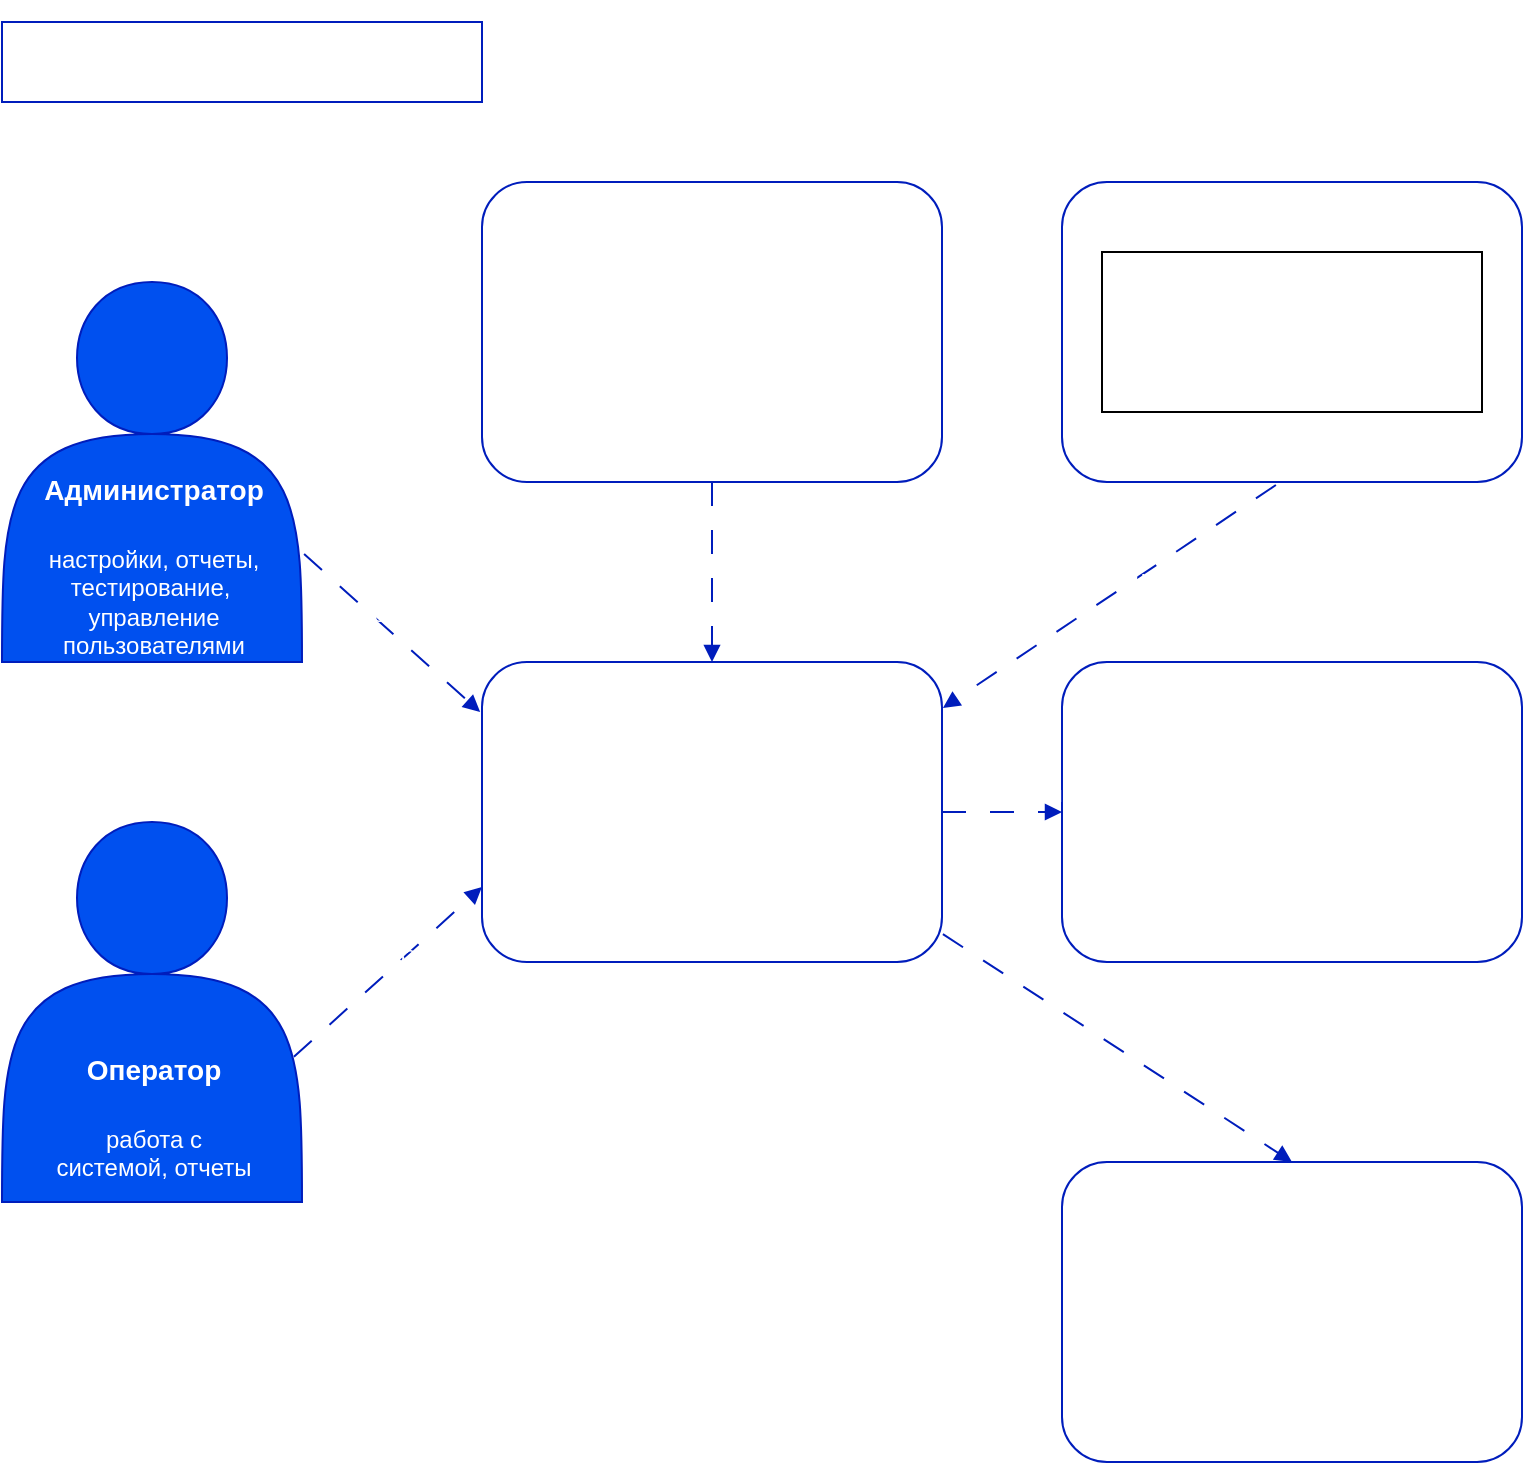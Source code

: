 <mxfile version="27.0.5" pages="9">
  <diagram name="Уровень-1 Контекст-диаграмма" id="vUOBVXKSXji4krDPlanF">
    <mxGraphModel dx="1213" dy="775" grid="0" gridSize="10" guides="1" tooltips="1" connect="1" arrows="1" fold="1" page="1" pageScale="1" pageWidth="827" pageHeight="1169" background="light-dark(#FFFFFF,#FFFFFF)" math="0" shadow="0">
      <root>
        <mxCell id="0" />
        <mxCell id="1" parent="0" />
        <mxCell id="6fnCWdTKatLCVhs8eUmK-1" value="" style="shape=actor;whiteSpace=wrap;html=1;fillColor=#0050ef;strokeColor=light-dark(#001DBC,#000000);fontColor=light-dark(#FFFFFF,#000000);labelBackgroundColor=none;" parent="1" vertex="1">
          <mxGeometry x="40" y="170" width="150" height="190" as="geometry" />
        </mxCell>
        <mxCell id="6fnCWdTKatLCVhs8eUmK-7" value="&lt;h1&gt;&lt;font style=&quot;font-size: 14px;&quot;&gt;Уровень 1 Контекст- диаграмма&amp;nbsp;&lt;/font&gt;&lt;/h1&gt;" style="text;html=1;align=center;verticalAlign=middle;whiteSpace=wrap;rounded=0;strokeColor=light-dark(#001DBC,#000000);fontColor=light-dark(#FFFFFF,#000000);labelBackgroundColor=none;" parent="1" vertex="1">
          <mxGeometry x="40" y="40" width="240" height="40" as="geometry" />
        </mxCell>
        <mxCell id="6fnCWdTKatLCVhs8eUmK-8" value="&lt;h1 style=&quot;text-align: center; margin-top: 0px;&quot;&gt;&lt;font style=&quot;font-size: 14px;&quot;&gt;Администратор&lt;/font&gt;&lt;/h1&gt;&lt;p style=&quot;text-align: center;&quot;&gt;&lt;span style=&quot;line-height: 107%; font-family: Calibri, sans-serif;&quot;&gt;&lt;font style=&quot;font-size: 12px;&quot;&gt;настройки, отчеты, тестирование,&amp;nbsp; управление пользователями&lt;/font&gt;&lt;/span&gt;&lt;br&gt;&lt;/p&gt;" style="text;html=1;whiteSpace=wrap;overflow=hidden;rounded=0;strokeColor=none;fontColor=light-dark(#FFFFFF,#000000);labelBackgroundColor=none;" parent="1" vertex="1">
          <mxGeometry x="55" y="250" width="120" height="110" as="geometry" />
        </mxCell>
        <mxCell id="6fnCWdTKatLCVhs8eUmK-9" value="" style="shape=actor;whiteSpace=wrap;html=1;fillColor=#0050ef;strokeColor=light-dark(#001DBC,#000000);fontColor=light-dark(#FFFFFF,#000000);labelBackgroundColor=none;" parent="1" vertex="1">
          <mxGeometry x="40" y="440" width="150" height="190" as="geometry" />
        </mxCell>
        <mxCell id="6fnCWdTKatLCVhs8eUmK-11" value="&lt;h1 style=&quot;text-align: center; margin-top: 0px;&quot;&gt;&lt;font style=&quot;font-size: 14px;&quot;&gt;Оператор&lt;/font&gt;&lt;/h1&gt;&lt;p style=&quot;text-align: center;&quot;&gt;&lt;font face=&quot;Calibri, sans-serif&quot;&gt;работа с системой, отчеты&lt;/font&gt;&lt;/p&gt;" style="text;html=1;whiteSpace=wrap;overflow=hidden;rounded=0;strokeColor=none;fontColor=light-dark(#FFFFFF,#000000);labelBackgroundColor=none;" parent="1" vertex="1">
          <mxGeometry x="65" y="540" width="100" height="80" as="geometry" />
        </mxCell>
        <mxCell id="6fnCWdTKatLCVhs8eUmK-14" value="" style="rounded=1;whiteSpace=wrap;html=1;fillColor=none;strokeColor=light-dark(#001DBC,#000000);fontColor=light-dark(#FFFFFF,#000000);labelBackgroundColor=none;" parent="1" vertex="1">
          <mxGeometry x="280" y="360" width="230" height="150" as="geometry" />
        </mxCell>
        <mxCell id="6fnCWdTKatLCVhs8eUmK-13" value="&lt;h1&gt;&lt;font style=&quot;font-size: 18px;&quot;&gt;Автоматизированная система проверки багажа&lt;/font&gt;&lt;/h1&gt;" style="text;html=1;align=center;verticalAlign=middle;whiteSpace=wrap;rounded=0;strokeColor=none;fontColor=light-dark(#FFFFFF,#000000);labelBackgroundColor=none;" parent="1" vertex="1">
          <mxGeometry x="300" y="395" width="190" height="80" as="geometry" />
        </mxCell>
        <mxCell id="6fnCWdTKatLCVhs8eUmK-15" value="" style="rounded=1;whiteSpace=wrap;html=1;fillColor=none;strokeColor=light-dark(#001DBC,#000000);fontColor=light-dark(#FFFFFF,#000000);labelBackgroundColor=none;" parent="1" vertex="1">
          <mxGeometry x="570" y="120" width="230" height="150" as="geometry" />
        </mxCell>
        <mxCell id="6fnCWdTKatLCVhs8eUmK-16" value="&lt;h1&gt;&lt;font style=&quot;font-size: 18px;&quot;&gt;Система сканирования багажа&lt;/font&gt;&lt;/h1&gt;" style="text;html=1;align=center;verticalAlign=middle;whiteSpace=wrap;rounded=0;strokeColor=default;fontColor=light-dark(#FFFFFF,#000000);labelBackgroundColor=none;" parent="1" vertex="1">
          <mxGeometry x="590" y="155" width="190" height="80" as="geometry" />
        </mxCell>
        <mxCell id="6fnCWdTKatLCVhs8eUmK-17" value="" style="rounded=1;whiteSpace=wrap;html=1;fillColor=none;strokeColor=light-dark(#001DBC,#000000);fontColor=light-dark(#FFFFFF,#000000);labelBackgroundColor=none;" parent="1" vertex="1">
          <mxGeometry x="570" y="360" width="230" height="150" as="geometry" />
        </mxCell>
        <mxCell id="6fnCWdTKatLCVhs8eUmK-18" value="&lt;h1&gt;&lt;font style=&quot;font-size: 18px;&quot;&gt;Система контроля доступа&lt;/font&gt;&lt;/h1&gt;" style="text;html=1;align=center;verticalAlign=middle;whiteSpace=wrap;rounded=0;strokeColor=none;fontColor=light-dark(#FFFFFF,#000000);labelBackgroundColor=none;" parent="1" vertex="1">
          <mxGeometry x="590" y="395" width="190" height="80" as="geometry" />
        </mxCell>
        <mxCell id="6fnCWdTKatLCVhs8eUmK-22" value="Использует" style="html=1;verticalAlign=bottom;endArrow=block;curved=0;rounded=0;exitX=1.007;exitY=0.716;exitDx=0;exitDy=0;exitPerimeter=0;entryX=-0.004;entryY=0.167;entryDx=0;entryDy=0;entryPerimeter=0;dashed=1;dashPattern=12 12;strokeColor=light-dark(#001DBC,#000000);fontColor=light-dark(#FFFFFF,#000000);labelBackgroundColor=none;" parent="1" source="6fnCWdTKatLCVhs8eUmK-1" target="6fnCWdTKatLCVhs8eUmK-14" edge="1">
          <mxGeometry width="80" relative="1" as="geometry">
            <mxPoint x="200" y="304.5" as="sourcePoint" />
            <mxPoint x="280" y="304.5" as="targetPoint" />
          </mxGeometry>
        </mxCell>
        <mxCell id="6fnCWdTKatLCVhs8eUmK-23" value="Использует" style="html=1;verticalAlign=bottom;endArrow=block;curved=0;rounded=0;exitX=0.973;exitY=0.618;exitDx=0;exitDy=0;exitPerimeter=0;entryX=0;entryY=0.75;entryDx=0;entryDy=0;dashed=1;dashPattern=12 12;strokeColor=light-dark(#001DBC,#000000);fontColor=light-dark(#FFFFFF,#000000);labelBackgroundColor=none;" parent="1" source="6fnCWdTKatLCVhs8eUmK-9" target="6fnCWdTKatLCVhs8eUmK-14" edge="1">
          <mxGeometry width="80" relative="1" as="geometry">
            <mxPoint x="212" y="541" as="sourcePoint" />
            <mxPoint x="300" y="620" as="targetPoint" />
          </mxGeometry>
        </mxCell>
        <mxCell id="6fnCWdTKatLCVhs8eUmK-24" value="Интеграция" style="html=1;verticalAlign=bottom;endArrow=block;curved=0;rounded=0;exitX=0.465;exitY=1.01;exitDx=0;exitDy=0;exitPerimeter=0;entryX=1.002;entryY=0.153;entryDx=0;entryDy=0;dashed=1;dashPattern=12 12;entryPerimeter=0;strokeColor=light-dark(#001DBC,#000000);fontColor=light-dark(#FFFFFF,#000000);labelBackgroundColor=none;" parent="1" source="6fnCWdTKatLCVhs8eUmK-15" target="6fnCWdTKatLCVhs8eUmK-14" edge="1">
          <mxGeometry width="80" relative="1" as="geometry">
            <mxPoint x="440" y="210" as="sourcePoint" />
            <mxPoint x="528" y="289" as="targetPoint" />
          </mxGeometry>
        </mxCell>
        <mxCell id="6fnCWdTKatLCVhs8eUmK-25" value="Интеграция" style="html=1;verticalAlign=bottom;endArrow=block;curved=0;rounded=0;exitX=1;exitY=0.5;exitDx=0;exitDy=0;entryX=0;entryY=0.5;entryDx=0;entryDy=0;dashed=1;dashPattern=12 12;strokeColor=light-dark(#001DBC,#000000);fontColor=light-dark(#FFFFFF,#000000);labelBackgroundColor=none;" parent="1" source="6fnCWdTKatLCVhs8eUmK-14" target="6fnCWdTKatLCVhs8eUmK-17" edge="1">
          <mxGeometry width="80" relative="1" as="geometry">
            <mxPoint x="321.9" y="620" as="sourcePoint" />
            <mxPoint x="490.0" y="704" as="targetPoint" />
          </mxGeometry>
        </mxCell>
        <mxCell id="3G-gJMADlC4VsIetPU8M-1" value="" style="rounded=1;whiteSpace=wrap;html=1;fillColor=none;strokeColor=light-dark(#001DBC,#000000);fontColor=light-dark(#FFFFFF,#000000);labelBackgroundColor=none;" parent="1" vertex="1">
          <mxGeometry x="570" y="610" width="230" height="150" as="geometry" />
        </mxCell>
        <mxCell id="3G-gJMADlC4VsIetPU8M-2" value="&lt;h1&gt;&lt;font style=&quot;font-size: 18px;&quot;&gt;Служба безопасности&lt;/font&gt;&lt;/h1&gt;" style="text;html=1;align=center;verticalAlign=middle;whiteSpace=wrap;rounded=0;strokeColor=none;fontColor=light-dark(#FFFFFF,#000000);labelBackgroundColor=none;" parent="1" vertex="1">
          <mxGeometry x="590" y="645" width="190" height="80" as="geometry" />
        </mxCell>
        <mxCell id="3G-gJMADlC4VsIetPU8M-3" value="Интеграция" style="html=1;verticalAlign=bottom;endArrow=block;curved=0;rounded=0;exitX=1.002;exitY=0.907;exitDx=0;exitDy=0;exitPerimeter=0;dashed=1;dashPattern=12 12;entryX=0.5;entryY=0;entryDx=0;entryDy=0;strokeColor=light-dark(#001DBC,#000000);fontColor=light-dark(#FFFFFF,#000000);labelBackgroundColor=none;" parent="1" source="6fnCWdTKatLCVhs8eUmK-14" target="3G-gJMADlC4VsIetPU8M-1" edge="1">
          <mxGeometry width="80" relative="1" as="geometry">
            <mxPoint x="537" y="570" as="sourcePoint" />
            <mxPoint x="420" y="560" as="targetPoint" />
          </mxGeometry>
        </mxCell>
        <mxCell id="GNRZhg0kDxg28WX8f5cS-1" value="&lt;pre style=&quot;--font-1: &amp;quot;Inter&amp;quot;, sans-serif; --section-gap: 24px; --border-radius-1: 0px; margin-top: 0px; margin-bottom: 0px; padding: 0px; box-sizing: border-box; position: relative; font-family: var(--font-1); text-wrap: wrap; font-size: medium; text-align: start;&quot;&gt;&lt;br&gt;&lt;/pre&gt;" style="rounded=1;whiteSpace=wrap;html=1;fillColor=none;strokeColor=light-dark(#001DBC,#000000);fontColor=light-dark(#FFFFFF,#000000);labelBackgroundColor=none;" parent="1" vertex="1">
          <mxGeometry x="280" y="120" width="230" height="150" as="geometry" />
        </mxCell>
        <mxCell id="GNRZhg0kDxg28WX8f5cS-2" value="&lt;h1&gt;&lt;font style=&quot;font-size: 18px;&quot;&gt;Информационная база аэропорта&lt;/font&gt;&lt;/h1&gt;" style="text;html=1;align=center;verticalAlign=middle;whiteSpace=wrap;rounded=0;strokeColor=none;fontColor=light-dark(#FFFFFF,#000000);labelBackgroundColor=none;" parent="1" vertex="1">
          <mxGeometry x="300" y="155" width="190" height="80" as="geometry" />
        </mxCell>
        <mxCell id="GNRZhg0kDxg28WX8f5cS-3" value="Интеграция" style="html=1;verticalAlign=bottom;endArrow=block;curved=0;rounded=0;exitX=0.5;exitY=1;exitDx=0;exitDy=0;entryX=0.5;entryY=0;entryDx=0;entryDy=0;dashed=1;dashPattern=12 12;strokeColor=light-dark(#001DBC,#000000);fontColor=light-dark(#FFFFFF,#000000);labelBackgroundColor=none;" parent="1" source="GNRZhg0kDxg28WX8f5cS-1" target="6fnCWdTKatLCVhs8eUmK-14" edge="1">
          <mxGeometry width="80" relative="1" as="geometry">
            <mxPoint x="414" y="270" as="sourcePoint" />
            <mxPoint x="247" y="381" as="targetPoint" />
          </mxGeometry>
        </mxCell>
      </root>
    </mxGraphModel>
  </diagram>
  <diagram id="g0hDLZCAz2XTbZC0yWqO" name="Уровень 2: Схема контейнеров">
    <mxGraphModel dx="1193" dy="724" grid="1" gridSize="10" guides="1" tooltips="1" connect="1" arrows="1" fold="1" page="1" pageScale="1" pageWidth="827" pageHeight="1169" math="0" shadow="0">
      <root>
        <mxCell id="0" />
        <mxCell id="1" parent="0" />
        <mxCell id="r1kdK75nDQVqfccdngfY-4" value="" style="shape=partialRectangle;whiteSpace=wrap;html=1;bottom=1;right=1;left=1;top=0;fillColor=none;routingCenterX=-0.5;dashed=1;dashPattern=8 8;" vertex="1" parent="1">
          <mxGeometry x="220" y="200" width="580" height="780" as="geometry" />
        </mxCell>
        <mxCell id="jKp9oenf6TL1-3nA-MRw-1" value="" style="shape=actor;whiteSpace=wrap;html=1;fillColor=#0050ef;strokeColor=#001DBC;fontColor=#ffffff;" parent="1" vertex="1">
          <mxGeometry x="364" y="40" width="100" height="100" as="geometry" />
        </mxCell>
        <mxCell id="kGiyWQcZFPOWnY6D-DYR-1" value="" style="shape=actor;whiteSpace=wrap;html=1;fillColor=#0050ef;strokeColor=#001DBC;fontColor=#ffffff;" parent="1" vertex="1">
          <mxGeometry x="600" y="40" width="100" height="100" as="geometry" />
        </mxCell>
        <mxCell id="kGiyWQcZFPOWnY6D-DYR-2" value="Администратор" style="text;html=1;align=center;verticalAlign=middle;whiteSpace=wrap;rounded=0;" parent="1" vertex="1">
          <mxGeometry x="369" y="100" width="90" height="30" as="geometry" />
        </mxCell>
        <mxCell id="kGiyWQcZFPOWnY6D-DYR-3" value="Оператор" style="text;html=1;align=center;verticalAlign=middle;whiteSpace=wrap;rounded=0;" parent="1" vertex="1">
          <mxGeometry x="615" y="100" width="70" height="30" as="geometry" />
        </mxCell>
        <mxCell id="A3foWBmLE9Q3X-CGrmxL-1" value="&lt;h1 style=&quot;color: rgb(0, 0, 0);&quot;&gt;&lt;font style=&quot;font-size: 18px;&quot;&gt;Система сканирования багажа&lt;/font&gt;&lt;/h1&gt;" style="rounded=1;whiteSpace=wrap;html=1;fillColor=#f5f5f5;strokeColor=#666666;fontColor=#333333;" parent="1" vertex="1">
          <mxGeometry x="40" y="345" width="160" height="110" as="geometry" />
        </mxCell>
        <mxCell id="U-8H6iaAr8fPTLbQYizl-1" value="Схема контейнеров системы проверки багажа" style="text;html=1;align=center;verticalAlign=middle;whiteSpace=wrap;rounded=0;" parent="1" vertex="1">
          <mxGeometry x="230" y="930" width="266" height="30" as="geometry" />
        </mxCell>
        <mxCell id="U-8H6iaAr8fPTLbQYizl-2" value="" style="rounded=1;whiteSpace=wrap;html=1;fillColor=#dae8fc;strokeColor=#6c8ebf;" parent="1" vertex="1">
          <mxGeometry x="320" y="240" width="200" height="120" as="geometry" />
        </mxCell>
        <mxCell id="U-8H6iaAr8fPTLbQYizl-3" value="&lt;h2&gt;&lt;font style=&quot;font-size: 18px;&quot;&gt;Web App Admin&lt;/font&gt;&lt;/h2&gt;container: web application&lt;div&gt;Интерфейс для администраторов&lt;/div&gt;" style="text;html=1;align=center;verticalAlign=middle;whiteSpace=wrap;rounded=0;" parent="1" vertex="1">
          <mxGeometry x="320" y="255" width="200" height="90" as="geometry" />
        </mxCell>
        <mxCell id="U-8H6iaAr8fPTLbQYizl-4" value="" style="rounded=1;whiteSpace=wrap;html=1;fillColor=#dae8fc;strokeColor=#6c8ebf;" parent="1" vertex="1">
          <mxGeometry x="550" y="240" width="200" height="120" as="geometry" />
        </mxCell>
        <mxCell id="U-8H6iaAr8fPTLbQYizl-5" value="&lt;h2&gt;&lt;font style=&quot;font-size: 18px;&quot;&gt;Web App User&lt;/font&gt;&lt;/h2&gt;container: web application&lt;div&gt;Интерфейс для операторов&lt;/div&gt;" style="text;html=1;align=center;verticalAlign=middle;whiteSpace=wrap;rounded=0;" parent="1" vertex="1">
          <mxGeometry x="560" y="260" width="200" height="80" as="geometry" />
        </mxCell>
        <mxCell id="DmHiECbOOEEE5MwwBWR5-1" value="&lt;h1 style=&quot;color: rgb(0, 0, 0);&quot;&gt;&lt;font style=&quot;font-size: 18px;&quot;&gt;Система контроля доступа&lt;/font&gt;&lt;/h1&gt;" style="rounded=1;whiteSpace=wrap;html=1;fillColor=#f5f5f5;strokeColor=#666666;fontColor=#333333;" vertex="1" parent="1">
          <mxGeometry x="40" y="670" width="160" height="110" as="geometry" />
        </mxCell>
        <mxCell id="DmHiECbOOEEE5MwwBWR5-2" value="&lt;h1 style=&quot;color: rgb(0, 0, 0);&quot;&gt;&lt;font style=&quot;font-size: 18px;&quot;&gt;Служба безопасности&lt;/font&gt;&lt;/h1&gt;" style="rounded=1;whiteSpace=wrap;html=1;fillColor=#f5f5f5;strokeColor=#666666;fontColor=#333333;" vertex="1" parent="1">
          <mxGeometry x="490" y="1020" width="160" height="110" as="geometry" />
        </mxCell>
        <mxCell id="DmHiECbOOEEE5MwwBWR5-3" value="&lt;h1 style=&quot;color: rgb(0, 0, 0);&quot;&gt;&lt;font style=&quot;font-size: 18px;&quot;&gt;Информационная база аэропорта&lt;/font&gt;&lt;/h1&gt;" style="rounded=1;whiteSpace=wrap;html=1;fillColor=#f5f5f5;strokeColor=#666666;fontColor=#333333;" vertex="1" parent="1">
          <mxGeometry x="40" y="510" width="160" height="110" as="geometry" />
        </mxCell>
        <mxCell id="oR0oYCVVHC5C1rNs0y7N-1" value="" style="rounded=1;whiteSpace=wrap;html=1;fillColor=#dae8fc;strokeColor=#6c8ebf;" vertex="1" parent="1">
          <mxGeometry x="420" y="510" width="234" height="150" as="geometry" />
        </mxCell>
        <mxCell id="oR0oYCVVHC5C1rNs0y7N-2" value="&lt;h2&gt;&lt;font style=&quot;font-size: 18px;&quot;&gt;Сервер Системы&lt;/font&gt;&lt;/h2&gt;container: Система проверки багажа&lt;div&gt;Содержит базы данных, модули системы&lt;/div&gt;" style="text;html=1;align=center;verticalAlign=middle;whiteSpace=wrap;rounded=0;" vertex="1" parent="1">
          <mxGeometry x="437" y="530" width="200" height="110" as="geometry" />
        </mxCell>
        <mxCell id="oR0oYCVVHC5C1rNs0y7N-4" value="" style="rounded=1;whiteSpace=wrap;html=1;fillColor=#dae8fc;strokeColor=#6c8ebf;" vertex="1" parent="1">
          <mxGeometry x="570" y="780" width="200" height="120" as="geometry" />
        </mxCell>
        <mxCell id="oR0oYCVVHC5C1rNs0y7N-3" value="&lt;h2&gt;&lt;font style=&quot;font-size: 18px;&quot;&gt;Mobile App Android&lt;/font&gt;&lt;/h2&gt;container: Android&lt;div&gt;Интерфейс для оповещения сотрудников СБ&lt;/div&gt;" style="text;html=1;align=center;verticalAlign=middle;whiteSpace=wrap;rounded=0;" vertex="1" parent="1">
          <mxGeometry x="570" y="795" width="200" height="90" as="geometry" />
        </mxCell>
        <mxCell id="oR0oYCVVHC5C1rNs0y7N-5" value="" style="rounded=1;whiteSpace=wrap;html=1;fillColor=#dae8fc;strokeColor=#6c8ebf;" vertex="1" parent="1">
          <mxGeometry x="340" y="780" width="200" height="120" as="geometry" />
        </mxCell>
        <mxCell id="oR0oYCVVHC5C1rNs0y7N-6" value="&lt;h2&gt;&lt;font style=&quot;font-size: 18px;&quot;&gt;Mobile App iOS&lt;/font&gt;&lt;/h2&gt;container: iOS&lt;div&gt;Интерфейс для оповещения сотрудников СБ&lt;/div&gt;" style="text;html=1;align=center;verticalAlign=middle;whiteSpace=wrap;rounded=0;" vertex="1" parent="1">
          <mxGeometry x="340" y="795" width="200" height="90" as="geometry" />
        </mxCell>
        <mxCell id="r1kdK75nDQVqfccdngfY-7" value="" style="endArrow=none;html=1;rounded=0;exitX=0;exitY=0;exitDx=0;exitDy=0;entryX=1;entryY=0;entryDx=0;entryDy=0;dashed=1;dashPattern=8 8;" edge="1" parent="1" source="r1kdK75nDQVqfccdngfY-4" target="r1kdK75nDQVqfccdngfY-4">
          <mxGeometry width="50" height="50" relative="1" as="geometry">
            <mxPoint x="390" y="230" as="sourcePoint" />
            <mxPoint x="440" y="180" as="targetPoint" />
          </mxGeometry>
        </mxCell>
        <mxCell id="nj7WsOZuq9shOuuJX8pU-2" value="Использует" style="html=1;verticalAlign=bottom;endArrow=block;curved=0;rounded=0;dashed=1;dashPattern=12 12;exitX=0.5;exitY=1;exitDx=0;exitDy=0;entryX=0.47;entryY=0.013;entryDx=0;entryDy=0;entryPerimeter=0;" edge="1" parent="1" source="jKp9oenf6TL1-3nA-MRw-1" target="U-8H6iaAr8fPTLbQYizl-2">
          <mxGeometry width="80" relative="1" as="geometry">
            <mxPoint x="284" y="489" as="sourcePoint" />
            <mxPoint x="364" y="489" as="targetPoint" />
          </mxGeometry>
        </mxCell>
        <mxCell id="nj7WsOZuq9shOuuJX8pU-3" value="Использует" style="html=1;verticalAlign=bottom;endArrow=block;curved=0;rounded=0;dashed=1;dashPattern=12 12;exitX=0.5;exitY=1;exitDx=0;exitDy=0;entryX=0.47;entryY=0.013;entryDx=0;entryDy=0;entryPerimeter=0;" edge="1" parent="1">
          <mxGeometry width="80" relative="1" as="geometry">
            <mxPoint x="649.5" y="138" as="sourcePoint" />
            <mxPoint x="649.5" y="240" as="targetPoint" />
          </mxGeometry>
        </mxCell>
        <mxCell id="nj7WsOZuq9shOuuJX8pU-4" value="API" style="html=1;verticalAlign=bottom;endArrow=block;curved=0;rounded=0;dashed=1;dashPattern=12 12;exitX=0.5;exitY=1;exitDx=0;exitDy=0;entryX=0.25;entryY=0;entryDx=0;entryDy=0;" edge="1" parent="1" source="U-8H6iaAr8fPTLbQYizl-2" target="oR0oYCVVHC5C1rNs0y7N-1">
          <mxGeometry width="80" relative="1" as="geometry">
            <mxPoint x="438" y="370" as="sourcePoint" />
            <mxPoint x="442" y="482" as="targetPoint" />
          </mxGeometry>
        </mxCell>
        <mxCell id="nj7WsOZuq9shOuuJX8pU-5" value="API" style="html=1;verticalAlign=bottom;endArrow=block;curved=0;rounded=0;dashed=1;dashPattern=12 12;entryX=0.75;entryY=0;entryDx=0;entryDy=0;exitX=0.5;exitY=1;exitDx=0;exitDy=0;" edge="1" parent="1" source="U-8H6iaAr8fPTLbQYizl-4" target="oR0oYCVVHC5C1rNs0y7N-1">
          <mxGeometry width="80" relative="1" as="geometry">
            <mxPoint x="560" y="370" as="sourcePoint" />
            <mxPoint x="619" y="520" as="targetPoint" />
          </mxGeometry>
        </mxCell>
        <mxCell id="nj7WsOZuq9shOuuJX8pU-6" value="API" style="html=1;verticalAlign=bottom;endArrow=block;curved=0;rounded=0;dashed=1;dashPattern=12 12;exitX=0.75;exitY=1;exitDx=0;exitDy=0;entryX=0.25;entryY=0;entryDx=0;entryDy=0;" edge="1" parent="1" source="oR0oYCVVHC5C1rNs0y7N-1">
          <mxGeometry width="80" relative="1" as="geometry">
            <mxPoint x="610" y="630" as="sourcePoint" />
            <mxPoint x="669" y="780" as="targetPoint" />
          </mxGeometry>
        </mxCell>
        <mxCell id="nj7WsOZuq9shOuuJX8pU-8" value="API" style="html=1;verticalAlign=bottom;endArrow=block;curved=0;rounded=0;dashed=1;dashPattern=12 12;entryX=0.25;entryY=0;entryDx=0;entryDy=0;" edge="1" parent="1" source="oR0oYCVVHC5C1rNs0y7N-1">
          <mxGeometry width="80" relative="1" as="geometry">
            <mxPoint x="347" y="660" as="sourcePoint" />
            <mxPoint x="420" y="780" as="targetPoint" />
          </mxGeometry>
        </mxCell>
        <mxCell id="nj7WsOZuq9shOuuJX8pU-9" value="dispatch" style="html=1;verticalAlign=bottom;endArrow=block;curved=0;rounded=0;dashed=1;dashPattern=12 12;exitX=1;exitY=0.5;exitDx=0;exitDy=0;entryX=0;entryY=0.25;entryDx=0;entryDy=0;" edge="1" parent="1" source="A3foWBmLE9Q3X-CGrmxL-1" target="oR0oYCVVHC5C1rNs0y7N-1">
          <mxGeometry width="80" relative="1" as="geometry">
            <mxPoint x="270" y="450" as="sourcePoint" />
            <mxPoint x="350" y="450" as="targetPoint" />
          </mxGeometry>
        </mxCell>
        <mxCell id="nj7WsOZuq9shOuuJX8pU-10" value="dispatch" style="html=1;verticalAlign=bottom;endArrow=block;curved=0;rounded=0;dashed=1;dashPattern=12 12;exitX=1;exitY=0.5;exitDx=0;exitDy=0;entryX=-0.006;entryY=0.383;entryDx=0;entryDy=0;entryPerimeter=0;" edge="1" parent="1" source="DmHiECbOOEEE5MwwBWR5-3" target="oR0oYCVVHC5C1rNs0y7N-1">
          <mxGeometry width="80" relative="1" as="geometry">
            <mxPoint x="180" y="432" as="sourcePoint" />
            <mxPoint x="420" y="585" as="targetPoint" />
          </mxGeometry>
        </mxCell>
        <mxCell id="nj7WsOZuq9shOuuJX8pU-11" value="dispatch" style="html=1;verticalAlign=bottom;endArrow=block;curved=0;rounded=0;dashed=1;dashPattern=12 12;entryX=1;entryY=0.5;entryDx=0;entryDy=0;exitX=-0.002;exitY=0.71;exitDx=0;exitDy=0;exitPerimeter=0;" edge="1" parent="1" source="oR0oYCVVHC5C1rNs0y7N-1" target="DmHiECbOOEEE5MwwBWR5-1">
          <mxGeometry width="80" relative="1" as="geometry">
            <mxPoint x="218" y="670" as="sourcePoint" />
            <mxPoint x="437" y="672" as="targetPoint" />
          </mxGeometry>
        </mxCell>
        <mxCell id="nj7WsOZuq9shOuuJX8pU-12" value="Использует" style="html=1;verticalAlign=bottom;endArrow=block;curved=0;rounded=0;dashed=1;dashPattern=12 12;exitX=0.703;exitY=0.005;exitDx=0;exitDy=0;entryX=0.5;entryY=1;entryDx=0;entryDy=0;exitPerimeter=0;" edge="1" parent="1" source="DmHiECbOOEEE5MwwBWR5-2" target="oR0oYCVVHC5C1rNs0y7N-4">
          <mxGeometry width="80" relative="1" as="geometry">
            <mxPoint x="700" y="1000" as="sourcePoint" />
            <mxPoint x="700" y="1102" as="targetPoint" />
          </mxGeometry>
        </mxCell>
        <mxCell id="nj7WsOZuq9shOuuJX8pU-13" value="Использует" style="html=1;verticalAlign=bottom;endArrow=block;curved=0;rounded=0;dashed=1;dashPattern=12 12;exitX=0.313;exitY=0;exitDx=0;exitDy=0;entryX=0.5;entryY=1;entryDx=0;entryDy=0;exitPerimeter=0;" edge="1" parent="1" source="DmHiECbOOEEE5MwwBWR5-2">
          <mxGeometry width="80" relative="1" as="geometry">
            <mxPoint x="369" y="1030" as="sourcePoint" />
            <mxPoint x="447" y="899" as="targetPoint" />
          </mxGeometry>
        </mxCell>
        <mxCell id="JB6zOcdQRP9tBmg9mFNX-1" value="&lt;h1&gt;&lt;font style=&quot;font-size: 14px;&quot;&gt;Уровень 2 Контейнер - диаграмма&amp;nbsp;&lt;/font&gt;&lt;/h1&gt;" style="text;html=1;align=center;verticalAlign=middle;whiteSpace=wrap;rounded=0;" vertex="1" parent="1">
          <mxGeometry x="40" y="40" width="250" height="40" as="geometry" />
        </mxCell>
      </root>
    </mxGraphModel>
  </diagram>
  <diagram id="9Os-ftHXrqpnqoXOVEwb" name="Уровень 3 Component - диаграмма">
    <mxGraphModel dx="954" dy="579" grid="1" gridSize="10" guides="1" tooltips="1" connect="1" arrows="1" fold="1" page="1" pageScale="1" pageWidth="827" pageHeight="1169" math="0" shadow="0">
      <root>
        <mxCell id="0" />
        <mxCell id="1" parent="0" />
      </root>
    </mxGraphModel>
  </diagram>
  <diagram id="Mp_r7vMyzXBtlL0V9VRh" name="idef0 диаграмма 0">
    <mxGraphModel dx="1590" dy="930" grid="1" gridSize="10" guides="1" tooltips="1" connect="1" arrows="1" fold="1" page="1" pageScale="1" pageWidth="1169" pageHeight="827" math="0" shadow="0">
      <root>
        <mxCell id="0" />
        <mxCell id="1" parent="0" />
        <mxCell id="dXHD29wndQeNXUZ_IANd-1" value="&lt;font style=&quot;font-size: 20px;&quot;&gt;Система проверки багажа на наличие запрещенных объектов&lt;/font&gt;" style="rounded=0;whiteSpace=wrap;html=1;" vertex="1" parent="1">
          <mxGeometry x="340" y="280" width="480" height="290" as="geometry" />
        </mxCell>
        <mxCell id="dXHD29wndQeNXUZ_IANd-2" value="" style="endArrow=blockThin;html=1;rounded=0;entryX=0;entryY=0.529;entryDx=0;entryDy=0;entryPerimeter=0;endFill=1;" edge="1" parent="1" target="dXHD29wndQeNXUZ_IANd-1">
          <mxGeometry width="50" height="50" relative="1" as="geometry">
            <mxPoint x="90" y="433" as="sourcePoint" />
            <mxPoint x="470" y="240" as="targetPoint" />
          </mxGeometry>
        </mxCell>
        <mxCell id="dXHD29wndQeNXUZ_IANd-3" value="Багаж" style="text;html=1;align=center;verticalAlign=middle;resizable=0;points=[];autosize=1;strokeColor=none;fillColor=none;" vertex="1" parent="1">
          <mxGeometry x="190" y="390" width="60" height="30" as="geometry" />
        </mxCell>
        <mxCell id="dXHD29wndQeNXUZ_IANd-4" value="" style="endArrow=blockThin;html=1;rounded=0;endFill=1;exitX=1.003;exitY=0.541;exitDx=0;exitDy=0;exitPerimeter=0;" edge="1" parent="1" source="dXHD29wndQeNXUZ_IANd-1">
          <mxGeometry width="50" height="50" relative="1" as="geometry">
            <mxPoint x="710" y="330" as="sourcePoint" />
            <mxPoint x="1010" y="437" as="targetPoint" />
          </mxGeometry>
        </mxCell>
        <mxCell id="wVng0A-OOMrDCK0Whnuj-1" value="Данные о результатах проверки" style="text;html=1;align=center;verticalAlign=middle;resizable=0;points=[];autosize=1;strokeColor=none;fillColor=none;" vertex="1" parent="1">
          <mxGeometry x="810" y="390" width="200" height="30" as="geometry" />
        </mxCell>
        <mxCell id="ZAlbwgKbuJW39JDTz2-M-1" value="" style="endArrow=blockThin;html=1;rounded=0;entryX=0.134;entryY=0.009;entryDx=0;entryDy=0;entryPerimeter=0;endFill=1;" edge="1" parent="1">
          <mxGeometry width="50" height="50" relative="1" as="geometry">
            <mxPoint x="350.46" y="110" as="sourcePoint" />
            <mxPoint x="350" y="280.0" as="targetPoint" />
          </mxGeometry>
        </mxCell>
        <mxCell id="ZAlbwgKbuJW39JDTz2-M-2" value="Порядок&amp;nbsp;&lt;div&gt;подачи багажа&lt;/div&gt;" style="text;html=1;align=center;verticalAlign=middle;resizable=0;points=[];autosize=1;strokeColor=none;fillColor=none;" vertex="1" parent="1">
          <mxGeometry x="280" y="10" width="100" height="40" as="geometry" />
        </mxCell>
        <mxCell id="dAWye5DTApCDTNuk0yuX-1" value="" style="endArrow=blockThin;html=1;rounded=0;entryX=0.152;entryY=0.005;entryDx=0;entryDy=0;entryPerimeter=0;endFill=1;" edge="1" parent="1">
          <mxGeometry width="50" height="50" relative="1" as="geometry">
            <mxPoint x="460.0" y="110" as="sourcePoint" />
            <mxPoint x="460.32" y="280" as="targetPoint" />
          </mxGeometry>
        </mxCell>
        <mxCell id="dAWye5DTApCDTNuk0yuX-2" value="С2" style="text;html=1;align=center;verticalAlign=middle;resizable=0;points=[];autosize=1;strokeColor=none;fillColor=none;" vertex="1" parent="1">
          <mxGeometry x="440" y="70" width="40" height="30" as="geometry" />
        </mxCell>
        <mxCell id="dAWye5DTApCDTNuk0yuX-3" value="Управление&amp;nbsp;&lt;div&gt;сканированием&lt;/div&gt;" style="text;html=1;align=center;verticalAlign=middle;resizable=0;points=[];autosize=1;strokeColor=none;fillColor=none;" vertex="1" parent="1">
          <mxGeometry x="400" y="10" width="110" height="40" as="geometry" />
        </mxCell>
        <mxCell id="dAWye5DTApCDTNuk0yuX-4" value="С1" style="text;html=1;align=center;verticalAlign=middle;resizable=0;points=[];autosize=1;strokeColor=none;fillColor=none;" vertex="1" parent="1">
          <mxGeometry x="330" y="70" width="40" height="30" as="geometry" />
        </mxCell>
        <mxCell id="2Ids9-Swh6M7rD-05A9E-1" value="" style="endArrow=blockThin;html=1;rounded=0;entryX=0.152;entryY=0.005;entryDx=0;entryDy=0;entryPerimeter=0;endFill=1;" edge="1" parent="1">
          <mxGeometry width="50" height="50" relative="1" as="geometry">
            <mxPoint x="569.29" y="110" as="sourcePoint" />
            <mxPoint x="569.61" y="280" as="targetPoint" />
          </mxGeometry>
        </mxCell>
        <mxCell id="2Ids9-Swh6M7rD-05A9E-2" value="" style="endArrow=blockThin;html=1;rounded=0;entryX=0.152;entryY=0.005;entryDx=0;entryDy=0;entryPerimeter=0;endFill=1;" edge="1" parent="1">
          <mxGeometry width="50" height="50" relative="1" as="geometry">
            <mxPoint x="680" y="110" as="sourcePoint" />
            <mxPoint x="680.32" y="280" as="targetPoint" />
          </mxGeometry>
        </mxCell>
        <mxCell id="2Ids9-Swh6M7rD-05A9E-3" value="" style="endArrow=blockThin;html=1;rounded=0;entryX=0.152;entryY=0.005;entryDx=0;entryDy=0;entryPerimeter=0;endFill=1;" edge="1" parent="1">
          <mxGeometry width="50" height="50" relative="1" as="geometry">
            <mxPoint x="790" y="110" as="sourcePoint" />
            <mxPoint x="790.32" y="280" as="targetPoint" />
          </mxGeometry>
        </mxCell>
        <mxCell id="2Ids9-Swh6M7rD-05A9E-4" value="С3" style="text;html=1;align=center;verticalAlign=middle;resizable=0;points=[];autosize=1;strokeColor=none;fillColor=none;" vertex="1" parent="1">
          <mxGeometry x="550" y="70" width="40" height="30" as="geometry" />
        </mxCell>
        <mxCell id="2Ids9-Swh6M7rD-05A9E-5" value="С4" style="text;html=1;align=center;verticalAlign=middle;resizable=0;points=[];autosize=1;strokeColor=none;fillColor=none;" vertex="1" parent="1">
          <mxGeometry x="660" y="70" width="40" height="30" as="geometry" />
        </mxCell>
        <mxCell id="2Ids9-Swh6M7rD-05A9E-6" value="С5" style="text;html=1;align=center;verticalAlign=middle;resizable=0;points=[];autosize=1;strokeColor=none;fillColor=none;" vertex="1" parent="1">
          <mxGeometry x="770" y="80" width="40" height="30" as="geometry" />
        </mxCell>
        <mxCell id="8h_xgyq-duErur1_3jY6-1" value="Данные&amp;nbsp;&lt;div&gt;о запрещенных&amp;nbsp;&lt;/div&gt;&lt;div&gt;объектах&lt;/div&gt;" style="text;html=1;align=center;verticalAlign=middle;resizable=0;points=[];autosize=1;strokeColor=none;fillColor=none;" vertex="1" parent="1">
          <mxGeometry x="530" width="110" height="60" as="geometry" />
        </mxCell>
        <mxCell id="FAuheKV_yjkwfUd4je9Y-1" value="Информация&amp;nbsp;&lt;div&gt;о багаже&amp;nbsp;&lt;/div&gt;&lt;div&gt;(QR Билета)&lt;/div&gt;" style="text;html=1;align=center;verticalAlign=middle;resizable=0;points=[];autosize=1;strokeColor=none;fillColor=none;" vertex="1" parent="1">
          <mxGeometry x="640" width="100" height="60" as="geometry" />
        </mxCell>
        <mxCell id="FaMenWf8IugIQtNaTjPX-1" value="Данные о&amp;nbsp;&lt;div&gt;выявленных&amp;nbsp;&lt;/div&gt;&lt;div&gt;объектах&lt;/div&gt;" style="text;html=1;align=center;verticalAlign=middle;resizable=0;points=[];autosize=1;strokeColor=none;fillColor=none;" vertex="1" parent="1">
          <mxGeometry x="750" y="10" width="100" height="60" as="geometry" />
        </mxCell>
        <mxCell id="FaMenWf8IugIQtNaTjPX-2" value="" style="endArrow=blockThin;html=1;rounded=0;entryX=0.026;entryY=1.01;entryDx=0;entryDy=0;entryPerimeter=0;strokeColor=default;align=center;verticalAlign=middle;fontFamily=Helvetica;fontSize=11;fontColor=default;labelBackgroundColor=default;endFill=1;" edge="1" parent="1" target="dXHD29wndQeNXUZ_IANd-1">
          <mxGeometry width="50" height="50" relative="1" as="geometry">
            <mxPoint x="352" y="690" as="sourcePoint" />
            <mxPoint x="690" y="400" as="targetPoint" />
          </mxGeometry>
        </mxCell>
        <mxCell id="DgnqQ7qeVcmEH-EyypAn-1" value="Лента&amp;nbsp;&lt;div&gt;подачи&amp;nbsp;&lt;/div&gt;&lt;div&gt;багажа&lt;div&gt;&lt;br&gt;&lt;/div&gt;&lt;/div&gt;" style="text;html=1;align=center;verticalAlign=middle;resizable=0;points=[];autosize=1;strokeColor=none;fillColor=none;" vertex="1" parent="1">
          <mxGeometry x="280" y="720" width="70" height="70" as="geometry" />
        </mxCell>
        <mxCell id="K80_DD6u99SCYxC-Nzgg-1" value="Система&amp;nbsp;&lt;div&gt;рентген.&amp;nbsp;&lt;/div&gt;&lt;div&gt;сканирования&lt;/div&gt;" style="text;html=1;align=center;verticalAlign=middle;resizable=0;points=[];autosize=1;strokeColor=none;fillColor=none;" vertex="1" parent="1">
          <mxGeometry x="350" y="720" width="100" height="60" as="geometry" />
        </mxCell>
        <mxCell id="6wM9-xifigwGP8r9CUk7-1" value="Визуализация&lt;br&gt;&amp;nbsp;видеопотока" style="text;html=1;align=center;verticalAlign=middle;resizable=0;points=[];autosize=1;strokeColor=none;fillColor=none;" vertex="1" parent="1">
          <mxGeometry x="440" y="735" width="100" height="40" as="geometry" />
        </mxCell>
        <mxCell id="gxllZuZA_DLIuHgKrNeN-1" value="Обученная&amp;nbsp;&lt;div&gt;нейронная сеть&amp;nbsp;&lt;/div&gt;&lt;div&gt;определения&amp;nbsp;&lt;/div&gt;&lt;div&gt;запрещенный объектов&lt;/div&gt;" style="text;html=1;align=center;verticalAlign=middle;resizable=0;points=[];autosize=1;strokeColor=none;fillColor=none;" vertex="1" parent="1">
          <mxGeometry x="510" y="720" width="150" height="70" as="geometry" />
        </mxCell>
        <mxCell id="lp9O8CrNDSxHZ0jXZU_5-1" value="Оператор" style="text;html=1;align=center;verticalAlign=middle;resizable=0;points=[];autosize=1;strokeColor=none;fillColor=none;" vertex="1" parent="1">
          <mxGeometry x="630" y="720" width="80" height="30" as="geometry" />
        </mxCell>
        <mxCell id="wLfLxdGDE5KUhaRIoUIV-1" value="Система контроля&amp;nbsp;&lt;div&gt;и распределения&amp;nbsp;&lt;/div&gt;&lt;div&gt;доступа&lt;/div&gt;" style="text;html=1;align=center;verticalAlign=middle;resizable=0;points=[];autosize=1;strokeColor=none;fillColor=none;" vertex="1" parent="1">
          <mxGeometry x="680" y="735" width="130" height="60" as="geometry" />
        </mxCell>
        <mxCell id="RRGdFxqpa7puoKIIi7Xz-1" value="СБ" style="text;html=1;align=center;verticalAlign=middle;resizable=0;points=[];autosize=1;strokeColor=none;fillColor=none;" vertex="1" parent="1">
          <mxGeometry x="810" y="720" width="40" height="30" as="geometry" />
        </mxCell>
        <mxCell id="RRGdFxqpa7puoKIIi7Xz-2" value="" style="endArrow=blockThin;html=1;rounded=0;entryX=0.026;entryY=1.01;entryDx=0;entryDy=0;entryPerimeter=0;strokeColor=default;align=center;verticalAlign=middle;fontFamily=Helvetica;fontSize=11;fontColor=default;labelBackgroundColor=default;endFill=1;" edge="1" parent="1">
          <mxGeometry width="50" height="50" relative="1" as="geometry">
            <mxPoint x="569.29" y="687" as="sourcePoint" />
            <mxPoint x="569.29" y="570" as="targetPoint" />
          </mxGeometry>
        </mxCell>
        <mxCell id="RRGdFxqpa7puoKIIi7Xz-3" value="" style="endArrow=blockThin;html=1;rounded=0;entryX=0.026;entryY=1.01;entryDx=0;entryDy=0;entryPerimeter=0;strokeColor=default;align=center;verticalAlign=middle;fontFamily=Helvetica;fontSize=11;fontColor=default;labelBackgroundColor=default;endFill=1;" edge="1" parent="1">
          <mxGeometry width="50" height="50" relative="1" as="geometry">
            <mxPoint x="430" y="687" as="sourcePoint" />
            <mxPoint x="430" y="570" as="targetPoint" />
          </mxGeometry>
        </mxCell>
        <mxCell id="RRGdFxqpa7puoKIIi7Xz-4" value="" style="endArrow=blockThin;html=1;rounded=0;entryX=0.026;entryY=1.01;entryDx=0;entryDy=0;entryPerimeter=0;strokeColor=default;align=center;verticalAlign=middle;fontFamily=Helvetica;fontSize=11;fontColor=default;labelBackgroundColor=default;endFill=1;" edge="1" parent="1">
          <mxGeometry width="50" height="50" relative="1" as="geometry">
            <mxPoint x="500" y="687" as="sourcePoint" />
            <mxPoint x="500" y="570" as="targetPoint" />
          </mxGeometry>
        </mxCell>
        <mxCell id="RRGdFxqpa7puoKIIi7Xz-5" value="" style="endArrow=blockThin;html=1;rounded=0;entryX=0.026;entryY=1.01;entryDx=0;entryDy=0;entryPerimeter=0;strokeColor=default;align=center;verticalAlign=middle;fontFamily=Helvetica;fontSize=11;fontColor=default;labelBackgroundColor=default;endFill=1;" edge="1" parent="1">
          <mxGeometry width="50" height="50" relative="1" as="geometry">
            <mxPoint x="650" y="687" as="sourcePoint" />
            <mxPoint x="650" y="570" as="targetPoint" />
          </mxGeometry>
        </mxCell>
        <mxCell id="RRGdFxqpa7puoKIIi7Xz-6" value="" style="endArrow=blockThin;html=1;rounded=0;entryX=0.026;entryY=1.01;entryDx=0;entryDy=0;entryPerimeter=0;strokeColor=default;align=center;verticalAlign=middle;fontFamily=Helvetica;fontSize=11;fontColor=default;labelBackgroundColor=default;endFill=1;" edge="1" parent="1">
          <mxGeometry width="50" height="50" relative="1" as="geometry">
            <mxPoint x="730" y="687" as="sourcePoint" />
            <mxPoint x="730" y="570" as="targetPoint" />
          </mxGeometry>
        </mxCell>
        <mxCell id="RRGdFxqpa7puoKIIi7Xz-7" value="" style="endArrow=blockThin;html=1;rounded=0;entryX=0.026;entryY=1.01;entryDx=0;entryDy=0;entryPerimeter=0;strokeColor=default;align=center;verticalAlign=middle;fontFamily=Helvetica;fontSize=11;fontColor=default;labelBackgroundColor=default;endFill=1;" edge="1" parent="1">
          <mxGeometry width="50" height="50" relative="1" as="geometry">
            <mxPoint x="799.29" y="687" as="sourcePoint" />
            <mxPoint x="799.29" y="570" as="targetPoint" />
          </mxGeometry>
        </mxCell>
        <mxCell id="sjYWItl-6O4YYdZN_Y94-1" value="М1" style="text;html=1;align=center;verticalAlign=middle;resizable=0;points=[];autosize=1;strokeColor=none;fillColor=none;" vertex="1" parent="1">
          <mxGeometry x="330" y="690" width="40" height="30" as="geometry" />
        </mxCell>
        <mxCell id="sjYWItl-6O4YYdZN_Y94-2" value="М2" style="text;html=1;align=center;verticalAlign=middle;resizable=0;points=[];autosize=1;strokeColor=none;fillColor=none;" vertex="1" parent="1">
          <mxGeometry x="410" y="690" width="40" height="30" as="geometry" />
        </mxCell>
        <mxCell id="sjYWItl-6O4YYdZN_Y94-3" value="М3" style="text;html=1;align=center;verticalAlign=middle;resizable=0;points=[];autosize=1;strokeColor=none;fillColor=none;" vertex="1" parent="1">
          <mxGeometry x="480" y="690" width="40" height="30" as="geometry" />
        </mxCell>
        <mxCell id="sjYWItl-6O4YYdZN_Y94-4" value="М4" style="text;html=1;align=center;verticalAlign=middle;resizable=0;points=[];autosize=1;strokeColor=none;fillColor=none;" vertex="1" parent="1">
          <mxGeometry x="550" y="690" width="40" height="30" as="geometry" />
        </mxCell>
        <mxCell id="sjYWItl-6O4YYdZN_Y94-5" value="М5" style="text;html=1;align=center;verticalAlign=middle;resizable=0;points=[];autosize=1;strokeColor=none;fillColor=none;" vertex="1" parent="1">
          <mxGeometry x="630" y="690" width="40" height="30" as="geometry" />
        </mxCell>
        <mxCell id="sjYWItl-6O4YYdZN_Y94-6" value="М6" style="text;html=1;align=center;verticalAlign=middle;resizable=0;points=[];autosize=1;strokeColor=none;fillColor=none;" vertex="1" parent="1">
          <mxGeometry x="710" y="690" width="40" height="30" as="geometry" />
        </mxCell>
        <mxCell id="sjYWItl-6O4YYdZN_Y94-7" value="М7" style="text;html=1;align=center;verticalAlign=middle;resizable=0;points=[];autosize=1;strokeColor=none;fillColor=none;" vertex="1" parent="1">
          <mxGeometry x="780" y="690" width="40" height="30" as="geometry" />
        </mxCell>
        <mxCell id="sjYWItl-6O4YYdZN_Y94-8" value="&lt;font style=&quot;font-size: 18px;&quot;&gt;0&lt;/font&gt;" style="text;html=1;align=center;verticalAlign=middle;resizable=0;points=[];autosize=1;strokeColor=none;fillColor=none;" vertex="1" parent="1">
          <mxGeometry x="780" y="520" width="30" height="40" as="geometry" />
        </mxCell>
      </root>
    </mxGraphModel>
  </diagram>
  <diagram id="CWvORlleSw2KzwF7VwlY" name="idef0 диаграмма 1">
    <mxGraphModel dx="954" dy="558" grid="1" gridSize="10" guides="1" tooltips="1" connect="1" arrows="1" fold="1" page="1" pageScale="1" pageWidth="1169" pageHeight="827" math="0" shadow="0">
      <root>
        <mxCell id="0" />
        <mxCell id="1" parent="0" />
        <mxCell id="ZGsOB2JlHkWj_x1Em1gB-1" value="Сканирование багажа" style="rounded=0;whiteSpace=wrap;html=1;" parent="1" vertex="1">
          <mxGeometry x="160" y="160" width="160" height="80" as="geometry" />
        </mxCell>
        <mxCell id="ZGsOB2JlHkWj_x1Em1gB-2" value="Распознавание запрещенных объектов,&amp;nbsp;&lt;div&gt;классификация объектов&lt;/div&gt;" style="rounded=0;whiteSpace=wrap;html=1;" parent="1" vertex="1">
          <mxGeometry x="400" y="280" width="160" height="80" as="geometry" />
        </mxCell>
        <mxCell id="ZGsOB2JlHkWj_x1Em1gB-3" value="Определение коридора" style="rounded=0;whiteSpace=wrap;html=1;" parent="1" vertex="1">
          <mxGeometry x="640" y="400" width="160" height="80" as="geometry" />
        </mxCell>
        <mxCell id="ZGsOB2JlHkWj_x1Em1gB-4" value="Направление в определенный коридор (красный, зеленый, черный)" style="rounded=0;whiteSpace=wrap;html=1;" parent="1" vertex="1">
          <mxGeometry x="880" y="520" width="160" height="80" as="geometry" />
        </mxCell>
        <mxCell id="ZGsOB2JlHkWj_x1Em1gB-5" value="" style="endArrow=blockThin;html=1;rounded=0;entryX=0;entryY=0.5;entryDx=0;entryDy=0;exitX=0.167;exitY=1.065;exitDx=0;exitDy=0;exitPerimeter=0;endFill=1;" parent="1" edge="1">
          <mxGeometry width="50" height="50" relative="1" as="geometry">
            <mxPoint x="40.01" y="199.52" as="sourcePoint" />
            <mxPoint x="159.99" y="199.57" as="targetPoint" />
          </mxGeometry>
        </mxCell>
        <mxCell id="ZGsOB2JlHkWj_x1Em1gB-6" value="Багаж" style="text;html=1;align=center;verticalAlign=middle;resizable=0;points=[];autosize=1;strokeColor=none;fillColor=none;" parent="1" vertex="1">
          <mxGeometry x="70" y="168" width="60" height="30" as="geometry" />
        </mxCell>
        <mxCell id="ZGsOB2JlHkWj_x1Em1gB-7" value="" style="endArrow=blockThin;html=1;rounded=1;curved=0;endFill=1;" parent="1" target="ZGsOB2JlHkWj_x1Em1gB-2" edge="1">
          <mxGeometry width="50" height="50" relative="1" as="geometry">
            <mxPoint x="320" y="198" as="sourcePoint" />
            <mxPoint x="400" y="318" as="targetPoint" />
            <Array as="points">
              <mxPoint x="360" y="198" />
              <mxPoint x="360" y="318" />
            </Array>
          </mxGeometry>
        </mxCell>
        <mxCell id="ZGsOB2JlHkWj_x1Em1gB-8" value="" style="endArrow=blockThin;html=1;rounded=1;exitX=1;exitY=0.5;exitDx=0;exitDy=0;curved=0;entryX=0;entryY=0.5;entryDx=0;entryDy=0;endFill=1;" parent="1" source="ZGsOB2JlHkWj_x1Em1gB-2" target="ZGsOB2JlHkWj_x1Em1gB-3" edge="1">
          <mxGeometry width="50" height="50" relative="1" as="geometry">
            <mxPoint x="600" y="320" as="sourcePoint" />
            <mxPoint x="680" y="440" as="targetPoint" />
            <Array as="points">
              <mxPoint x="600" y="320" />
              <mxPoint x="600" y="440" />
            </Array>
          </mxGeometry>
        </mxCell>
        <mxCell id="ZGsOB2JlHkWj_x1Em1gB-9" value="" style="endArrow=blockThin;html=1;rounded=1;exitX=1;exitY=0.5;exitDx=0;exitDy=0;entryX=0;entryY=0.5;entryDx=0;entryDy=0;curved=0;endFill=1;" parent="1" edge="1">
          <mxGeometry width="50" height="50" relative="1" as="geometry">
            <mxPoint x="800" y="440" as="sourcePoint" />
            <mxPoint x="880" y="560" as="targetPoint" />
            <Array as="points">
              <mxPoint x="840" y="440" />
              <mxPoint x="840" y="560" />
            </Array>
          </mxGeometry>
        </mxCell>
        <mxCell id="ZGsOB2JlHkWj_x1Em1gB-10" value="" style="endArrow=blockThin;html=1;rounded=0;exitX=1;exitY=0.5;exitDx=0;exitDy=0;endFill=1;" parent="1" source="ZGsOB2JlHkWj_x1Em1gB-4" edge="1">
          <mxGeometry width="50" height="50" relative="1" as="geometry">
            <mxPoint x="940" y="460" as="sourcePoint" />
            <mxPoint x="1120" y="560" as="targetPoint" />
          </mxGeometry>
        </mxCell>
        <mxCell id="ZGsOB2JlHkWj_x1Em1gB-11" value="Данные&amp;nbsp;&lt;div&gt;о результатах&amp;nbsp;&lt;/div&gt;&lt;div&gt;проверки&lt;/div&gt;" style="text;html=1;align=center;verticalAlign=middle;resizable=0;points=[];autosize=1;strokeColor=none;fillColor=none;" parent="1" vertex="1">
          <mxGeometry x="1055" y="495" width="100" height="60" as="geometry" />
        </mxCell>
        <mxCell id="ZGsOB2JlHkWj_x1Em1gB-13" value="I1" style="text;html=1;align=center;verticalAlign=middle;resizable=0;points=[];autosize=1;strokeColor=none;fillColor=none;" parent="1" vertex="1">
          <mxGeometry x="10" y="185" width="30" height="30" as="geometry" />
        </mxCell>
        <mxCell id="ZGsOB2JlHkWj_x1Em1gB-14" value="O1" style="text;html=1;align=center;verticalAlign=middle;resizable=0;points=[];autosize=1;strokeColor=none;fillColor=none;" parent="1" vertex="1">
          <mxGeometry x="1120" y="545" width="40" height="30" as="geometry" />
        </mxCell>
        <mxCell id="ZGsOB2JlHkWj_x1Em1gB-15" value="" style="endArrow=blockThin;html=1;rounded=0;entryX=0.25;entryY=1;entryDx=0;entryDy=0;endFill=1;" parent="1" edge="1">
          <mxGeometry width="50" height="50" relative="1" as="geometry">
            <mxPoint x="200" y="520" as="sourcePoint" />
            <mxPoint x="200" y="240" as="targetPoint" />
          </mxGeometry>
        </mxCell>
        <mxCell id="ZGsOB2JlHkWj_x1Em1gB-16" value="Лента&amp;nbsp;&lt;div&gt;подачи&amp;nbsp;&lt;/div&gt;&lt;div&gt;багажа&lt;div&gt;&lt;br&gt;&lt;/div&gt;&lt;/div&gt;" style="text;html=1;align=center;verticalAlign=middle;resizable=0;points=[];autosize=1;strokeColor=none;fillColor=none;" parent="1" vertex="1">
          <mxGeometry x="130" y="379" width="70" height="70" as="geometry" />
        </mxCell>
        <mxCell id="ZGsOB2JlHkWj_x1Em1gB-19" value="М1" style="text;html=1;align=center;verticalAlign=middle;resizable=0;points=[];autosize=1;strokeColor=none;fillColor=none;" parent="1" vertex="1">
          <mxGeometry x="180" y="520" width="40" height="30" as="geometry" />
        </mxCell>
        <mxCell id="ZGsOB2JlHkWj_x1Em1gB-20" value="" style="endArrow=blockThin;html=1;rounded=0;entryX=0.25;entryY=1;entryDx=0;entryDy=0;endFill=1;" parent="1" edge="1">
          <mxGeometry width="50" height="50" relative="1" as="geometry">
            <mxPoint x="269.05" y="520" as="sourcePoint" />
            <mxPoint x="269.05" y="240" as="targetPoint" />
          </mxGeometry>
        </mxCell>
        <mxCell id="ZGsOB2JlHkWj_x1Em1gB-21" value="Система&amp;nbsp;&lt;div&gt;рентген.&amp;nbsp;&lt;/div&gt;&lt;div&gt;сканирования&lt;/div&gt;" style="text;html=1;align=center;verticalAlign=middle;resizable=0;points=[];autosize=1;strokeColor=none;fillColor=none;" parent="1" vertex="1">
          <mxGeometry x="260" y="440" width="100" height="60" as="geometry" />
        </mxCell>
        <mxCell id="ZGsOB2JlHkWj_x1Em1gB-22" value="М2" style="text;html=1;align=center;verticalAlign=middle;resizable=0;points=[];autosize=1;strokeColor=none;fillColor=none;" parent="1" vertex="1">
          <mxGeometry x="250" y="520" width="40" height="30" as="geometry" />
        </mxCell>
        <mxCell id="ZGsOB2JlHkWj_x1Em1gB-23" value="" style="endArrow=blockThin;html=1;rounded=0;entryX=0.152;entryY=0.005;entryDx=0;entryDy=0;entryPerimeter=0;endFill=1;" parent="1" edge="1">
          <mxGeometry width="50" height="50" relative="1" as="geometry">
            <mxPoint x="199.52" y="40" as="sourcePoint" />
            <mxPoint x="199.84" y="160.4" as="targetPoint" />
          </mxGeometry>
        </mxCell>
        <mxCell id="ZGsOB2JlHkWj_x1Em1gB-24" value="С1" style="text;html=1;align=center;verticalAlign=middle;resizable=0;points=[];autosize=1;strokeColor=none;fillColor=none;" parent="1" vertex="1">
          <mxGeometry x="180" y="10" width="40" height="30" as="geometry" />
        </mxCell>
        <mxCell id="ZGsOB2JlHkWj_x1Em1gB-25" value="" style="endArrow=blockThin;html=1;rounded=0;entryX=0.152;entryY=0.005;entryDx=0;entryDy=0;entryPerimeter=0;endFill=1;" parent="1" edge="1">
          <mxGeometry width="50" height="50" relative="1" as="geometry">
            <mxPoint x="270" y="40" as="sourcePoint" />
            <mxPoint x="270.32" y="160.4" as="targetPoint" />
          </mxGeometry>
        </mxCell>
        <mxCell id="ZGsOB2JlHkWj_x1Em1gB-26" value="Порядок&amp;nbsp;&lt;div&gt;подачи багажа&lt;/div&gt;" style="text;html=1;align=center;verticalAlign=middle;resizable=0;points=[];autosize=1;strokeColor=none;fillColor=none;" parent="1" vertex="1">
          <mxGeometry x="90" y="80" width="100" height="40" as="geometry" />
        </mxCell>
        <mxCell id="ZGsOB2JlHkWj_x1Em1gB-27" value="С2" style="text;html=1;align=center;verticalAlign=middle;resizable=0;points=[];autosize=1;strokeColor=none;fillColor=none;" parent="1" vertex="1">
          <mxGeometry x="250" y="10" width="40" height="30" as="geometry" />
        </mxCell>
        <mxCell id="ZGsOB2JlHkWj_x1Em1gB-28" value="Управление&amp;nbsp;&lt;div&gt;сканированием&lt;/div&gt;" style="text;html=1;align=center;verticalAlign=middle;resizable=0;points=[];autosize=1;strokeColor=none;fillColor=none;" parent="1" vertex="1">
          <mxGeometry x="270" y="80" width="110" height="40" as="geometry" />
        </mxCell>
        <mxCell id="ZGsOB2JlHkWj_x1Em1gB-29" value="видеопоток&amp;nbsp;&lt;div&gt;рентгеновского&amp;nbsp;&lt;/div&gt;&lt;div&gt;сканирования&lt;/div&gt;" style="text;html=1;align=center;verticalAlign=middle;resizable=0;points=[];autosize=1;strokeColor=none;fillColor=none;" parent="1" vertex="1">
          <mxGeometry x="300" y="310" width="110" height="60" as="geometry" />
        </mxCell>
        <mxCell id="ZGsOB2JlHkWj_x1Em1gB-30" value="" style="endArrow=blockThin;html=1;rounded=0;entryX=0.25;entryY=1;entryDx=0;entryDy=0;endFill=1;" parent="1" edge="1">
          <mxGeometry width="50" height="50" relative="1" as="geometry">
            <mxPoint x="440" y="640" as="sourcePoint" />
            <mxPoint x="440" y="360" as="targetPoint" />
          </mxGeometry>
        </mxCell>
        <mxCell id="ZGsOB2JlHkWj_x1Em1gB-31" value="" style="endArrow=blockThin;html=1;rounded=0;entryX=0.25;entryY=1;entryDx=0;entryDy=0;endFill=1;jumpStyle=arc;" parent="1" edge="1">
          <mxGeometry width="50" height="50" relative="1" as="geometry">
            <mxPoint x="520" y="640" as="sourcePoint" />
            <mxPoint x="520" y="360" as="targetPoint" />
          </mxGeometry>
        </mxCell>
        <mxCell id="ZGsOB2JlHkWj_x1Em1gB-32" value="" style="endArrow=blockThin;html=1;rounded=1;entryX=0.25;entryY=1;entryDx=0;entryDy=0;curved=0;endFill=1;jumpStyle=none;" parent="1" target="ZGsOB2JlHkWj_x1Em1gB-3" edge="1">
          <mxGeometry width="50" height="50" relative="1" as="geometry">
            <mxPoint x="520" y="630" as="sourcePoint" />
            <mxPoint x="680" y="510.0" as="targetPoint" />
            <Array as="points">
              <mxPoint x="680" y="630" />
            </Array>
          </mxGeometry>
        </mxCell>
        <mxCell id="ZGsOB2JlHkWj_x1Em1gB-34" value="М3" style="text;html=1;align=center;verticalAlign=middle;resizable=0;points=[];autosize=1;strokeColor=none;fillColor=none;" parent="1" vertex="1">
          <mxGeometry x="420" y="640" width="40" height="30" as="geometry" />
        </mxCell>
        <mxCell id="ZGsOB2JlHkWj_x1Em1gB-35" value="М4" style="text;html=1;align=center;verticalAlign=middle;resizable=0;points=[];autosize=1;strokeColor=none;fillColor=none;" parent="1" vertex="1">
          <mxGeometry x="500" y="640" width="40" height="30" as="geometry" />
        </mxCell>
        <mxCell id="ZGsOB2JlHkWj_x1Em1gB-36" value="Визуализация&lt;br&gt;&amp;nbsp;видеопотока" style="text;html=1;align=center;verticalAlign=middle;resizable=0;points=[];autosize=1;strokeColor=none;fillColor=none;" parent="1" vertex="1">
          <mxGeometry x="340" y="515" width="100" height="40" as="geometry" />
        </mxCell>
        <mxCell id="ZGsOB2JlHkWj_x1Em1gB-37" value="Обученная&amp;nbsp;&lt;div&gt;нейронная сеть&amp;nbsp;&lt;/div&gt;&lt;div&gt;определения&amp;nbsp;&lt;/div&gt;&lt;div&gt;запрещенный объектов&lt;/div&gt;" style="text;html=1;align=center;verticalAlign=middle;resizable=0;points=[];autosize=1;strokeColor=none;fillColor=none;" parent="1" vertex="1">
          <mxGeometry x="520" y="555" width="150" height="70" as="geometry" />
        </mxCell>
        <mxCell id="ZGsOB2JlHkWj_x1Em1gB-39" value="" style="endArrow=blockThin;html=1;rounded=0;entryX=0.344;entryY=-0.023;entryDx=0;entryDy=0;entryPerimeter=0;strokeColor=default;align=center;verticalAlign=middle;fontFamily=Helvetica;fontSize=11;fontColor=default;labelBackgroundColor=default;jumpStyle=arc;endFill=1;" parent="1" edge="1">
          <mxGeometry width="50" height="50" relative="1" as="geometry">
            <mxPoint x="410" y="40" as="sourcePoint" />
            <mxPoint x="410.04" y="278.16" as="targetPoint" />
          </mxGeometry>
        </mxCell>
        <mxCell id="ZGsOB2JlHkWj_x1Em1gB-40" value="С3" style="text;html=1;align=center;verticalAlign=middle;resizable=0;points=[];autosize=1;strokeColor=none;fillColor=none;" parent="1" vertex="1">
          <mxGeometry x="390" y="10" width="40" height="30" as="geometry" />
        </mxCell>
        <mxCell id="ZGsOB2JlHkWj_x1Em1gB-41" value="" style="endArrow=blockThin;html=1;rounded=0;entryX=0.344;entryY=-0.023;entryDx=0;entryDy=0;entryPerimeter=0;strokeColor=default;align=center;verticalAlign=middle;fontFamily=Helvetica;fontSize=11;fontColor=default;labelBackgroundColor=default;jumpStyle=arc;endFill=1;" parent="1" edge="1">
          <mxGeometry width="50" height="50" relative="1" as="geometry">
            <mxPoint x="519.13" y="41.84" as="sourcePoint" />
            <mxPoint x="519.17" y="280.0" as="targetPoint" />
          </mxGeometry>
        </mxCell>
        <mxCell id="ZGsOB2JlHkWj_x1Em1gB-42" value="С4" style="text;html=1;align=center;verticalAlign=middle;resizable=0;points=[];autosize=1;strokeColor=none;fillColor=none;" parent="1" vertex="1">
          <mxGeometry x="500" y="10" width="40" height="30" as="geometry" />
        </mxCell>
        <mxCell id="ZGsOB2JlHkWj_x1Em1gB-43" value="Данные&amp;nbsp;&lt;div&gt;о запрещенных&amp;nbsp;&lt;/div&gt;&lt;div&gt;объектах&lt;/div&gt;" style="text;html=1;align=center;verticalAlign=middle;resizable=0;points=[];autosize=1;strokeColor=none;fillColor=none;" parent="1" vertex="1">
          <mxGeometry x="410" y="70" width="110" height="60" as="geometry" />
        </mxCell>
        <mxCell id="ZGsOB2JlHkWj_x1Em1gB-46" value="&lt;span style=&quot;background-color: initial;&quot;&gt;Информация&amp;nbsp;&lt;/span&gt;&lt;div&gt;&lt;span style=&quot;background-color: initial;&quot;&gt;наличие/отсутствие &lt;br&gt;запрещенных&amp;nbsp;&lt;/span&gt;&lt;div&gt;&lt;span style=&quot;background-color: initial;&quot;&gt;объектов&lt;/span&gt;&lt;/div&gt;&lt;/div&gt;" style="text;html=1;align=center;verticalAlign=middle;resizable=0;points=[];autosize=1;strokeColor=none;fillColor=none;" parent="1" vertex="1">
          <mxGeometry x="570" y="270" width="130" height="70" as="geometry" />
        </mxCell>
        <mxCell id="ZGsOB2JlHkWj_x1Em1gB-48" value="Информация&amp;nbsp;&lt;div&gt;о багаже&amp;nbsp;&lt;/div&gt;&lt;div&gt;(QR Билета)&lt;/div&gt;" style="text;html=1;align=center;verticalAlign=middle;resizable=0;points=[];autosize=1;strokeColor=none;fillColor=none;" parent="1" vertex="1">
          <mxGeometry x="520" y="108" width="100" height="60" as="geometry" />
        </mxCell>
        <mxCell id="ZGsOB2JlHkWj_x1Em1gB-49" value="" style="endArrow=blockThin;html=1;rounded=1;endFill=1;entryX=0.367;entryY=-0.008;entryDx=0;entryDy=0;entryPerimeter=0;curved=0;" parent="1" target="ZGsOB2JlHkWj_x1Em1gB-3" edge="1">
          <mxGeometry width="50" height="50" relative="1" as="geometry">
            <mxPoint x="520" y="60" as="sourcePoint" />
            <mxPoint x="760" y="330" as="targetPoint" />
            <Array as="points">
              <mxPoint x="700" y="60" />
            </Array>
          </mxGeometry>
        </mxCell>
        <mxCell id="ZGsOB2JlHkWj_x1Em1gB-51" value="М5" style="text;html=1;align=center;verticalAlign=middle;resizable=0;points=[];autosize=1;strokeColor=none;fillColor=none;" parent="1" vertex="1">
          <mxGeometry x="730" y="760" width="40" height="30" as="geometry" />
        </mxCell>
        <mxCell id="ZGsOB2JlHkWj_x1Em1gB-52" value="Оператор" style="text;html=1;align=center;verticalAlign=middle;resizable=0;points=[];autosize=1;strokeColor=none;fillColor=none;" parent="1" vertex="1">
          <mxGeometry x="760" y="710" width="80" height="30" as="geometry" />
        </mxCell>
        <mxCell id="ZGsOB2JlHkWj_x1Em1gB-53" value="Принятие&amp;nbsp;&lt;div&gt;решения,&amp;nbsp;&lt;/div&gt;&lt;div&gt;выбор коридора&lt;div&gt;&lt;br&gt;&lt;/div&gt;&lt;/div&gt;" style="text;html=1;align=center;verticalAlign=middle;resizable=0;points=[];autosize=1;strokeColor=none;fillColor=none;" parent="1" vertex="1">
          <mxGeometry x="820" y="390" width="110" height="70" as="geometry" />
        </mxCell>
        <mxCell id="ZGsOB2JlHkWj_x1Em1gB-54" value="" style="endArrow=blockThin;html=1;rounded=0;entryX=0.25;entryY=1;entryDx=0;entryDy=0;endFill=1;jumpStyle=arc;" parent="1" edge="1">
          <mxGeometry width="50" height="50" relative="1" as="geometry">
            <mxPoint x="750" y="760" as="sourcePoint" />
            <mxPoint x="750" y="480" as="targetPoint" />
          </mxGeometry>
        </mxCell>
        <mxCell id="ZGsOB2JlHkWj_x1Em1gB-55" value="" style="endArrow=blockThin;html=1;rounded=1;entryX=0.25;entryY=1;entryDx=0;entryDy=0;curved=0;endFill=1;jumpStyle=none;" parent="1" edge="1">
          <mxGeometry width="50" height="50" relative="1" as="geometry">
            <mxPoint x="750" y="750" as="sourcePoint" />
            <mxPoint x="910" y="600" as="targetPoint" />
            <Array as="points">
              <mxPoint x="910" y="750" />
            </Array>
          </mxGeometry>
        </mxCell>
        <mxCell id="ZGsOB2JlHkWj_x1Em1gB-56" value="" style="endArrow=blockThin;html=1;rounded=0;entryX=0.25;entryY=1;entryDx=0;entryDy=0;endFill=1;jumpStyle=arc;exitX=0.453;exitY=-0.04;exitDx=0;exitDy=0;exitPerimeter=0;" parent="1" source="ZGsOB2JlHkWj_x1Em1gB-57" edge="1">
          <mxGeometry width="50" height="50" relative="1" as="geometry">
            <mxPoint x="950" y="760" as="sourcePoint" />
            <mxPoint x="950" y="600" as="targetPoint" />
          </mxGeometry>
        </mxCell>
        <mxCell id="ZGsOB2JlHkWj_x1Em1gB-57" value="М6" style="text;html=1;align=center;verticalAlign=middle;resizable=0;points=[];autosize=1;strokeColor=none;fillColor=none;" parent="1" vertex="1">
          <mxGeometry x="930" y="780" width="40" height="30" as="geometry" />
        </mxCell>
        <mxCell id="ZGsOB2JlHkWj_x1Em1gB-58" value="Система контроля&amp;nbsp;&lt;div&gt;и распределения&amp;nbsp;&lt;/div&gt;&lt;div&gt;доступа&lt;/div&gt;" style="text;html=1;align=center;verticalAlign=middle;resizable=0;points=[];autosize=1;strokeColor=none;fillColor=none;" parent="1" vertex="1">
          <mxGeometry x="950" y="730" width="130" height="60" as="geometry" />
        </mxCell>
        <mxCell id="ZGsOB2JlHkWj_x1Em1gB-59" value="" style="endArrow=blockThin;html=1;rounded=0;entryX=0.344;entryY=-0.023;entryDx=0;entryDy=0;entryPerimeter=0;strokeColor=default;align=center;verticalAlign=middle;fontFamily=Helvetica;fontSize=11;fontColor=default;labelBackgroundColor=default;jumpStyle=arc;endFill=1;" parent="1" edge="1">
          <mxGeometry width="50" height="50" relative="1" as="geometry">
            <mxPoint x="960" y="40" as="sourcePoint" />
            <mxPoint x="959.51" y="520" as="targetPoint" />
          </mxGeometry>
        </mxCell>
        <mxCell id="ZGsOB2JlHkWj_x1Em1gB-60" value="С5" style="text;html=1;align=center;verticalAlign=middle;resizable=0;points=[];autosize=1;strokeColor=none;fillColor=none;" parent="1" vertex="1">
          <mxGeometry x="940" y="10" width="40" height="30" as="geometry" />
        </mxCell>
        <mxCell id="ZGsOB2JlHkWj_x1Em1gB-61" value="" style="endArrow=blockThin;html=1;rounded=0;entryX=0.25;entryY=1;entryDx=0;entryDy=0;endFill=1;jumpStyle=arc;exitX=0.492;exitY=-0.075;exitDx=0;exitDy=0;exitPerimeter=0;" parent="1" source="ZGsOB2JlHkWj_x1Em1gB-63" edge="1">
          <mxGeometry width="50" height="50" relative="1" as="geometry">
            <mxPoint x="990" y="720" as="sourcePoint" />
            <mxPoint x="990" y="600" as="targetPoint" />
          </mxGeometry>
        </mxCell>
        <mxCell id="ZGsOB2JlHkWj_x1Em1gB-62" value="СБ" style="text;html=1;align=center;verticalAlign=middle;resizable=0;points=[];autosize=1;strokeColor=none;fillColor=none;" parent="1" vertex="1">
          <mxGeometry x="990" y="670" width="40" height="30" as="geometry" />
        </mxCell>
        <mxCell id="ZGsOB2JlHkWj_x1Em1gB-63" value="М7" style="text;html=1;align=center;verticalAlign=middle;resizable=0;points=[];autosize=1;strokeColor=none;fillColor=none;" parent="1" vertex="1">
          <mxGeometry x="970" y="700" width="40" height="30" as="geometry" />
        </mxCell>
        <mxCell id="ZGsOB2JlHkWj_x1Em1gB-64" value="Данные о&amp;nbsp;&lt;div&gt;выявленных&amp;nbsp;&lt;/div&gt;&lt;div&gt;объектах&lt;/div&gt;" style="text;html=1;align=center;verticalAlign=middle;resizable=0;points=[];autosize=1;strokeColor=none;fillColor=none;" parent="1" vertex="1">
          <mxGeometry x="960" y="270" width="100" height="60" as="geometry" />
        </mxCell>
        <mxCell id="vd-XeVK9C9LZBar6vFMf-1" value="Text" style="text;html=1;align=center;verticalAlign=middle;whiteSpace=wrap;rounded=0;" parent="1" vertex="1">
          <mxGeometry x="400" y="260" width="60" height="30" as="geometry" />
        </mxCell>
        <mxCell id="vd-XeVK9C9LZBar6vFMf-2" value="Text" style="text;html=1;align=center;verticalAlign=middle;whiteSpace=wrap;rounded=0;" parent="1" vertex="1">
          <mxGeometry x="400" y="260" width="60" height="30" as="geometry" />
        </mxCell>
        <mxCell id="vd-XeVK9C9LZBar6vFMf-3" value="1" style="text;html=1;align=center;verticalAlign=middle;resizable=0;points=[];autosize=1;strokeColor=none;fillColor=none;fontSize=9;" parent="1" vertex="1">
          <mxGeometry x="290" y="220" width="30" height="20" as="geometry" />
        </mxCell>
        <mxCell id="vd-XeVK9C9LZBar6vFMf-6" value="1" style="text;html=1;align=center;verticalAlign=middle;resizable=0;points=[];autosize=1;strokeColor=none;fillColor=none;fontSize=9;" parent="1" vertex="1">
          <mxGeometry x="530" y="340" width="30" height="20" as="geometry" />
        </mxCell>
        <mxCell id="vd-XeVK9C9LZBar6vFMf-7" value="1" style="text;html=1;align=center;verticalAlign=middle;resizable=0;points=[];autosize=1;strokeColor=none;fillColor=none;fontSize=9;" parent="1" vertex="1">
          <mxGeometry x="770" y="460" width="30" height="20" as="geometry" />
        </mxCell>
        <mxCell id="vd-XeVK9C9LZBar6vFMf-8" value="1" style="text;html=1;align=center;verticalAlign=middle;resizable=0;points=[];autosize=1;strokeColor=none;fillColor=none;fontSize=9;" parent="1" vertex="1">
          <mxGeometry x="1010" y="580" width="30" height="20" as="geometry" />
        </mxCell>
      </root>
    </mxGraphModel>
  </diagram>
  <diagram id="u23geXCUpwxUGtN7WpzN" name="idef3 - диаграмма">
    <mxGraphModel dx="1363" dy="797" grid="1" gridSize="10" guides="1" tooltips="1" connect="1" arrows="1" fold="1" page="1" pageScale="1" pageWidth="1169" pageHeight="827" math="0" shadow="0">
      <root>
        <mxCell id="0" />
        <mxCell id="1" parent="0" />
        <mxCell id="AR20rHb4Gp7PVzTcuzV5-9" value="Багаж" style="swimlane;fontStyle=0;childLayout=stackLayout;horizontal=1;startSize=40;fillColor=#ffffff;horizontalStack=0;resizeParent=1;resizeParentMax=0;resizeLast=0;collapsible=0;marginBottom=0;swimlaneFillColor=#ffffff;" parent="1" vertex="1">
          <mxGeometry x="130" y="170" width="100" height="50" as="geometry" />
        </mxCell>
        <mxCell id="AR20rHb4Gp7PVzTcuzV5-10" value="Рентгеновское сканирование багажа" style="rounded=0;whiteSpace=wrap;html=1;verticalAlign=top;" parent="1" vertex="1">
          <mxGeometry x="150" y="290" width="140" height="80" as="geometry" />
        </mxCell>
        <mxCell id="AR20rHb4Gp7PVzTcuzV5-11" value="" style="endArrow=none;html=1;rounded=0;exitX=-0.001;exitY=0.633;exitDx=0;exitDy=0;exitPerimeter=0;entryX=1.004;entryY=0.626;entryDx=0;entryDy=0;entryPerimeter=0;" parent="1" source="AR20rHb4Gp7PVzTcuzV5-10" target="AR20rHb4Gp7PVzTcuzV5-10" edge="1">
          <mxGeometry width="50" height="50" relative="1" as="geometry">
            <mxPoint x="400" y="370" as="sourcePoint" />
            <mxPoint x="450" y="320" as="targetPoint" />
          </mxGeometry>
        </mxCell>
        <mxCell id="AR20rHb4Gp7PVzTcuzV5-12" value="" style="endArrow=none;html=1;rounded=0;exitX=0.431;exitY=1.024;exitDx=0;exitDy=0;exitPerimeter=0;" parent="1" edge="1">
          <mxGeometry width="50" height="50" relative="1" as="geometry">
            <mxPoint x="220.0" y="370" as="sourcePoint" />
            <mxPoint x="220" y="340" as="targetPoint" />
          </mxGeometry>
        </mxCell>
        <mxCell id="AR20rHb4Gp7PVzTcuzV5-13" value="1.1" style="text;html=1;align=center;verticalAlign=middle;resizable=0;points=[];autosize=1;strokeColor=none;fillColor=none;" parent="1" vertex="1">
          <mxGeometry x="150" y="340" width="40" height="30" as="geometry" />
        </mxCell>
        <mxCell id="AR20rHb4Gp7PVzTcuzV5-14" value="" style="endArrow=none;html=1;rounded=0;exitX=0.208;exitY=-0.016;exitDx=0;exitDy=0;exitPerimeter=0;" parent="1" source="AR20rHb4Gp7PVzTcuzV5-10" edge="1">
          <mxGeometry width="50" height="50" relative="1" as="geometry">
            <mxPoint x="340" y="370" as="sourcePoint" />
            <mxPoint x="179" y="220" as="targetPoint" />
          </mxGeometry>
        </mxCell>
        <mxCell id="AR20rHb4Gp7PVzTcuzV5-15" value="&lt;font style=&quot;font-size: 20px;&quot;&gt;&amp;amp;&lt;/font&gt;" style="shape=process;whiteSpace=wrap;html=1;backgroundOutline=1;" parent="1" vertex="1">
          <mxGeometry x="330" y="310" width="40" height="40" as="geometry" />
        </mxCell>
        <mxCell id="AR20rHb4Gp7PVzTcuzV5-16" value="&lt;b&gt;J1&lt;/b&gt;" style="text;html=1;align=center;verticalAlign=middle;resizable=0;points=[];autosize=1;strokeColor=none;fillColor=none;" parent="1" vertex="1">
          <mxGeometry x="350" y="350" width="40" height="30" as="geometry" />
        </mxCell>
        <mxCell id="AR20rHb4Gp7PVzTcuzV5-17" value="" style="endArrow=blockThin;html=1;rounded=0;exitX=1;exitY=0.5;exitDx=0;exitDy=0;entryX=0;entryY=0.5;entryDx=0;entryDy=0;endFill=1;" parent="1" source="AR20rHb4Gp7PVzTcuzV5-10" target="AR20rHb4Gp7PVzTcuzV5-15" edge="1">
          <mxGeometry width="50" height="50" relative="1" as="geometry">
            <mxPoint x="290" y="370" as="sourcePoint" />
            <mxPoint x="340" y="320" as="targetPoint" />
          </mxGeometry>
        </mxCell>
        <mxCell id="AR20rHb4Gp7PVzTcuzV5-18" value="Визуализация сканирования" style="rounded=0;whiteSpace=wrap;html=1;verticalAlign=top;" parent="1" vertex="1">
          <mxGeometry x="410.14" y="170" width="140" height="80" as="geometry" />
        </mxCell>
        <mxCell id="AR20rHb4Gp7PVzTcuzV5-19" value="" style="endArrow=none;html=1;rounded=0;exitX=-0.001;exitY=0.633;exitDx=0;exitDy=0;exitPerimeter=0;entryX=1.004;entryY=0.626;entryDx=0;entryDy=0;entryPerimeter=0;" parent="1" source="AR20rHb4Gp7PVzTcuzV5-18" target="AR20rHb4Gp7PVzTcuzV5-18" edge="1">
          <mxGeometry width="50" height="50" relative="1" as="geometry">
            <mxPoint x="660.14" y="250" as="sourcePoint" />
            <mxPoint x="710.14" y="200" as="targetPoint" />
          </mxGeometry>
        </mxCell>
        <mxCell id="AR20rHb4Gp7PVzTcuzV5-20" value="" style="endArrow=none;html=1;rounded=0;exitX=0.431;exitY=1.024;exitDx=0;exitDy=0;exitPerimeter=0;" parent="1" edge="1">
          <mxGeometry width="50" height="50" relative="1" as="geometry">
            <mxPoint x="480.14" y="250" as="sourcePoint" />
            <mxPoint x="480.14" y="220" as="targetPoint" />
          </mxGeometry>
        </mxCell>
        <mxCell id="AR20rHb4Gp7PVzTcuzV5-21" value="1.2" style="text;html=1;align=center;verticalAlign=middle;resizable=0;points=[];autosize=1;strokeColor=none;fillColor=none;" parent="1" vertex="1">
          <mxGeometry x="410.14" y="220" width="40" height="30" as="geometry" />
        </mxCell>
        <mxCell id="AR20rHb4Gp7PVzTcuzV5-22" value="Распознавание запрещенных объектов NN&amp;nbsp;" style="rounded=0;whiteSpace=wrap;html=1;verticalAlign=top;" parent="1" vertex="1">
          <mxGeometry x="409.58" y="410" width="140" height="80" as="geometry" />
        </mxCell>
        <mxCell id="AR20rHb4Gp7PVzTcuzV5-23" value="" style="endArrow=none;html=1;rounded=0;exitX=-0.001;exitY=0.633;exitDx=0;exitDy=0;exitPerimeter=0;entryX=1.004;entryY=0.626;entryDx=0;entryDy=0;entryPerimeter=0;" parent="1" source="AR20rHb4Gp7PVzTcuzV5-22" target="AR20rHb4Gp7PVzTcuzV5-22" edge="1">
          <mxGeometry width="50" height="50" relative="1" as="geometry">
            <mxPoint x="659.58" y="490" as="sourcePoint" />
            <mxPoint x="709.58" y="440" as="targetPoint" />
          </mxGeometry>
        </mxCell>
        <mxCell id="AR20rHb4Gp7PVzTcuzV5-24" value="" style="endArrow=none;html=1;rounded=0;exitX=0.431;exitY=1.024;exitDx=0;exitDy=0;exitPerimeter=0;" parent="1" edge="1">
          <mxGeometry width="50" height="50" relative="1" as="geometry">
            <mxPoint x="479.58" y="490" as="sourcePoint" />
            <mxPoint x="479.58" y="460" as="targetPoint" />
          </mxGeometry>
        </mxCell>
        <mxCell id="AR20rHb4Gp7PVzTcuzV5-25" value="1.3" style="text;html=1;align=center;verticalAlign=middle;resizable=0;points=[];autosize=1;strokeColor=none;fillColor=none;" parent="1" vertex="1">
          <mxGeometry x="409.58" y="460" width="40" height="30" as="geometry" />
        </mxCell>
        <mxCell id="AR20rHb4Gp7PVzTcuzV5-26" value="" style="endArrow=blockThin;html=1;rounded=1;entryX=0;entryY=0.5;entryDx=0;entryDy=0;exitX=1;exitY=0.25;exitDx=0;exitDy=0;endFill=1;curved=0;" parent="1" source="AR20rHb4Gp7PVzTcuzV5-15" target="AR20rHb4Gp7PVzTcuzV5-18" edge="1">
          <mxGeometry width="50" height="50" relative="1" as="geometry">
            <mxPoint x="370" y="330" as="sourcePoint" />
            <mxPoint x="400" y="210" as="targetPoint" />
            <Array as="points">
              <mxPoint x="390" y="320" />
              <mxPoint x="390" y="210" />
            </Array>
          </mxGeometry>
        </mxCell>
        <mxCell id="AR20rHb4Gp7PVzTcuzV5-27" value="" style="endArrow=blockThin;html=1;rounded=1;endFill=1;entryX=0;entryY=0.5;entryDx=0;entryDy=0;strokeColor=default;align=center;verticalAlign=middle;fontFamily=Helvetica;fontSize=11;fontColor=default;labelBackgroundColor=default;curved=0;" parent="1" edge="1">
          <mxGeometry width="50" height="50" relative="1" as="geometry">
            <mxPoint x="880.7" y="340" as="sourcePoint" />
            <mxPoint x="920.28" y="450" as="targetPoint" />
            <Array as="points">
              <mxPoint x="900.7" y="340" />
              <mxPoint x="900.7" y="450" />
            </Array>
          </mxGeometry>
        </mxCell>
        <mxCell id="AR20rHb4Gp7PVzTcuzV5-28" value="Классификация выявленных объектов" style="rounded=0;whiteSpace=wrap;html=1;verticalAlign=top;" parent="1" vertex="1">
          <mxGeometry x="670.14" y="290" width="140" height="80" as="geometry" />
        </mxCell>
        <mxCell id="AR20rHb4Gp7PVzTcuzV5-29" value="" style="endArrow=none;html=1;rounded=0;exitX=-0.001;exitY=0.633;exitDx=0;exitDy=0;exitPerimeter=0;entryX=1.004;entryY=0.626;entryDx=0;entryDy=0;entryPerimeter=0;" parent="1" source="AR20rHb4Gp7PVzTcuzV5-28" target="AR20rHb4Gp7PVzTcuzV5-28" edge="1">
          <mxGeometry width="50" height="50" relative="1" as="geometry">
            <mxPoint x="920.14" y="370" as="sourcePoint" />
            <mxPoint x="970.14" y="320" as="targetPoint" />
          </mxGeometry>
        </mxCell>
        <mxCell id="AR20rHb4Gp7PVzTcuzV5-30" value="" style="endArrow=none;html=1;rounded=0;exitX=0.431;exitY=1.024;exitDx=0;exitDy=0;exitPerimeter=0;" parent="1" edge="1">
          <mxGeometry width="50" height="50" relative="1" as="geometry">
            <mxPoint x="740.14" y="370" as="sourcePoint" />
            <mxPoint x="740.14" y="340" as="targetPoint" />
          </mxGeometry>
        </mxCell>
        <mxCell id="AR20rHb4Gp7PVzTcuzV5-31" value="1.4" style="text;html=1;align=center;verticalAlign=middle;resizable=0;points=[];autosize=1;strokeColor=none;fillColor=none;" parent="1" vertex="1">
          <mxGeometry x="670.14" y="340" width="40" height="30" as="geometry" />
        </mxCell>
        <mxCell id="AR20rHb4Gp7PVzTcuzV5-32" value="&lt;span style=&quot;font-size: 20px;&quot;&gt;&lt;b&gt;O&lt;/b&gt;&lt;/span&gt;" style="rounded=0;whiteSpace=wrap;html=1;strokeColor=default;align=center;verticalAlign=middle;fontFamily=Helvetica;fontSize=12;fontColor=default;fillColor=default;" parent="1" vertex="1">
          <mxGeometry x="595" y="310" width="40" height="40" as="geometry" />
        </mxCell>
        <mxCell id="AR20rHb4Gp7PVzTcuzV5-33" value="" style="endArrow=none;html=1;rounded=0;entryX=0.139;entryY=-0.007;entryDx=0;entryDy=0;entryPerimeter=0;exitX=0.144;exitY=1;exitDx=0;exitDy=0;exitPerimeter=0;" parent="1" source="AR20rHb4Gp7PVzTcuzV5-32" target="AR20rHb4Gp7PVzTcuzV5-32" edge="1">
          <mxGeometry width="50" height="50" relative="1" as="geometry">
            <mxPoint x="415.98" y="346.68" as="sourcePoint" />
            <mxPoint x="415.78" y="310.0" as="targetPoint" />
          </mxGeometry>
        </mxCell>
        <mxCell id="AR20rHb4Gp7PVzTcuzV5-34" value="" style="endArrow=blockThin;html=1;rounded=1;exitX=1;exitY=0.5;exitDx=0;exitDy=0;endFill=1;curved=0;" parent="1" source="AR20rHb4Gp7PVzTcuzV5-22" edge="1">
          <mxGeometry width="50" height="50" relative="1" as="geometry">
            <mxPoint x="554.58" y="450" as="sourcePoint" />
            <mxPoint x="595" y="340" as="targetPoint" />
            <Array as="points">
              <mxPoint x="574.58" y="450" />
              <mxPoint x="574.58" y="340" />
            </Array>
          </mxGeometry>
        </mxCell>
        <mxCell id="AR20rHb4Gp7PVzTcuzV5-35" value="" style="endArrow=blockThin;html=1;rounded=1;endFill=1;entryX=0;entryY=0.5;entryDx=0;entryDy=0;strokeColor=default;align=center;verticalAlign=middle;fontFamily=Helvetica;fontSize=11;fontColor=default;labelBackgroundColor=default;curved=0;exitX=1;exitY=0.5;exitDx=0;exitDy=0;dashed=1;dashPattern=8 8;" parent="1" source="AR20rHb4Gp7PVzTcuzV5-18" edge="1">
          <mxGeometry width="50" height="50" relative="1" as="geometry">
            <mxPoint x="555" y="210" as="sourcePoint" />
            <mxPoint x="595" y="320" as="targetPoint" />
            <Array as="points">
              <mxPoint x="575" y="210" />
              <mxPoint x="575" y="320" />
            </Array>
          </mxGeometry>
        </mxCell>
        <mxCell id="AR20rHb4Gp7PVzTcuzV5-39" value="" style="endArrow=blockThin;html=1;rounded=0;exitX=1;exitY=0.5;exitDx=0;exitDy=0;endFill=1;" parent="1" edge="1">
          <mxGeometry width="50" height="50" relative="1" as="geometry">
            <mxPoint x="635" y="329.58" as="sourcePoint" />
            <mxPoint x="670" y="330" as="targetPoint" />
          </mxGeometry>
        </mxCell>
        <mxCell id="WAmQsjQbb1PZ5CgP8Ld8-1" value="Оператор" style="swimlane;fontStyle=0;childLayout=stackLayout;horizontal=1;startSize=40;fillColor=#ffffff;horizontalStack=0;resizeParent=1;resizeParentMax=0;resizeLast=0;collapsible=0;marginBottom=0;swimlaneFillColor=#ffffff;" parent="1" vertex="1">
          <mxGeometry x="410.14" y="51" width="100" height="50" as="geometry" />
        </mxCell>
        <mxCell id="WAmQsjQbb1PZ5CgP8Ld8-2" value="" style="endArrow=none;html=1;rounded=0;exitX=0.208;exitY=-0.016;exitDx=0;exitDy=0;exitPerimeter=0;" parent="1" edge="1">
          <mxGeometry width="50" height="50" relative="1" as="geometry">
            <mxPoint x="459.14" y="170" as="sourcePoint" />
            <mxPoint x="459.14" y="101" as="targetPoint" />
          </mxGeometry>
        </mxCell>
        <mxCell id="WAmQsjQbb1PZ5CgP8Ld8-3" value="&lt;b&gt;J2&lt;/b&gt;" style="text;html=1;align=center;verticalAlign=middle;resizable=0;points=[];autosize=1;strokeColor=none;fillColor=none;" parent="1" vertex="1">
          <mxGeometry x="620" y="350" width="40" height="30" as="geometry" />
        </mxCell>
        <mxCell id="WAmQsjQbb1PZ5CgP8Ld8-4" value="Оповещение СБ" style="rounded=0;whiteSpace=wrap;html=1;verticalAlign=top;" parent="1" vertex="1">
          <mxGeometry x="920.14" y="170" width="140" height="80" as="geometry" />
        </mxCell>
        <mxCell id="WAmQsjQbb1PZ5CgP8Ld8-5" value="" style="endArrow=none;html=1;rounded=0;exitX=-0.001;exitY=0.633;exitDx=0;exitDy=0;exitPerimeter=0;entryX=1.004;entryY=0.626;entryDx=0;entryDy=0;entryPerimeter=0;" parent="1" source="WAmQsjQbb1PZ5CgP8Ld8-4" target="WAmQsjQbb1PZ5CgP8Ld8-4" edge="1">
          <mxGeometry width="50" height="50" relative="1" as="geometry">
            <mxPoint x="1170.14" y="250" as="sourcePoint" />
            <mxPoint x="1220.14" y="200" as="targetPoint" />
          </mxGeometry>
        </mxCell>
        <mxCell id="WAmQsjQbb1PZ5CgP8Ld8-6" value="" style="endArrow=none;html=1;rounded=0;exitX=0.431;exitY=1.024;exitDx=0;exitDy=0;exitPerimeter=0;" parent="1" edge="1">
          <mxGeometry width="50" height="50" relative="1" as="geometry">
            <mxPoint x="990.14" y="250" as="sourcePoint" />
            <mxPoint x="990.14" y="220" as="targetPoint" />
          </mxGeometry>
        </mxCell>
        <mxCell id="WAmQsjQbb1PZ5CgP8Ld8-7" value="1.5" style="text;html=1;align=center;verticalAlign=middle;resizable=0;points=[];autosize=1;strokeColor=none;fillColor=none;" parent="1" vertex="1">
          <mxGeometry x="920.14" y="220" width="40" height="30" as="geometry" />
        </mxCell>
        <mxCell id="WAmQsjQbb1PZ5CgP8Ld8-9" value="&lt;font style=&quot;font-size: 20px;&quot;&gt;&amp;amp;&lt;/font&gt;" style="shape=process;whiteSpace=wrap;html=1;backgroundOutline=1;" parent="1" vertex="1">
          <mxGeometry x="840" y="310" width="40" height="40" as="geometry" />
        </mxCell>
        <mxCell id="WAmQsjQbb1PZ5CgP8Ld8-10" value="" style="endArrow=blockThin;html=1;rounded=0;exitX=1;exitY=0.5;exitDx=0;exitDy=0;endFill=1;" parent="1" edge="1">
          <mxGeometry width="50" height="50" relative="1" as="geometry">
            <mxPoint x="810.14" y="329.66" as="sourcePoint" />
            <mxPoint x="840" y="330" as="targetPoint" />
          </mxGeometry>
        </mxCell>
        <mxCell id="WAmQsjQbb1PZ5CgP8Ld8-12" value="" style="endArrow=blockThin;html=1;rounded=1;entryX=0;entryY=0.5;entryDx=0;entryDy=0;exitX=1;exitY=0.25;exitDx=0;exitDy=0;endFill=1;curved=0;" parent="1" edge="1">
          <mxGeometry width="50" height="50" relative="1" as="geometry">
            <mxPoint x="880" y="320" as="sourcePoint" />
            <mxPoint x="920" y="210" as="targetPoint" />
            <Array as="points">
              <mxPoint x="900" y="320" />
              <mxPoint x="900" y="210" />
            </Array>
          </mxGeometry>
        </mxCell>
        <mxCell id="WAmQsjQbb1PZ5CgP8Ld8-13" value="Определение коридора" style="rounded=0;whiteSpace=wrap;html=1;verticalAlign=top;" parent="1" vertex="1">
          <mxGeometry x="920.28" y="410" width="140" height="80" as="geometry" />
        </mxCell>
        <mxCell id="WAmQsjQbb1PZ5CgP8Ld8-14" value="" style="endArrow=none;html=1;rounded=0;exitX=-0.001;exitY=0.633;exitDx=0;exitDy=0;exitPerimeter=0;entryX=1.004;entryY=0.626;entryDx=0;entryDy=0;entryPerimeter=0;" parent="1" source="WAmQsjQbb1PZ5CgP8Ld8-13" target="WAmQsjQbb1PZ5CgP8Ld8-13" edge="1">
          <mxGeometry width="50" height="50" relative="1" as="geometry">
            <mxPoint x="1170.28" y="490" as="sourcePoint" />
            <mxPoint x="1220.28" y="440" as="targetPoint" />
          </mxGeometry>
        </mxCell>
        <mxCell id="WAmQsjQbb1PZ5CgP8Ld8-15" value="" style="endArrow=none;html=1;rounded=0;exitX=0.431;exitY=1.024;exitDx=0;exitDy=0;exitPerimeter=0;" parent="1" edge="1">
          <mxGeometry width="50" height="50" relative="1" as="geometry">
            <mxPoint x="990.28" y="490" as="sourcePoint" />
            <mxPoint x="990.28" y="460" as="targetPoint" />
          </mxGeometry>
        </mxCell>
        <mxCell id="WAmQsjQbb1PZ5CgP8Ld8-16" value="1.6" style="text;html=1;align=center;verticalAlign=middle;resizable=0;points=[];autosize=1;strokeColor=none;fillColor=none;" parent="1" vertex="1">
          <mxGeometry x="920.28" y="460" width="40" height="30" as="geometry" />
        </mxCell>
        <mxCell id="WAmQsjQbb1PZ5CgP8Ld8-17" value="" style="endArrow=blockThin;html=1;rounded=1;endFill=1;entryX=0;entryY=0.5;entryDx=0;entryDy=0;strokeColor=default;align=center;verticalAlign=middle;fontFamily=Helvetica;fontSize=11;fontColor=default;labelBackgroundColor=default;curved=0;" parent="1" edge="1">
          <mxGeometry width="50" height="50" relative="1" as="geometry">
            <mxPoint x="370" y="340" as="sourcePoint" />
            <mxPoint x="409.58" y="450" as="targetPoint" />
            <Array as="points">
              <mxPoint x="390" y="340" />
              <mxPoint x="390" y="450" />
            </Array>
          </mxGeometry>
        </mxCell>
        <mxCell id="WAmQsjQbb1PZ5CgP8Ld8-18" value="&lt;b style=&quot;font-size: 20px;&quot;&gt;O&lt;/b&gt;" style="rounded=0;whiteSpace=wrap;html=1;strokeColor=default;align=center;verticalAlign=middle;fontFamily=Helvetica;fontSize=12;fontColor=default;fillColor=default;" parent="1" vertex="1">
          <mxGeometry x="1110" y="310" width="40" height="40" as="geometry" />
        </mxCell>
        <mxCell id="WAmQsjQbb1PZ5CgP8Ld8-19" value="" style="endArrow=none;html=1;rounded=0;entryX=0.139;entryY=-0.007;entryDx=0;entryDy=0;entryPerimeter=0;exitX=0.144;exitY=1;exitDx=0;exitDy=0;exitPerimeter=0;" parent="1" source="WAmQsjQbb1PZ5CgP8Ld8-18" target="WAmQsjQbb1PZ5CgP8Ld8-18" edge="1">
          <mxGeometry width="50" height="50" relative="1" as="geometry">
            <mxPoint x="930.98" y="346.68" as="sourcePoint" />
            <mxPoint x="930.78" y="310.0" as="targetPoint" />
          </mxGeometry>
        </mxCell>
        <mxCell id="WAmQsjQbb1PZ5CgP8Ld8-20" value="" style="endArrow=blockThin;html=1;rounded=1;exitX=1;exitY=0.5;exitDx=0;exitDy=0;endFill=1;curved=0;entryX=0;entryY=0.75;entryDx=0;entryDy=0;" parent="1" target="WAmQsjQbb1PZ5CgP8Ld8-18" edge="1">
          <mxGeometry width="50" height="50" relative="1" as="geometry">
            <mxPoint x="1060.28" y="450" as="sourcePoint" />
            <mxPoint x="1105.28" y="340" as="targetPoint" />
            <Array as="points">
              <mxPoint x="1084.86" y="450" />
              <mxPoint x="1084.86" y="340" />
            </Array>
          </mxGeometry>
        </mxCell>
        <mxCell id="WAmQsjQbb1PZ5CgP8Ld8-21" value="" style="endArrow=blockThin;html=1;rounded=1;endFill=1;entryX=0;entryY=0.25;entryDx=0;entryDy=0;strokeColor=default;align=center;verticalAlign=middle;fontFamily=Helvetica;fontSize=11;fontColor=default;labelBackgroundColor=default;curved=0;exitX=1;exitY=0.5;exitDx=0;exitDy=0;" parent="1" target="WAmQsjQbb1PZ5CgP8Ld8-18" edge="1">
          <mxGeometry width="50" height="50" relative="1" as="geometry">
            <mxPoint x="1060.14" y="210" as="sourcePoint" />
            <mxPoint x="1105.14" y="320" as="targetPoint" />
            <Array as="points">
              <mxPoint x="1085.14" y="210" />
              <mxPoint x="1085.14" y="320" />
            </Array>
          </mxGeometry>
        </mxCell>
        <mxCell id="WAmQsjQbb1PZ5CgP8Ld8-22" value="" style="endArrow=blockThin;html=1;rounded=0;exitX=1;exitY=0.5;exitDx=0;exitDy=0;endFill=1;" parent="1" edge="1">
          <mxGeometry width="50" height="50" relative="1" as="geometry">
            <mxPoint x="1150" y="329.71" as="sourcePoint" />
            <mxPoint x="1179.86" y="330.05" as="targetPoint" />
          </mxGeometry>
        </mxCell>
        <mxCell id="WAmQsjQbb1PZ5CgP8Ld8-23" value="направление в соответствующий коридор" style="rounded=0;whiteSpace=wrap;html=1;verticalAlign=top;" parent="1" vertex="1">
          <mxGeometry x="1180.14" y="290" width="140" height="80" as="geometry" />
        </mxCell>
        <mxCell id="WAmQsjQbb1PZ5CgP8Ld8-24" value="" style="endArrow=none;html=1;rounded=0;exitX=-0.001;exitY=0.633;exitDx=0;exitDy=0;exitPerimeter=0;entryX=1.004;entryY=0.626;entryDx=0;entryDy=0;entryPerimeter=0;" parent="1" source="WAmQsjQbb1PZ5CgP8Ld8-23" target="WAmQsjQbb1PZ5CgP8Ld8-23" edge="1">
          <mxGeometry width="50" height="50" relative="1" as="geometry">
            <mxPoint x="1430.14" y="370" as="sourcePoint" />
            <mxPoint x="1480.14" y="320" as="targetPoint" />
          </mxGeometry>
        </mxCell>
        <mxCell id="WAmQsjQbb1PZ5CgP8Ld8-25" value="" style="endArrow=none;html=1;rounded=0;exitX=0.431;exitY=1.024;exitDx=0;exitDy=0;exitPerimeter=0;" parent="1" edge="1">
          <mxGeometry width="50" height="50" relative="1" as="geometry">
            <mxPoint x="1250.14" y="370" as="sourcePoint" />
            <mxPoint x="1250.14" y="340" as="targetPoint" />
          </mxGeometry>
        </mxCell>
        <mxCell id="WAmQsjQbb1PZ5CgP8Ld8-26" value="1.7" style="text;html=1;align=center;verticalAlign=middle;resizable=0;points=[];autosize=1;strokeColor=none;fillColor=none;" parent="1" vertex="1">
          <mxGeometry x="1180.14" y="340" width="40" height="30" as="geometry" />
        </mxCell>
        <mxCell id="WAmQsjQbb1PZ5CgP8Ld8-27" value="СБ" style="swimlane;fontStyle=0;childLayout=stackLayout;horizontal=1;startSize=40;fillColor=#ffffff;horizontalStack=0;resizeParent=1;resizeParentMax=0;resizeLast=0;collapsible=0;marginBottom=0;swimlaneFillColor=#ffffff;" parent="1" vertex="1">
          <mxGeometry x="1169" y="170" width="100" height="50" as="geometry" />
        </mxCell>
        <mxCell id="WAmQsjQbb1PZ5CgP8Ld8-28" value="" style="endArrow=none;html=1;rounded=0;exitX=0.208;exitY=-0.016;exitDx=0;exitDy=0;exitPerimeter=0;" parent="1" edge="1">
          <mxGeometry width="50" height="50" relative="1" as="geometry">
            <mxPoint x="1218" y="289" as="sourcePoint" />
            <mxPoint x="1218" y="220" as="targetPoint" />
          </mxGeometry>
        </mxCell>
        <mxCell id="WAmQsjQbb1PZ5CgP8Ld8-29" value="" style="endArrow=blockThin;html=1;rounded=0;exitX=1;exitY=0.5;exitDx=0;exitDy=0;endFill=1;" parent="1" edge="1">
          <mxGeometry width="50" height="50" relative="1" as="geometry">
            <mxPoint x="1320.14" y="329.82" as="sourcePoint" />
            <mxPoint x="1350" y="330.16" as="targetPoint" />
          </mxGeometry>
        </mxCell>
        <mxCell id="WAmQsjQbb1PZ5CgP8Ld8-30" value="&lt;b&gt;J3&lt;/b&gt;" style="text;html=1;align=center;verticalAlign=middle;resizable=0;points=[];autosize=1;strokeColor=none;fillColor=none;" parent="1" vertex="1">
          <mxGeometry x="840" y="350" width="40" height="30" as="geometry" />
        </mxCell>
        <mxCell id="WAmQsjQbb1PZ5CgP8Ld8-31" value="&lt;b&gt;J4&lt;/b&gt;" style="text;html=1;align=center;verticalAlign=middle;resizable=0;points=[];autosize=1;strokeColor=none;fillColor=none;" parent="1" vertex="1">
          <mxGeometry x="1129" y="350" width="40" height="30" as="geometry" />
        </mxCell>
      </root>
    </mxGraphModel>
  </diagram>
  <diagram name="idef3 - диаграмма создание нового пользователя" id="pvd6JBS6F0jQe5lgn5i1">
    <mxGraphModel dx="954" dy="558" grid="1" gridSize="10" guides="1" tooltips="1" connect="1" arrows="1" fold="1" page="1" pageScale="1" pageWidth="1169" pageHeight="827" math="0" shadow="0">
      <root>
        <mxCell id="cMXp3a8BAtMDI5BYsrLt-0" />
        <mxCell id="cMXp3a8BAtMDI5BYsrLt-1" parent="cMXp3a8BAtMDI5BYsrLt-0" />
        <mxCell id="cMXp3a8BAtMDI5BYsrLt-2" value="Данные &#xa;пользователя &#xa;логин/пароль" style="swimlane;fontStyle=0;childLayout=stackLayout;horizontal=1;startSize=40;fillColor=#ffffff;horizontalStack=0;resizeParent=1;resizeParentMax=0;resizeLast=0;collapsible=0;marginBottom=0;swimlaneFillColor=#ffffff;" parent="cMXp3a8BAtMDI5BYsrLt-1" vertex="1">
          <mxGeometry x="310" y="171.28" width="100" height="50" as="geometry" />
        </mxCell>
        <mxCell id="cMXp3a8BAtMDI5BYsrLt-3" value="предоставление формы регистрации в системе" style="rounded=0;whiteSpace=wrap;html=1;verticalAlign=top;" parent="cMXp3a8BAtMDI5BYsrLt-1" vertex="1">
          <mxGeometry x="150" y="290" width="140" height="80" as="geometry" />
        </mxCell>
        <mxCell id="cMXp3a8BAtMDI5BYsrLt-4" value="" style="endArrow=none;html=1;rounded=0;exitX=-0.001;exitY=0.633;exitDx=0;exitDy=0;exitPerimeter=0;entryX=1.004;entryY=0.626;entryDx=0;entryDy=0;entryPerimeter=0;" parent="cMXp3a8BAtMDI5BYsrLt-1" source="cMXp3a8BAtMDI5BYsrLt-3" target="cMXp3a8BAtMDI5BYsrLt-3" edge="1">
          <mxGeometry width="50" height="50" relative="1" as="geometry">
            <mxPoint x="400" y="370" as="sourcePoint" />
            <mxPoint x="450" y="320" as="targetPoint" />
          </mxGeometry>
        </mxCell>
        <mxCell id="cMXp3a8BAtMDI5BYsrLt-5" value="" style="endArrow=none;html=1;rounded=0;exitX=0.431;exitY=1.024;exitDx=0;exitDy=0;exitPerimeter=0;" parent="cMXp3a8BAtMDI5BYsrLt-1" edge="1">
          <mxGeometry width="50" height="50" relative="1" as="geometry">
            <mxPoint x="220.0" y="370" as="sourcePoint" />
            <mxPoint x="220" y="340" as="targetPoint" />
          </mxGeometry>
        </mxCell>
        <mxCell id="cMXp3a8BAtMDI5BYsrLt-6" value="1.1" style="text;html=1;align=center;verticalAlign=middle;resizable=0;points=[];autosize=1;strokeColor=none;fillColor=none;" parent="cMXp3a8BAtMDI5BYsrLt-1" vertex="1">
          <mxGeometry x="150" y="340" width="40" height="30" as="geometry" />
        </mxCell>
        <mxCell id="cMXp3a8BAtMDI5BYsrLt-7" value="" style="endArrow=none;html=1;rounded=0;exitX=0.208;exitY=-0.016;exitDx=0;exitDy=0;exitPerimeter=0;" parent="cMXp3a8BAtMDI5BYsrLt-1" edge="1">
          <mxGeometry width="50" height="50" relative="1" as="geometry">
            <mxPoint x="359.12" y="290" as="sourcePoint" />
            <mxPoint x="359" y="221.28" as="targetPoint" />
          </mxGeometry>
        </mxCell>
        <mxCell id="cMXp3a8BAtMDI5BYsrLt-10" value="" style="endArrow=blockThin;html=1;rounded=0;exitX=1;exitY=0.5;exitDx=0;exitDy=0;entryX=0;entryY=0.5;entryDx=0;entryDy=0;endFill=1;" parent="cMXp3a8BAtMDI5BYsrLt-1" source="cMXp3a8BAtMDI5BYsrLt-3" edge="1">
          <mxGeometry width="50" height="50" relative="1" as="geometry">
            <mxPoint x="290" y="370" as="sourcePoint" />
            <mxPoint x="330" y="330" as="targetPoint" />
          </mxGeometry>
        </mxCell>
        <mxCell id="9vRZGT4xryn4j4tRbYAG-0" value="внесение данных пользователя" style="rounded=0;whiteSpace=wrap;html=1;verticalAlign=top;" parent="cMXp3a8BAtMDI5BYsrLt-1" vertex="1">
          <mxGeometry x="330.14" y="290" width="140" height="80" as="geometry" />
        </mxCell>
        <mxCell id="9vRZGT4xryn4j4tRbYAG-1" value="" style="endArrow=none;html=1;rounded=0;exitX=-0.001;exitY=0.633;exitDx=0;exitDy=0;exitPerimeter=0;entryX=1.004;entryY=0.626;entryDx=0;entryDy=0;entryPerimeter=0;" parent="cMXp3a8BAtMDI5BYsrLt-1" source="9vRZGT4xryn4j4tRbYAG-0" target="9vRZGT4xryn4j4tRbYAG-0" edge="1">
          <mxGeometry width="50" height="50" relative="1" as="geometry">
            <mxPoint x="580.14" y="370" as="sourcePoint" />
            <mxPoint x="630.14" y="320" as="targetPoint" />
          </mxGeometry>
        </mxCell>
        <mxCell id="9vRZGT4xryn4j4tRbYAG-2" value="" style="endArrow=none;html=1;rounded=0;exitX=0.431;exitY=1.024;exitDx=0;exitDy=0;exitPerimeter=0;" parent="cMXp3a8BAtMDI5BYsrLt-1" edge="1">
          <mxGeometry width="50" height="50" relative="1" as="geometry">
            <mxPoint x="400.14" y="370" as="sourcePoint" />
            <mxPoint x="400.14" y="340" as="targetPoint" />
          </mxGeometry>
        </mxCell>
        <mxCell id="9vRZGT4xryn4j4tRbYAG-3" value="1.2" style="text;html=1;align=center;verticalAlign=middle;resizable=0;points=[];autosize=1;strokeColor=none;fillColor=none;" parent="cMXp3a8BAtMDI5BYsrLt-1" vertex="1">
          <mxGeometry x="330.14" y="340" width="40" height="30" as="geometry" />
        </mxCell>
        <mxCell id="9vRZGT4xryn4j4tRbYAG-4" value="" style="endArrow=blockThin;html=1;rounded=0;exitX=1;exitY=0.5;exitDx=0;exitDy=0;entryX=0;entryY=0.5;entryDx=0;entryDy=0;endFill=1;" parent="cMXp3a8BAtMDI5BYsrLt-1" source="9vRZGT4xryn4j4tRbYAG-0" edge="1">
          <mxGeometry width="50" height="50" relative="1" as="geometry">
            <mxPoint x="470.14" y="370" as="sourcePoint" />
            <mxPoint x="510.14" y="330" as="targetPoint" />
          </mxGeometry>
        </mxCell>
        <mxCell id="9vRZGT4xryn4j4tRbYAG-5" value="проверка на совпадения логина" style="rounded=0;whiteSpace=wrap;html=1;verticalAlign=top;" parent="cMXp3a8BAtMDI5BYsrLt-1" vertex="1">
          <mxGeometry x="510.14" y="290" width="140" height="80" as="geometry" />
        </mxCell>
        <mxCell id="9vRZGT4xryn4j4tRbYAG-6" value="" style="endArrow=none;html=1;rounded=0;exitX=-0.001;exitY=0.633;exitDx=0;exitDy=0;exitPerimeter=0;entryX=1.004;entryY=0.626;entryDx=0;entryDy=0;entryPerimeter=0;" parent="cMXp3a8BAtMDI5BYsrLt-1" source="9vRZGT4xryn4j4tRbYAG-5" target="9vRZGT4xryn4j4tRbYAG-5" edge="1">
          <mxGeometry width="50" height="50" relative="1" as="geometry">
            <mxPoint x="760.14" y="370" as="sourcePoint" />
            <mxPoint x="810.14" y="320" as="targetPoint" />
          </mxGeometry>
        </mxCell>
        <mxCell id="9vRZGT4xryn4j4tRbYAG-7" value="" style="endArrow=none;html=1;rounded=0;exitX=0.431;exitY=1.024;exitDx=0;exitDy=0;exitPerimeter=0;" parent="cMXp3a8BAtMDI5BYsrLt-1" edge="1">
          <mxGeometry width="50" height="50" relative="1" as="geometry">
            <mxPoint x="580.14" y="370" as="sourcePoint" />
            <mxPoint x="580.14" y="340" as="targetPoint" />
          </mxGeometry>
        </mxCell>
        <mxCell id="9vRZGT4xryn4j4tRbYAG-8" value="1.3" style="text;html=1;align=center;verticalAlign=middle;resizable=0;points=[];autosize=1;strokeColor=none;fillColor=none;" parent="cMXp3a8BAtMDI5BYsrLt-1" vertex="1">
          <mxGeometry x="510.14" y="340" width="40" height="30" as="geometry" />
        </mxCell>
        <mxCell id="9vRZGT4xryn4j4tRbYAG-9" value="" style="endArrow=blockThin;html=1;rounded=0;exitX=1;exitY=0.5;exitDx=0;exitDy=0;entryX=0;entryY=0.5;entryDx=0;entryDy=0;endFill=1;" parent="cMXp3a8BAtMDI5BYsrLt-1" source="9vRZGT4xryn4j4tRbYAG-5" edge="1">
          <mxGeometry width="50" height="50" relative="1" as="geometry">
            <mxPoint x="650.14" y="370" as="sourcePoint" />
            <mxPoint x="690.14" y="330" as="targetPoint" />
          </mxGeometry>
        </mxCell>
        <mxCell id="9vRZGT4xryn4j4tRbYAG-10" value="Заявка на &#xa;пользователя &#xa;ФИО, роль" style="swimlane;fontStyle=0;childLayout=stackLayout;horizontal=1;startSize=40;fillColor=#ffffff;horizontalStack=0;resizeParent=1;resizeParentMax=0;resizeLast=0;collapsible=0;marginBottom=0;swimlaneFillColor=#ffffff;" parent="cMXp3a8BAtMDI5BYsrLt-1" vertex="1">
          <mxGeometry x="130" y="171.28" width="100" height="50" as="geometry" />
        </mxCell>
        <mxCell id="9vRZGT4xryn4j4tRbYAG-11" value="" style="endArrow=none;html=1;rounded=0;exitX=0.208;exitY=-0.016;exitDx=0;exitDy=0;exitPerimeter=0;" parent="cMXp3a8BAtMDI5BYsrLt-1" edge="1">
          <mxGeometry width="50" height="50" relative="1" as="geometry">
            <mxPoint x="179.12" y="290" as="sourcePoint" />
            <mxPoint x="179" y="221.28" as="targetPoint" />
          </mxGeometry>
        </mxCell>
        <mxCell id="C6qthbUfffpd0O-lRNar-0" value="&lt;b&gt;&lt;font style=&quot;font-size: 20px;&quot;&gt;X&lt;/font&gt;&lt;/b&gt;" style="rounded=0;whiteSpace=wrap;html=1;strokeColor=default;align=center;verticalAlign=middle;fontFamily=Helvetica;fontSize=12;fontColor=default;fillColor=default;" parent="cMXp3a8BAtMDI5BYsrLt-1" vertex="1">
          <mxGeometry x="690" y="310.14" width="40" height="40" as="geometry" />
        </mxCell>
        <mxCell id="C6qthbUfffpd0O-lRNar-1" value="" style="endArrow=none;html=1;rounded=0;entryX=0.139;entryY=-0.007;entryDx=0;entryDy=0;entryPerimeter=0;exitX=0.144;exitY=1;exitDx=0;exitDy=0;exitPerimeter=0;" parent="cMXp3a8BAtMDI5BYsrLt-1" source="C6qthbUfffpd0O-lRNar-0" target="C6qthbUfffpd0O-lRNar-0" edge="1">
          <mxGeometry width="50" height="50" relative="1" as="geometry">
            <mxPoint x="510.98" y="346.82" as="sourcePoint" />
            <mxPoint x="510.78" y="310.14" as="targetPoint" />
          </mxGeometry>
        </mxCell>
        <mxCell id="C6qthbUfffpd0O-lRNar-2" value="изменения логина" style="rounded=0;whiteSpace=wrap;html=1;verticalAlign=top;" parent="cMXp3a8BAtMDI5BYsrLt-1" vertex="1">
          <mxGeometry x="750.14" y="420" width="140" height="80" as="geometry" />
        </mxCell>
        <mxCell id="C6qthbUfffpd0O-lRNar-3" value="" style="endArrow=none;html=1;rounded=0;exitX=-0.001;exitY=0.633;exitDx=0;exitDy=0;exitPerimeter=0;entryX=1.004;entryY=0.626;entryDx=0;entryDy=0;entryPerimeter=0;" parent="cMXp3a8BAtMDI5BYsrLt-1" source="C6qthbUfffpd0O-lRNar-2" target="C6qthbUfffpd0O-lRNar-2" edge="1">
          <mxGeometry width="50" height="50" relative="1" as="geometry">
            <mxPoint x="1000.14" y="500" as="sourcePoint" />
            <mxPoint x="1050.14" y="450" as="targetPoint" />
          </mxGeometry>
        </mxCell>
        <mxCell id="C6qthbUfffpd0O-lRNar-4" value="" style="endArrow=none;html=1;rounded=0;exitX=0.431;exitY=1.024;exitDx=0;exitDy=0;exitPerimeter=0;" parent="cMXp3a8BAtMDI5BYsrLt-1" edge="1">
          <mxGeometry width="50" height="50" relative="1" as="geometry">
            <mxPoint x="820.14" y="500" as="sourcePoint" />
            <mxPoint x="820.14" y="470" as="targetPoint" />
          </mxGeometry>
        </mxCell>
        <mxCell id="C6qthbUfffpd0O-lRNar-5" value="1.4" style="text;html=1;align=center;verticalAlign=middle;resizable=0;points=[];autosize=1;strokeColor=none;fillColor=none;" parent="cMXp3a8BAtMDI5BYsrLt-1" vertex="1">
          <mxGeometry x="750.14" y="470" width="40" height="30" as="geometry" />
        </mxCell>
        <mxCell id="C6qthbUfffpd0O-lRNar-6" value="" style="endArrow=blockThin;html=1;rounded=1;exitX=1;exitY=0.5;exitDx=0;exitDy=0;endFill=1;curved=0;" parent="cMXp3a8BAtMDI5BYsrLt-1" edge="1">
          <mxGeometry width="50" height="50" relative="1" as="geometry">
            <mxPoint x="730" y="329.5" as="sourcePoint" />
            <mxPoint x="750" y="460" as="targetPoint" />
            <Array as="points">
              <mxPoint x="740" y="330" />
              <mxPoint x="740" y="460" />
            </Array>
          </mxGeometry>
        </mxCell>
        <mxCell id="C6qthbUfffpd0O-lRNar-7" value="" style="endArrow=blockThin;html=1;rounded=1;exitX=1;exitY=0.5;exitDx=0;exitDy=0;strokeColor=default;align=center;verticalAlign=middle;fontFamily=Helvetica;fontSize=11;fontColor=default;labelBackgroundColor=default;endFill=1;curved=0;" parent="cMXp3a8BAtMDI5BYsrLt-1" source="C6qthbUfffpd0O-lRNar-2" edge="1">
          <mxGeometry width="50" height="50" relative="1" as="geometry">
            <mxPoint x="690" y="420" as="sourcePoint" />
            <mxPoint x="330" y="350" as="targetPoint" />
            <Array as="points">
              <mxPoint x="920" y="460" />
              <mxPoint x="920" y="530" />
              <mxPoint x="320" y="530" />
              <mxPoint x="320" y="350" />
            </Array>
          </mxGeometry>
        </mxCell>
        <mxCell id="C6qthbUfffpd0O-lRNar-8" value="" style="endArrow=blockThin;html=1;rounded=1;exitX=1;exitY=0.5;exitDx=0;exitDy=0;entryX=0;entryY=0.5;entryDx=0;entryDy=0;endFill=1;curved=0;" parent="cMXp3a8BAtMDI5BYsrLt-1" target="C6qthbUfffpd0O-lRNar-9" edge="1">
          <mxGeometry width="50" height="50" relative="1" as="geometry">
            <mxPoint x="730" y="320" as="sourcePoint" />
            <mxPoint x="770.14" y="320" as="targetPoint" />
            <Array as="points">
              <mxPoint x="760" y="320" />
              <mxPoint x="760" y="261" />
            </Array>
          </mxGeometry>
        </mxCell>
        <mxCell id="C6qthbUfffpd0O-lRNar-9" value="регистрация в системе данных&amp;nbsp;&lt;div&gt;аутентификации&lt;/div&gt;" style="rounded=0;whiteSpace=wrap;html=1;verticalAlign=top;" parent="cMXp3a8BAtMDI5BYsrLt-1" vertex="1">
          <mxGeometry x="790.28" y="221.28" width="140" height="80" as="geometry" />
        </mxCell>
        <mxCell id="C6qthbUfffpd0O-lRNar-10" value="" style="endArrow=none;html=1;rounded=0;exitX=-0.001;exitY=0.633;exitDx=0;exitDy=0;exitPerimeter=0;entryX=1.004;entryY=0.626;entryDx=0;entryDy=0;entryPerimeter=0;" parent="cMXp3a8BAtMDI5BYsrLt-1" source="C6qthbUfffpd0O-lRNar-9" target="C6qthbUfffpd0O-lRNar-9" edge="1">
          <mxGeometry width="50" height="50" relative="1" as="geometry">
            <mxPoint x="1040.28" y="301.28" as="sourcePoint" />
            <mxPoint x="1090.28" y="251.28" as="targetPoint" />
          </mxGeometry>
        </mxCell>
        <mxCell id="C6qthbUfffpd0O-lRNar-11" value="" style="endArrow=none;html=1;rounded=0;exitX=0.431;exitY=1.024;exitDx=0;exitDy=0;exitPerimeter=0;" parent="cMXp3a8BAtMDI5BYsrLt-1" edge="1">
          <mxGeometry width="50" height="50" relative="1" as="geometry">
            <mxPoint x="860.28" y="301.28" as="sourcePoint" />
            <mxPoint x="860.28" y="271.28" as="targetPoint" />
          </mxGeometry>
        </mxCell>
        <mxCell id="C6qthbUfffpd0O-lRNar-12" value="1.5" style="text;html=1;align=center;verticalAlign=middle;resizable=0;points=[];autosize=1;strokeColor=none;fillColor=none;" parent="cMXp3a8BAtMDI5BYsrLt-1" vertex="1">
          <mxGeometry x="790.28" y="271.28" width="40" height="30" as="geometry" />
        </mxCell>
        <mxCell id="C6qthbUfffpd0O-lRNar-18" value="создание пользователя" style="rounded=0;whiteSpace=wrap;html=1;verticalAlign=top;" parent="cMXp3a8BAtMDI5BYsrLt-1" vertex="1">
          <mxGeometry x="970.14" y="221.28" width="140" height="80" as="geometry" />
        </mxCell>
        <mxCell id="C6qthbUfffpd0O-lRNar-19" value="" style="endArrow=none;html=1;rounded=0;exitX=-0.001;exitY=0.633;exitDx=0;exitDy=0;exitPerimeter=0;entryX=1.004;entryY=0.626;entryDx=0;entryDy=0;entryPerimeter=0;" parent="cMXp3a8BAtMDI5BYsrLt-1" source="C6qthbUfffpd0O-lRNar-18" target="C6qthbUfffpd0O-lRNar-18" edge="1">
          <mxGeometry width="50" height="50" relative="1" as="geometry">
            <mxPoint x="1220.14" y="301.28" as="sourcePoint" />
            <mxPoint x="1270.14" y="251.28" as="targetPoint" />
          </mxGeometry>
        </mxCell>
        <mxCell id="C6qthbUfffpd0O-lRNar-20" value="" style="endArrow=none;html=1;rounded=0;exitX=0.431;exitY=1.024;exitDx=0;exitDy=0;exitPerimeter=0;" parent="cMXp3a8BAtMDI5BYsrLt-1" edge="1">
          <mxGeometry width="50" height="50" relative="1" as="geometry">
            <mxPoint x="1040.14" y="301.28" as="sourcePoint" />
            <mxPoint x="1040.14" y="271.28" as="targetPoint" />
          </mxGeometry>
        </mxCell>
        <mxCell id="C6qthbUfffpd0O-lRNar-21" value="1.6" style="text;html=1;align=center;verticalAlign=middle;resizable=0;points=[];autosize=1;strokeColor=none;fillColor=none;" parent="cMXp3a8BAtMDI5BYsrLt-1" vertex="1">
          <mxGeometry x="970.14" y="271.28" width="40" height="30" as="geometry" />
        </mxCell>
        <mxCell id="C6qthbUfffpd0O-lRNar-22" value="" style="endArrow=blockThin;html=1;rounded=0;exitX=1;exitY=0.5;exitDx=0;exitDy=0;entryX=0;entryY=0.5;entryDx=0;entryDy=0;endFill=1;" parent="cMXp3a8BAtMDI5BYsrLt-1" edge="1">
          <mxGeometry width="50" height="50" relative="1" as="geometry">
            <mxPoint x="930.28" y="260.99" as="sourcePoint" />
            <mxPoint x="970.42" y="260.99" as="targetPoint" />
          </mxGeometry>
        </mxCell>
        <mxCell id="C6qthbUfffpd0O-lRNar-23" value="" style="endArrow=blockThin;html=1;rounded=0;exitX=1;exitY=0.5;exitDx=0;exitDy=0;entryX=0;entryY=0.5;entryDx=0;entryDy=0;endFill=1;" parent="cMXp3a8BAtMDI5BYsrLt-1" edge="1">
          <mxGeometry width="50" height="50" relative="1" as="geometry">
            <mxPoint x="1110.14" y="260.86" as="sourcePoint" />
            <mxPoint x="1150.28" y="260.86" as="targetPoint" />
          </mxGeometry>
        </mxCell>
        <mxCell id="UeDIJnAWKHDZTwJEnBGi-0" value="&lt;b&gt;J1&lt;/b&gt;" style="text;html=1;align=center;verticalAlign=middle;resizable=0;points=[];autosize=1;strokeColor=none;fillColor=none;" parent="cMXp3a8BAtMDI5BYsrLt-1" vertex="1">
          <mxGeometry x="690" y="350.14" width="40" height="30" as="geometry" />
        </mxCell>
      </root>
    </mxGraphModel>
  </diagram>
  <diagram name="idef3 - диаграмма распознавания" id="nQTf-jtwz5BjW6sPteer">
    <mxGraphModel dx="2385" dy="1395" grid="1" gridSize="10" guides="1" tooltips="1" connect="1" arrows="1" fold="1" page="1" pageScale="1" pageWidth="1169" pageHeight="827" math="0" shadow="0">
      <root>
        <mxCell id="oJkLZZJvawa2eTlh40n9-0" />
        <mxCell id="oJkLZZJvawa2eTlh40n9-1" parent="oJkLZZJvawa2eTlh40n9-0" />
        <mxCell id="jOluF160X4me4xxCCHZa-0" value="получение видеосигнала системы сканирования" style="rounded=0;whiteSpace=wrap;html=1;verticalAlign=top;" parent="oJkLZZJvawa2eTlh40n9-1" vertex="1">
          <mxGeometry x="160.14" y="280" width="140" height="80" as="geometry" />
        </mxCell>
        <mxCell id="jOluF160X4me4xxCCHZa-1" value="" style="endArrow=none;html=1;rounded=0;exitX=-0.001;exitY=0.633;exitDx=0;exitDy=0;exitPerimeter=0;entryX=1.004;entryY=0.626;entryDx=0;entryDy=0;entryPerimeter=0;" parent="oJkLZZJvawa2eTlh40n9-1" source="jOluF160X4me4xxCCHZa-0" target="jOluF160X4me4xxCCHZa-0" edge="1">
          <mxGeometry width="50" height="50" relative="1" as="geometry">
            <mxPoint x="410.14" y="360" as="sourcePoint" />
            <mxPoint x="460.14" y="310" as="targetPoint" />
          </mxGeometry>
        </mxCell>
        <mxCell id="jOluF160X4me4xxCCHZa-2" value="" style="endArrow=none;html=1;rounded=0;exitX=0.431;exitY=1.024;exitDx=0;exitDy=0;exitPerimeter=0;" parent="oJkLZZJvawa2eTlh40n9-1" edge="1">
          <mxGeometry width="50" height="50" relative="1" as="geometry">
            <mxPoint x="230.14" y="360" as="sourcePoint" />
            <mxPoint x="230.14" y="330" as="targetPoint" />
          </mxGeometry>
        </mxCell>
        <mxCell id="jOluF160X4me4xxCCHZa-3" value="1.1" style="text;html=1;align=center;verticalAlign=middle;resizable=0;points=[];autosize=1;strokeColor=none;fillColor=none;" parent="oJkLZZJvawa2eTlh40n9-1" vertex="1">
          <mxGeometry x="160.14" y="330" width="40" height="30" as="geometry" />
        </mxCell>
        <mxCell id="jOluF160X4me4xxCCHZa-4" value="" style="endArrow=blockThin;html=1;rounded=0;exitX=1;exitY=0.5;exitDx=0;exitDy=0;entryX=0;entryY=0.5;entryDx=0;entryDy=0;endFill=1;" parent="oJkLZZJvawa2eTlh40n9-1" source="jOluF160X4me4xxCCHZa-0" edge="1">
          <mxGeometry width="50" height="50" relative="1" as="geometry">
            <mxPoint x="300.14" y="360" as="sourcePoint" />
            <mxPoint x="340.14" y="320" as="targetPoint" />
          </mxGeometry>
        </mxCell>
        <mxCell id="SnuPvNlxy0Yjy-_pXnhG-0" value="Система&#xa; рентгеновского &#xa;сканирования" style="swimlane;fontStyle=0;childLayout=stackLayout;horizontal=1;startSize=40;fillColor=#ffffff;horizontalStack=0;resizeParent=1;resizeParentMax=0;resizeLast=0;collapsible=0;marginBottom=0;swimlaneFillColor=#ffffff;" parent="oJkLZZJvawa2eTlh40n9-1" vertex="1">
          <mxGeometry x="130.14" y="161" width="100" height="50" as="geometry" />
        </mxCell>
        <mxCell id="SnuPvNlxy0Yjy-_pXnhG-1" value="" style="endArrow=none;html=1;rounded=0;exitX=0.208;exitY=-0.016;exitDx=0;exitDy=0;exitPerimeter=0;" parent="oJkLZZJvawa2eTlh40n9-1" edge="1">
          <mxGeometry width="50" height="50" relative="1" as="geometry">
            <mxPoint x="179.14" y="280" as="sourcePoint" />
            <mxPoint x="179.14" y="211" as="targetPoint" />
          </mxGeometry>
        </mxCell>
        <mxCell id="SnuPvNlxy0Yjy-_pXnhG-2" value="определение разрешения видеопотока" style="rounded=0;whiteSpace=wrap;html=1;verticalAlign=top;" parent="oJkLZZJvawa2eTlh40n9-1" vertex="1">
          <mxGeometry x="341" y="280" width="140" height="80" as="geometry" />
        </mxCell>
        <mxCell id="SnuPvNlxy0Yjy-_pXnhG-3" value="" style="endArrow=none;html=1;rounded=0;exitX=-0.001;exitY=0.633;exitDx=0;exitDy=0;exitPerimeter=0;entryX=1.004;entryY=0.626;entryDx=0;entryDy=0;entryPerimeter=0;" parent="oJkLZZJvawa2eTlh40n9-1" source="SnuPvNlxy0Yjy-_pXnhG-2" target="SnuPvNlxy0Yjy-_pXnhG-2" edge="1">
          <mxGeometry width="50" height="50" relative="1" as="geometry">
            <mxPoint x="591" y="360" as="sourcePoint" />
            <mxPoint x="641" y="310" as="targetPoint" />
          </mxGeometry>
        </mxCell>
        <mxCell id="SnuPvNlxy0Yjy-_pXnhG-4" value="" style="endArrow=none;html=1;rounded=0;exitX=0.431;exitY=1.024;exitDx=0;exitDy=0;exitPerimeter=0;" parent="oJkLZZJvawa2eTlh40n9-1" edge="1">
          <mxGeometry width="50" height="50" relative="1" as="geometry">
            <mxPoint x="411.0" y="360" as="sourcePoint" />
            <mxPoint x="411" y="330" as="targetPoint" />
          </mxGeometry>
        </mxCell>
        <mxCell id="SnuPvNlxy0Yjy-_pXnhG-5" value="1.2" style="text;html=1;align=center;verticalAlign=middle;resizable=0;points=[];autosize=1;strokeColor=none;fillColor=none;" parent="oJkLZZJvawa2eTlh40n9-1" vertex="1">
          <mxGeometry x="340" y="330" width="40" height="30" as="geometry" />
        </mxCell>
        <mxCell id="SnuPvNlxy0Yjy-_pXnhG-6" value="" style="endArrow=blockThin;html=1;rounded=0;exitX=1;exitY=0.5;exitDx=0;exitDy=0;entryX=0;entryY=0.5;entryDx=0;entryDy=0;endFill=1;" parent="oJkLZZJvawa2eTlh40n9-1" source="SnuPvNlxy0Yjy-_pXnhG-2" edge="1">
          <mxGeometry width="50" height="50" relative="1" as="geometry">
            <mxPoint x="481" y="360" as="sourcePoint" />
            <mxPoint x="521" y="320" as="targetPoint" />
          </mxGeometry>
        </mxCell>
        <mxCell id="SnuPvNlxy0Yjy-_pXnhG-7" value="определение частоты кадров" style="rounded=0;whiteSpace=wrap;html=1;verticalAlign=top;" parent="oJkLZZJvawa2eTlh40n9-1" vertex="1">
          <mxGeometry x="521" y="280" width="140" height="80" as="geometry" />
        </mxCell>
        <mxCell id="SnuPvNlxy0Yjy-_pXnhG-8" value="" style="endArrow=none;html=1;rounded=0;exitX=-0.001;exitY=0.633;exitDx=0;exitDy=0;exitPerimeter=0;entryX=1.004;entryY=0.626;entryDx=0;entryDy=0;entryPerimeter=0;" parent="oJkLZZJvawa2eTlh40n9-1" source="SnuPvNlxy0Yjy-_pXnhG-7" target="SnuPvNlxy0Yjy-_pXnhG-7" edge="1">
          <mxGeometry width="50" height="50" relative="1" as="geometry">
            <mxPoint x="771" y="360" as="sourcePoint" />
            <mxPoint x="821" y="310" as="targetPoint" />
          </mxGeometry>
        </mxCell>
        <mxCell id="SnuPvNlxy0Yjy-_pXnhG-9" value="" style="endArrow=none;html=1;rounded=0;exitX=0.431;exitY=1.024;exitDx=0;exitDy=0;exitPerimeter=0;" parent="oJkLZZJvawa2eTlh40n9-1" edge="1">
          <mxGeometry width="50" height="50" relative="1" as="geometry">
            <mxPoint x="591.0" y="360" as="sourcePoint" />
            <mxPoint x="591" y="330" as="targetPoint" />
          </mxGeometry>
        </mxCell>
        <mxCell id="SnuPvNlxy0Yjy-_pXnhG-10" value="1.3" style="text;html=1;align=center;verticalAlign=middle;resizable=0;points=[];autosize=1;strokeColor=none;fillColor=none;" parent="oJkLZZJvawa2eTlh40n9-1" vertex="1">
          <mxGeometry x="520" y="330" width="40" height="30" as="geometry" />
        </mxCell>
        <mxCell id="SnuPvNlxy0Yjy-_pXnhG-11" value="" style="endArrow=blockThin;html=1;rounded=0;exitX=1;exitY=0.5;exitDx=0;exitDy=0;entryX=0;entryY=0.5;entryDx=0;entryDy=0;endFill=1;" parent="oJkLZZJvawa2eTlh40n9-1" source="SnuPvNlxy0Yjy-_pXnhG-7" edge="1">
          <mxGeometry width="50" height="50" relative="1" as="geometry">
            <mxPoint x="661" y="360" as="sourcePoint" />
            <mxPoint x="701" y="320" as="targetPoint" />
          </mxGeometry>
        </mxCell>
        <mxCell id="SnuPvNlxy0Yjy-_pXnhG-12" value="кадрирование&amp;nbsp;" style="rounded=0;whiteSpace=wrap;html=1;verticalAlign=top;" parent="oJkLZZJvawa2eTlh40n9-1" vertex="1">
          <mxGeometry x="701" y="280" width="140" height="80" as="geometry" />
        </mxCell>
        <mxCell id="SnuPvNlxy0Yjy-_pXnhG-13" value="" style="endArrow=none;html=1;rounded=0;exitX=-0.001;exitY=0.633;exitDx=0;exitDy=0;exitPerimeter=0;entryX=1.004;entryY=0.626;entryDx=0;entryDy=0;entryPerimeter=0;" parent="oJkLZZJvawa2eTlh40n9-1" source="SnuPvNlxy0Yjy-_pXnhG-12" target="SnuPvNlxy0Yjy-_pXnhG-12" edge="1">
          <mxGeometry width="50" height="50" relative="1" as="geometry">
            <mxPoint x="951" y="360" as="sourcePoint" />
            <mxPoint x="1001" y="310" as="targetPoint" />
          </mxGeometry>
        </mxCell>
        <mxCell id="SnuPvNlxy0Yjy-_pXnhG-14" value="" style="endArrow=none;html=1;rounded=0;exitX=0.431;exitY=1.024;exitDx=0;exitDy=0;exitPerimeter=0;" parent="oJkLZZJvawa2eTlh40n9-1" edge="1">
          <mxGeometry width="50" height="50" relative="1" as="geometry">
            <mxPoint x="771.0" y="360" as="sourcePoint" />
            <mxPoint x="771" y="330" as="targetPoint" />
          </mxGeometry>
        </mxCell>
        <mxCell id="SnuPvNlxy0Yjy-_pXnhG-15" value="1.4" style="text;html=1;align=center;verticalAlign=middle;resizable=0;points=[];autosize=1;strokeColor=none;fillColor=none;" parent="oJkLZZJvawa2eTlh40n9-1" vertex="1">
          <mxGeometry x="700" y="330" width="40" height="30" as="geometry" />
        </mxCell>
        <mxCell id="SnuPvNlxy0Yjy-_pXnhG-16" value="" style="endArrow=blockThin;html=1;rounded=0;exitX=1;exitY=0.5;exitDx=0;exitDy=0;entryX=0;entryY=0.5;entryDx=0;entryDy=0;endFill=1;" parent="oJkLZZJvawa2eTlh40n9-1" source="SnuPvNlxy0Yjy-_pXnhG-12" edge="1">
          <mxGeometry width="50" height="50" relative="1" as="geometry">
            <mxPoint x="841" y="360" as="sourcePoint" />
            <mxPoint x="881" y="320" as="targetPoint" />
          </mxGeometry>
        </mxCell>
        <mxCell id="SnuPvNlxy0Yjy-_pXnhG-17" value="слайдинг" style="rounded=0;whiteSpace=wrap;html=1;verticalAlign=top;" parent="oJkLZZJvawa2eTlh40n9-1" vertex="1">
          <mxGeometry x="881" y="280" width="140" height="80" as="geometry" />
        </mxCell>
        <mxCell id="SnuPvNlxy0Yjy-_pXnhG-18" value="" style="endArrow=none;html=1;rounded=0;exitX=-0.001;exitY=0.633;exitDx=0;exitDy=0;exitPerimeter=0;entryX=1.004;entryY=0.626;entryDx=0;entryDy=0;entryPerimeter=0;" parent="oJkLZZJvawa2eTlh40n9-1" source="SnuPvNlxy0Yjy-_pXnhG-17" target="SnuPvNlxy0Yjy-_pXnhG-17" edge="1">
          <mxGeometry width="50" height="50" relative="1" as="geometry">
            <mxPoint x="1131" y="360" as="sourcePoint" />
            <mxPoint x="1181" y="310" as="targetPoint" />
          </mxGeometry>
        </mxCell>
        <mxCell id="SnuPvNlxy0Yjy-_pXnhG-19" value="" style="endArrow=none;html=1;rounded=0;exitX=0.431;exitY=1.024;exitDx=0;exitDy=0;exitPerimeter=0;" parent="oJkLZZJvawa2eTlh40n9-1" edge="1">
          <mxGeometry width="50" height="50" relative="1" as="geometry">
            <mxPoint x="951.0" y="360" as="sourcePoint" />
            <mxPoint x="951" y="330" as="targetPoint" />
          </mxGeometry>
        </mxCell>
        <mxCell id="SnuPvNlxy0Yjy-_pXnhG-20" value="1.5" style="text;html=1;align=center;verticalAlign=middle;resizable=0;points=[];autosize=1;strokeColor=none;fillColor=none;" parent="oJkLZZJvawa2eTlh40n9-1" vertex="1">
          <mxGeometry x="880" y="330" width="40" height="30" as="geometry" />
        </mxCell>
        <mxCell id="SnuPvNlxy0Yjy-_pXnhG-21" value="" style="endArrow=doubleBlock;html=1;rounded=0;exitX=1;exitY=0.5;exitDx=0;exitDy=0;entryX=0;entryY=0.5;entryDx=0;entryDy=0;endFill=1;" parent="oJkLZZJvawa2eTlh40n9-1" source="SnuPvNlxy0Yjy-_pXnhG-17" edge="1">
          <mxGeometry width="50" height="50" relative="1" as="geometry">
            <mxPoint x="1021" y="360" as="sourcePoint" />
            <mxPoint x="1061" y="320" as="targetPoint" />
          </mxGeometry>
        </mxCell>
        <mxCell id="Tnvj6IMOjXluQu6kjcUX-0" value="&lt;span style=&quot;font-size: 20px;&quot;&gt;&lt;b&gt;&amp;amp;&lt;/b&gt;&lt;/span&gt;" style="rounded=0;whiteSpace=wrap;html=1;strokeColor=default;align=center;verticalAlign=middle;fontFamily=Helvetica;fontSize=12;fontColor=default;fillColor=default;" parent="oJkLZZJvawa2eTlh40n9-1" vertex="1">
          <mxGeometry x="1060" y="300.28" width="40" height="40" as="geometry" />
        </mxCell>
        <mxCell id="Tnvj6IMOjXluQu6kjcUX-1" value="" style="endArrow=none;html=1;rounded=0;entryX=0.139;entryY=-0.007;entryDx=0;entryDy=0;entryPerimeter=0;exitX=0.144;exitY=1;exitDx=0;exitDy=0;exitPerimeter=0;" parent="oJkLZZJvawa2eTlh40n9-1" source="Tnvj6IMOjXluQu6kjcUX-0" target="Tnvj6IMOjXluQu6kjcUX-0" edge="1">
          <mxGeometry width="50" height="50" relative="1" as="geometry">
            <mxPoint x="880.98" y="336.96" as="sourcePoint" />
            <mxPoint x="880.78" y="300.28" as="targetPoint" />
          </mxGeometry>
        </mxCell>
        <mxCell id="Tnvj6IMOjXluQu6kjcUX-3" value="&lt;b&gt;J1&lt;/b&gt;" style="text;html=1;align=center;verticalAlign=middle;resizable=0;points=[];autosize=1;strokeColor=none;fillColor=none;" parent="oJkLZZJvawa2eTlh40n9-1" vertex="1">
          <mxGeometry x="1060" y="340.28" width="40" height="30" as="geometry" />
        </mxCell>
        <mxCell id="Tnvj6IMOjXluQu6kjcUX-4" value="фильтрация шумов" style="rounded=0;whiteSpace=wrap;html=1;verticalAlign=top;" parent="oJkLZZJvawa2eTlh40n9-1" vertex="1">
          <mxGeometry x="1141" y="146" width="140" height="80" as="geometry" />
        </mxCell>
        <mxCell id="Tnvj6IMOjXluQu6kjcUX-5" value="" style="endArrow=none;html=1;rounded=0;exitX=-0.001;exitY=0.633;exitDx=0;exitDy=0;exitPerimeter=0;entryX=1.004;entryY=0.626;entryDx=0;entryDy=0;entryPerimeter=0;" parent="oJkLZZJvawa2eTlh40n9-1" source="Tnvj6IMOjXluQu6kjcUX-4" target="Tnvj6IMOjXluQu6kjcUX-4" edge="1">
          <mxGeometry width="50" height="50" relative="1" as="geometry">
            <mxPoint x="1391" y="226" as="sourcePoint" />
            <mxPoint x="1441" y="176" as="targetPoint" />
          </mxGeometry>
        </mxCell>
        <mxCell id="Tnvj6IMOjXluQu6kjcUX-6" value="" style="endArrow=none;html=1;rounded=0;exitX=0.431;exitY=1.024;exitDx=0;exitDy=0;exitPerimeter=0;" parent="oJkLZZJvawa2eTlh40n9-1" edge="1">
          <mxGeometry width="50" height="50" relative="1" as="geometry">
            <mxPoint x="1211" y="226" as="sourcePoint" />
            <mxPoint x="1211" y="196" as="targetPoint" />
          </mxGeometry>
        </mxCell>
        <mxCell id="Tnvj6IMOjXluQu6kjcUX-7" value="1.6" style="text;html=1;align=center;verticalAlign=middle;resizable=0;points=[];autosize=1;strokeColor=none;fillColor=none;" parent="oJkLZZJvawa2eTlh40n9-1" vertex="1">
          <mxGeometry x="1140" y="196" width="40" height="30" as="geometry" />
        </mxCell>
        <mxCell id="T1Sw6CNJd-Cc6mdCKCDB-0" value="" style="endArrow=blockThin;html=1;rounded=1;entryX=0;entryY=0.5;entryDx=0;entryDy=0;exitX=1;exitY=0.25;exitDx=0;exitDy=0;endFill=1;curved=0;" parent="oJkLZZJvawa2eTlh40n9-1" edge="1">
          <mxGeometry width="50" height="50" relative="1" as="geometry">
            <mxPoint x="1100" y="310" as="sourcePoint" />
            <mxPoint x="1140" y="200" as="targetPoint" />
            <Array as="points">
              <mxPoint x="1120" y="310" />
              <mxPoint x="1120" y="200" />
            </Array>
          </mxGeometry>
        </mxCell>
        <mxCell id="T1Sw6CNJd-Cc6mdCKCDB-1" value="Устранение дрожания камеры" style="rounded=0;whiteSpace=wrap;html=1;verticalAlign=top;" parent="oJkLZZJvawa2eTlh40n9-1" vertex="1">
          <mxGeometry x="1142" y="280" width="140" height="80" as="geometry" />
        </mxCell>
        <mxCell id="T1Sw6CNJd-Cc6mdCKCDB-2" value="" style="endArrow=none;html=1;rounded=0;exitX=-0.001;exitY=0.633;exitDx=0;exitDy=0;exitPerimeter=0;entryX=1.004;entryY=0.626;entryDx=0;entryDy=0;entryPerimeter=0;" parent="oJkLZZJvawa2eTlh40n9-1" source="T1Sw6CNJd-Cc6mdCKCDB-1" target="T1Sw6CNJd-Cc6mdCKCDB-1" edge="1">
          <mxGeometry width="50" height="50" relative="1" as="geometry">
            <mxPoint x="1392" y="360" as="sourcePoint" />
            <mxPoint x="1442" y="310" as="targetPoint" />
          </mxGeometry>
        </mxCell>
        <mxCell id="T1Sw6CNJd-Cc6mdCKCDB-3" value="" style="endArrow=none;html=1;rounded=0;exitX=0.431;exitY=1.024;exitDx=0;exitDy=0;exitPerimeter=0;" parent="oJkLZZJvawa2eTlh40n9-1" edge="1">
          <mxGeometry width="50" height="50" relative="1" as="geometry">
            <mxPoint x="1212" y="360" as="sourcePoint" />
            <mxPoint x="1212" y="330" as="targetPoint" />
          </mxGeometry>
        </mxCell>
        <mxCell id="T1Sw6CNJd-Cc6mdCKCDB-4" value="1.7" style="text;html=1;align=center;verticalAlign=middle;resizable=0;points=[];autosize=1;strokeColor=none;fillColor=none;" parent="oJkLZZJvawa2eTlh40n9-1" vertex="1">
          <mxGeometry x="1141" y="330" width="40" height="30" as="geometry" />
        </mxCell>
        <mxCell id="T1Sw6CNJd-Cc6mdCKCDB-5" value="Увеличение резкости" style="rounded=0;whiteSpace=wrap;html=1;verticalAlign=top;" parent="oJkLZZJvawa2eTlh40n9-1" vertex="1">
          <mxGeometry x="1140" y="420" width="140" height="80" as="geometry" />
        </mxCell>
        <mxCell id="T1Sw6CNJd-Cc6mdCKCDB-6" value="" style="endArrow=none;html=1;rounded=0;exitX=-0.001;exitY=0.633;exitDx=0;exitDy=0;exitPerimeter=0;entryX=1.004;entryY=0.626;entryDx=0;entryDy=0;entryPerimeter=0;" parent="oJkLZZJvawa2eTlh40n9-1" source="T1Sw6CNJd-Cc6mdCKCDB-5" target="T1Sw6CNJd-Cc6mdCKCDB-5" edge="1">
          <mxGeometry width="50" height="50" relative="1" as="geometry">
            <mxPoint x="1393" y="500" as="sourcePoint" />
            <mxPoint x="1443" y="450" as="targetPoint" />
          </mxGeometry>
        </mxCell>
        <mxCell id="T1Sw6CNJd-Cc6mdCKCDB-7" value="" style="endArrow=none;html=1;rounded=0;exitX=0.431;exitY=1.024;exitDx=0;exitDy=0;exitPerimeter=0;" parent="oJkLZZJvawa2eTlh40n9-1" edge="1">
          <mxGeometry width="50" height="50" relative="1" as="geometry">
            <mxPoint x="1213" y="500" as="sourcePoint" />
            <mxPoint x="1213" y="470" as="targetPoint" />
          </mxGeometry>
        </mxCell>
        <mxCell id="T1Sw6CNJd-Cc6mdCKCDB-8" value="1.8" style="text;html=1;align=center;verticalAlign=middle;resizable=0;points=[];autosize=1;strokeColor=none;fillColor=none;" parent="oJkLZZJvawa2eTlh40n9-1" vertex="1">
          <mxGeometry x="1142" y="470" width="40" height="30" as="geometry" />
        </mxCell>
        <mxCell id="TNuVnCeRzQpWrJLJPkUE-0" value="" style="endArrow=blockThin;html=1;rounded=1;endFill=1;entryX=0;entryY=0.5;entryDx=0;entryDy=0;strokeColor=default;align=center;verticalAlign=middle;fontFamily=Helvetica;fontSize=11;fontColor=default;labelBackgroundColor=default;curved=0;" parent="oJkLZZJvawa2eTlh40n9-1" edge="1">
          <mxGeometry width="50" height="50" relative="1" as="geometry">
            <mxPoint x="1100" y="330" as="sourcePoint" />
            <mxPoint x="1139.58" y="440" as="targetPoint" />
            <Array as="points">
              <mxPoint x="1120" y="330" />
              <mxPoint x="1120" y="440" />
            </Array>
          </mxGeometry>
        </mxCell>
        <mxCell id="TNuVnCeRzQpWrJLJPkUE-1" value="" style="endArrow=blockThin;html=1;rounded=0;exitX=1;exitY=0.5;exitDx=0;exitDy=0;entryX=0;entryY=0.5;entryDx=0;entryDy=0;endFill=1;" parent="oJkLZZJvawa2eTlh40n9-1" edge="1">
          <mxGeometry width="50" height="50" relative="1" as="geometry">
            <mxPoint x="1101" y="319.78" as="sourcePoint" />
            <mxPoint x="1141" y="319.78" as="targetPoint" />
          </mxGeometry>
        </mxCell>
        <mxCell id="TNuVnCeRzQpWrJLJPkUE-2" value="&lt;span style=&quot;font-size: 20px;&quot;&gt;&lt;b&gt;&amp;amp;&lt;/b&gt;&lt;/span&gt;" style="rounded=0;whiteSpace=wrap;html=1;strokeColor=default;align=center;verticalAlign=middle;fontFamily=Helvetica;fontSize=12;fontColor=default;fillColor=default;" parent="oJkLZZJvawa2eTlh40n9-1" vertex="1">
          <mxGeometry x="1340" y="300.56" width="40" height="40" as="geometry" />
        </mxCell>
        <mxCell id="TNuVnCeRzQpWrJLJPkUE-3" value="" style="endArrow=none;html=1;rounded=0;entryX=0.139;entryY=-0.007;entryDx=0;entryDy=0;entryPerimeter=0;exitX=0.144;exitY=1;exitDx=0;exitDy=0;exitPerimeter=0;" parent="oJkLZZJvawa2eTlh40n9-1" source="TNuVnCeRzQpWrJLJPkUE-2" target="TNuVnCeRzQpWrJLJPkUE-2" edge="1">
          <mxGeometry width="50" height="50" relative="1" as="geometry">
            <mxPoint x="1160.98" y="337.24" as="sourcePoint" />
            <mxPoint x="1160.78" y="300.56" as="targetPoint" />
          </mxGeometry>
        </mxCell>
        <mxCell id="TNuVnCeRzQpWrJLJPkUE-4" value="&lt;b&gt;J2&lt;/b&gt;" style="text;html=1;align=center;verticalAlign=middle;resizable=0;points=[];autosize=1;strokeColor=none;fillColor=none;" parent="oJkLZZJvawa2eTlh40n9-1" vertex="1">
          <mxGeometry x="1340" y="340.56" width="40" height="30" as="geometry" />
        </mxCell>
        <mxCell id="waI8L_E0EbM4qv0pmozb-0" value="" style="endArrow=blockThin;html=1;rounded=1;endFill=1;strokeColor=default;align=center;verticalAlign=middle;fontFamily=Helvetica;fontSize=11;fontColor=default;labelBackgroundColor=default;curved=0;exitX=1;exitY=0.5;exitDx=0;exitDy=0;" parent="oJkLZZJvawa2eTlh40n9-1" edge="1">
          <mxGeometry width="50" height="50" relative="1" as="geometry">
            <mxPoint x="1282" y="200" as="sourcePoint" />
            <mxPoint x="1340" y="310" as="targetPoint" />
            <Array as="points">
              <mxPoint x="1307" y="200" />
              <mxPoint x="1307" y="310" />
            </Array>
          </mxGeometry>
        </mxCell>
        <mxCell id="plMcrdSMwwQa-TQ7pNiZ-0" value="" style="endArrow=blockThin;html=1;rounded=1;exitX=1;exitY=0.5;exitDx=0;exitDy=0;endFill=1;curved=0;entryX=0;entryY=0.75;entryDx=0;entryDy=0;" parent="oJkLZZJvawa2eTlh40n9-1" target="TNuVnCeRzQpWrJLJPkUE-2" edge="1">
          <mxGeometry width="50" height="50" relative="1" as="geometry">
            <mxPoint x="1282" y="450.28" as="sourcePoint" />
            <mxPoint x="1331.72" y="340.28" as="targetPoint" />
            <Array as="points">
              <mxPoint x="1306.58" y="450.28" />
              <mxPoint x="1307" y="330" />
            </Array>
          </mxGeometry>
        </mxCell>
        <mxCell id="plMcrdSMwwQa-TQ7pNiZ-1" value="" style="endArrow=blockThin;html=1;rounded=0;exitX=1;exitY=0.5;exitDx=0;exitDy=0;endFill=1;entryX=0;entryY=0.5;entryDx=0;entryDy=0;" parent="oJkLZZJvawa2eTlh40n9-1" target="TNuVnCeRzQpWrJLJPkUE-2" edge="1">
          <mxGeometry width="50" height="50" relative="1" as="geometry">
            <mxPoint x="1282" y="320.27" as="sourcePoint" />
            <mxPoint x="1330" y="320" as="targetPoint" />
          </mxGeometry>
        </mxCell>
        <mxCell id="plMcrdSMwwQa-TQ7pNiZ-2" value="" style="endArrow=doubleBlock;html=1;rounded=0;exitX=1;exitY=0.5;exitDx=0;exitDy=0;entryX=0;entryY=0.5;entryDx=0;entryDy=0;endFill=1;" parent="oJkLZZJvawa2eTlh40n9-1" edge="1">
          <mxGeometry width="50" height="50" relative="1" as="geometry">
            <mxPoint x="1380" y="320.56" as="sourcePoint" />
            <mxPoint x="1420" y="320.56" as="targetPoint" />
          </mxGeometry>
        </mxCell>
        <mxCell id="plMcrdSMwwQa-TQ7pNiZ-3" value="Использование обученной неросети" style="rounded=0;whiteSpace=wrap;html=1;verticalAlign=top;" parent="oJkLZZJvawa2eTlh40n9-1" vertex="1">
          <mxGeometry x="1420" y="280.56" width="140" height="80" as="geometry" />
        </mxCell>
        <mxCell id="plMcrdSMwwQa-TQ7pNiZ-4" value="" style="endArrow=none;html=1;rounded=0;exitX=-0.001;exitY=0.633;exitDx=0;exitDy=0;exitPerimeter=0;entryX=1.004;entryY=0.626;entryDx=0;entryDy=0;entryPerimeter=0;" parent="oJkLZZJvawa2eTlh40n9-1" source="plMcrdSMwwQa-TQ7pNiZ-3" target="plMcrdSMwwQa-TQ7pNiZ-3" edge="1">
          <mxGeometry width="50" height="50" relative="1" as="geometry">
            <mxPoint x="1670" y="360.56" as="sourcePoint" />
            <mxPoint x="1720" y="310.56" as="targetPoint" />
          </mxGeometry>
        </mxCell>
        <mxCell id="plMcrdSMwwQa-TQ7pNiZ-5" value="" style="endArrow=none;html=1;rounded=0;exitX=0.431;exitY=1.024;exitDx=0;exitDy=0;exitPerimeter=0;" parent="oJkLZZJvawa2eTlh40n9-1" edge="1">
          <mxGeometry width="50" height="50" relative="1" as="geometry">
            <mxPoint x="1490" y="360.56" as="sourcePoint" />
            <mxPoint x="1490" y="330.56" as="targetPoint" />
          </mxGeometry>
        </mxCell>
        <mxCell id="plMcrdSMwwQa-TQ7pNiZ-6" value="1.9" style="text;html=1;align=center;verticalAlign=middle;resizable=0;points=[];autosize=1;strokeColor=none;fillColor=none;" parent="oJkLZZJvawa2eTlh40n9-1" vertex="1">
          <mxGeometry x="1419" y="330.56" width="40" height="30" as="geometry" />
        </mxCell>
        <mxCell id="plMcrdSMwwQa-TQ7pNiZ-7" value="" style="endArrow=blockThin;html=1;rounded=0;exitX=1;exitY=0.5;exitDx=0;exitDy=0;entryX=0;entryY=0.5;entryDx=0;entryDy=0;endFill=1;" parent="oJkLZZJvawa2eTlh40n9-1" source="plMcrdSMwwQa-TQ7pNiZ-3" edge="1">
          <mxGeometry width="50" height="50" relative="1" as="geometry">
            <mxPoint x="1560" y="360.56" as="sourcePoint" />
            <mxPoint x="1600" y="320.56" as="targetPoint" />
          </mxGeometry>
        </mxCell>
        <mxCell id="plMcrdSMwwQa-TQ7pNiZ-9" value="&lt;span style=&quot;font-size: 20px;&quot;&gt;&lt;b&gt;&amp;amp;&lt;/b&gt;&lt;/span&gt;" style="rounded=0;whiteSpace=wrap;html=1;strokeColor=default;align=center;verticalAlign=middle;fontFamily=Helvetica;fontSize=12;fontColor=default;fillColor=default;" parent="oJkLZZJvawa2eTlh40n9-1" vertex="1">
          <mxGeometry x="1600" y="300.84" width="40" height="40" as="geometry" />
        </mxCell>
        <mxCell id="plMcrdSMwwQa-TQ7pNiZ-10" value="" style="endArrow=none;html=1;rounded=0;entryX=0.139;entryY=-0.007;entryDx=0;entryDy=0;entryPerimeter=0;exitX=0.144;exitY=1;exitDx=0;exitDy=0;exitPerimeter=0;" parent="oJkLZZJvawa2eTlh40n9-1" source="plMcrdSMwwQa-TQ7pNiZ-9" target="plMcrdSMwwQa-TQ7pNiZ-9" edge="1">
          <mxGeometry width="50" height="50" relative="1" as="geometry">
            <mxPoint x="1420.98" y="337.52" as="sourcePoint" />
            <mxPoint x="1420.78" y="300.84" as="targetPoint" />
          </mxGeometry>
        </mxCell>
        <mxCell id="plMcrdSMwwQa-TQ7pNiZ-11" value="&lt;b&gt;J3&lt;/b&gt;" style="text;html=1;align=center;verticalAlign=middle;resizable=0;points=[];autosize=1;strokeColor=none;fillColor=none;" parent="oJkLZZJvawa2eTlh40n9-1" vertex="1">
          <mxGeometry x="1600" y="340.84" width="40" height="30" as="geometry" />
        </mxCell>
        <mxCell id="plMcrdSMwwQa-TQ7pNiZ-12" value="Распознавание объектов" style="rounded=0;whiteSpace=wrap;html=1;verticalAlign=top;" parent="oJkLZZJvawa2eTlh40n9-1" vertex="1">
          <mxGeometry x="1681" y="146" width="140" height="80" as="geometry" />
        </mxCell>
        <mxCell id="plMcrdSMwwQa-TQ7pNiZ-13" value="" style="endArrow=none;html=1;rounded=0;exitX=-0.001;exitY=0.633;exitDx=0;exitDy=0;exitPerimeter=0;entryX=1.004;entryY=0.626;entryDx=0;entryDy=0;entryPerimeter=0;" parent="oJkLZZJvawa2eTlh40n9-1" source="plMcrdSMwwQa-TQ7pNiZ-12" target="plMcrdSMwwQa-TQ7pNiZ-12" edge="1">
          <mxGeometry width="50" height="50" relative="1" as="geometry">
            <mxPoint x="1931" y="226" as="sourcePoint" />
            <mxPoint x="1981" y="176" as="targetPoint" />
          </mxGeometry>
        </mxCell>
        <mxCell id="plMcrdSMwwQa-TQ7pNiZ-14" value="" style="endArrow=none;html=1;rounded=0;exitX=0.431;exitY=1.024;exitDx=0;exitDy=0;exitPerimeter=0;" parent="oJkLZZJvawa2eTlh40n9-1" edge="1">
          <mxGeometry width="50" height="50" relative="1" as="geometry">
            <mxPoint x="1751" y="226" as="sourcePoint" />
            <mxPoint x="1751" y="196" as="targetPoint" />
          </mxGeometry>
        </mxCell>
        <mxCell id="plMcrdSMwwQa-TQ7pNiZ-15" value="1.10" style="text;html=1;align=center;verticalAlign=middle;resizable=0;points=[];autosize=1;strokeColor=none;fillColor=none;" parent="oJkLZZJvawa2eTlh40n9-1" vertex="1">
          <mxGeometry x="1675" y="196" width="50" height="30" as="geometry" />
        </mxCell>
        <mxCell id="plMcrdSMwwQa-TQ7pNiZ-16" value="" style="endArrow=blockThin;html=1;rounded=1;entryX=0;entryY=0.5;entryDx=0;entryDy=0;exitX=1;exitY=0.25;exitDx=0;exitDy=0;endFill=1;curved=0;" parent="oJkLZZJvawa2eTlh40n9-1" edge="1">
          <mxGeometry width="50" height="50" relative="1" as="geometry">
            <mxPoint x="1640" y="310" as="sourcePoint" />
            <mxPoint x="1680" y="200" as="targetPoint" />
            <Array as="points">
              <mxPoint x="1660" y="310" />
              <mxPoint x="1660" y="200" />
            </Array>
          </mxGeometry>
        </mxCell>
        <mxCell id="plMcrdSMwwQa-TQ7pNiZ-18" value="Классификация запрещенных объектов" style="rounded=0;whiteSpace=wrap;html=1;verticalAlign=top;" parent="oJkLZZJvawa2eTlh40n9-1" vertex="1">
          <mxGeometry x="1680" y="410" width="140" height="80" as="geometry" />
        </mxCell>
        <mxCell id="plMcrdSMwwQa-TQ7pNiZ-19" value="" style="endArrow=none;html=1;rounded=0;exitX=-0.001;exitY=0.633;exitDx=0;exitDy=0;exitPerimeter=0;entryX=1.004;entryY=0.626;entryDx=0;entryDy=0;entryPerimeter=0;" parent="oJkLZZJvawa2eTlh40n9-1" source="plMcrdSMwwQa-TQ7pNiZ-18" target="plMcrdSMwwQa-TQ7pNiZ-18" edge="1">
          <mxGeometry width="50" height="50" relative="1" as="geometry">
            <mxPoint x="1934" y="490" as="sourcePoint" />
            <mxPoint x="1984" y="440" as="targetPoint" />
          </mxGeometry>
        </mxCell>
        <mxCell id="plMcrdSMwwQa-TQ7pNiZ-20" value="" style="endArrow=none;html=1;rounded=0;exitX=0.431;exitY=1.024;exitDx=0;exitDy=0;exitPerimeter=0;" parent="oJkLZZJvawa2eTlh40n9-1" edge="1">
          <mxGeometry width="50" height="50" relative="1" as="geometry">
            <mxPoint x="1754" y="490" as="sourcePoint" />
            <mxPoint x="1754" y="460" as="targetPoint" />
          </mxGeometry>
        </mxCell>
        <mxCell id="plMcrdSMwwQa-TQ7pNiZ-21" value="1.11" style="text;html=1;align=center;verticalAlign=middle;resizable=0;points=[];autosize=1;strokeColor=none;fillColor=none;" parent="oJkLZZJvawa2eTlh40n9-1" vertex="1">
          <mxGeometry x="1678" y="460" width="50" height="30" as="geometry" />
        </mxCell>
        <mxCell id="plMcrdSMwwQa-TQ7pNiZ-23" value="" style="endArrow=blockThin;html=1;rounded=1;endFill=1;entryX=0;entryY=0.5;entryDx=0;entryDy=0;strokeColor=default;align=center;verticalAlign=middle;fontFamily=Helvetica;fontSize=11;fontColor=default;labelBackgroundColor=default;curved=0;" parent="oJkLZZJvawa2eTlh40n9-1" edge="1">
          <mxGeometry width="50" height="50" relative="1" as="geometry">
            <mxPoint x="1640" y="330.56" as="sourcePoint" />
            <mxPoint x="1679.58" y="440.56" as="targetPoint" />
            <Array as="points">
              <mxPoint x="1660" y="330.56" />
              <mxPoint x="1660" y="440.56" />
            </Array>
          </mxGeometry>
        </mxCell>
        <mxCell id="plMcrdSMwwQa-TQ7pNiZ-25" value="&lt;span style=&quot;font-size: 20px;&quot;&gt;&lt;b&gt;O&lt;/b&gt;&lt;/span&gt;" style="rounded=0;whiteSpace=wrap;html=1;strokeColor=default;align=center;verticalAlign=middle;fontFamily=Helvetica;fontSize=12;fontColor=default;fillColor=default;" parent="oJkLZZJvawa2eTlh40n9-1" vertex="1">
          <mxGeometry x="1879" y="300.56" width="40" height="40" as="geometry" />
        </mxCell>
        <mxCell id="plMcrdSMwwQa-TQ7pNiZ-26" value="" style="endArrow=none;html=1;rounded=0;entryX=0.139;entryY=-0.007;entryDx=0;entryDy=0;entryPerimeter=0;exitX=0.144;exitY=1;exitDx=0;exitDy=0;exitPerimeter=0;" parent="oJkLZZJvawa2eTlh40n9-1" source="plMcrdSMwwQa-TQ7pNiZ-25" target="plMcrdSMwwQa-TQ7pNiZ-25" edge="1">
          <mxGeometry width="50" height="50" relative="1" as="geometry">
            <mxPoint x="1699.98" y="337.24" as="sourcePoint" />
            <mxPoint x="1699.78" y="300.56" as="targetPoint" />
          </mxGeometry>
        </mxCell>
        <mxCell id="plMcrdSMwwQa-TQ7pNiZ-27" value="&lt;b&gt;J4&lt;/b&gt;" style="text;html=1;align=center;verticalAlign=middle;resizable=0;points=[];autosize=1;strokeColor=none;fillColor=none;" parent="oJkLZZJvawa2eTlh40n9-1" vertex="1">
          <mxGeometry x="1879" y="340.56" width="40" height="30" as="geometry" />
        </mxCell>
        <mxCell id="plMcrdSMwwQa-TQ7pNiZ-28" value="" style="endArrow=blockThin;html=1;rounded=1;endFill=1;strokeColor=default;align=center;verticalAlign=middle;fontFamily=Helvetica;fontSize=11;fontColor=default;labelBackgroundColor=default;curved=0;exitX=1;exitY=0.5;exitDx=0;exitDy=0;" parent="oJkLZZJvawa2eTlh40n9-1" edge="1">
          <mxGeometry width="50" height="50" relative="1" as="geometry">
            <mxPoint x="1821" y="200" as="sourcePoint" />
            <mxPoint x="1879" y="310" as="targetPoint" />
            <Array as="points">
              <mxPoint x="1846" y="200" />
              <mxPoint x="1846" y="310" />
            </Array>
          </mxGeometry>
        </mxCell>
        <mxCell id="plMcrdSMwwQa-TQ7pNiZ-29" value="" style="endArrow=blockThin;html=1;rounded=1;exitX=1;exitY=0.5;exitDx=0;exitDy=0;endFill=1;curved=0;entryX=0;entryY=0.75;entryDx=0;entryDy=0;" parent="oJkLZZJvawa2eTlh40n9-1" target="plMcrdSMwwQa-TQ7pNiZ-25" edge="1">
          <mxGeometry width="50" height="50" relative="1" as="geometry">
            <mxPoint x="1821" y="450.28" as="sourcePoint" />
            <mxPoint x="1870.72" y="340.28" as="targetPoint" />
            <Array as="points">
              <mxPoint x="1845.58" y="450.28" />
              <mxPoint x="1846" y="330" />
            </Array>
          </mxGeometry>
        </mxCell>
        <mxCell id="plMcrdSMwwQa-TQ7pNiZ-31" value="вывод о результатах распознавания и классификации" style="rounded=0;whiteSpace=wrap;html=1;verticalAlign=top;" parent="oJkLZZJvawa2eTlh40n9-1" vertex="1">
          <mxGeometry x="1960.14" y="280.84" width="140" height="80" as="geometry" />
        </mxCell>
        <mxCell id="plMcrdSMwwQa-TQ7pNiZ-32" value="" style="endArrow=none;html=1;rounded=0;exitX=-0.001;exitY=0.633;exitDx=0;exitDy=0;exitPerimeter=0;entryX=1.004;entryY=0.626;entryDx=0;entryDy=0;entryPerimeter=0;" parent="oJkLZZJvawa2eTlh40n9-1" source="plMcrdSMwwQa-TQ7pNiZ-31" target="plMcrdSMwwQa-TQ7pNiZ-31" edge="1">
          <mxGeometry width="50" height="50" relative="1" as="geometry">
            <mxPoint x="2214.14" y="360.84" as="sourcePoint" />
            <mxPoint x="2264.14" y="310.84" as="targetPoint" />
          </mxGeometry>
        </mxCell>
        <mxCell id="plMcrdSMwwQa-TQ7pNiZ-33" value="" style="endArrow=none;html=1;rounded=0;exitX=0.431;exitY=1.024;exitDx=0;exitDy=0;exitPerimeter=0;" parent="oJkLZZJvawa2eTlh40n9-1" edge="1">
          <mxGeometry width="50" height="50" relative="1" as="geometry">
            <mxPoint x="2034.14" y="360.84" as="sourcePoint" />
            <mxPoint x="2034.14" y="330.84" as="targetPoint" />
          </mxGeometry>
        </mxCell>
        <mxCell id="plMcrdSMwwQa-TQ7pNiZ-34" value="1.12" style="text;html=1;align=center;verticalAlign=middle;resizable=0;points=[];autosize=1;strokeColor=none;fillColor=none;" parent="oJkLZZJvawa2eTlh40n9-1" vertex="1">
          <mxGeometry x="1958.14" y="330.84" width="50" height="30" as="geometry" />
        </mxCell>
        <mxCell id="plMcrdSMwwQa-TQ7pNiZ-36" value="" style="endArrow=blockThin;html=1;rounded=0;exitX=1;exitY=0.5;exitDx=0;exitDy=0;entryX=0;entryY=0.5;entryDx=0;entryDy=0;endFill=1;" parent="oJkLZZJvawa2eTlh40n9-1" edge="1">
          <mxGeometry width="50" height="50" relative="1" as="geometry">
            <mxPoint x="1920.14" y="320.01" as="sourcePoint" />
            <mxPoint x="1960.14" y="319.57" as="targetPoint" />
          </mxGeometry>
        </mxCell>
        <mxCell id="plMcrdSMwwQa-TQ7pNiZ-37" value="&lt;span style=&quot;font-size: 20px;&quot;&gt;&lt;b&gt;X&lt;/b&gt;&lt;/span&gt;" style="rounded=0;whiteSpace=wrap;html=1;strokeColor=default;align=center;verticalAlign=middle;fontFamily=Helvetica;fontSize=12;fontColor=default;fillColor=default;" parent="oJkLZZJvawa2eTlh40n9-1" vertex="1">
          <mxGeometry x="2140" y="301.12" width="40" height="40" as="geometry" />
        </mxCell>
        <mxCell id="plMcrdSMwwQa-TQ7pNiZ-38" value="" style="endArrow=none;html=1;rounded=0;entryX=0.139;entryY=-0.007;entryDx=0;entryDy=0;entryPerimeter=0;exitX=0.144;exitY=1;exitDx=0;exitDy=0;exitPerimeter=0;" parent="oJkLZZJvawa2eTlh40n9-1" source="plMcrdSMwwQa-TQ7pNiZ-37" target="plMcrdSMwwQa-TQ7pNiZ-37" edge="1">
          <mxGeometry width="50" height="50" relative="1" as="geometry">
            <mxPoint x="1960.98" y="337.8" as="sourcePoint" />
            <mxPoint x="1960.78" y="301.12" as="targetPoint" />
          </mxGeometry>
        </mxCell>
        <mxCell id="plMcrdSMwwQa-TQ7pNiZ-39" value="&lt;b&gt;J5&lt;/b&gt;" style="text;html=1;align=center;verticalAlign=middle;resizable=0;points=[];autosize=1;strokeColor=none;fillColor=none;" parent="oJkLZZJvawa2eTlh40n9-1" vertex="1">
          <mxGeometry x="2140" y="341.12" width="40" height="30" as="geometry" />
        </mxCell>
        <mxCell id="plMcrdSMwwQa-TQ7pNiZ-40" value="" style="endArrow=blockThin;html=1;rounded=0;exitX=1;exitY=0.5;exitDx=0;exitDy=0;entryX=0;entryY=0.5;entryDx=0;entryDy=0;endFill=1;" parent="oJkLZZJvawa2eTlh40n9-1" edge="1">
          <mxGeometry width="50" height="50" relative="1" as="geometry">
            <mxPoint x="2100.14" y="321.13" as="sourcePoint" />
            <mxPoint x="2140.14" y="320.69" as="targetPoint" />
          </mxGeometry>
        </mxCell>
        <mxCell id="plMcrdSMwwQa-TQ7pNiZ-41" value="" style="endArrow=blockThin;html=1;rounded=1;entryX=0;entryY=0.5;entryDx=0;entryDy=0;exitX=1;exitY=0.25;exitDx=0;exitDy=0;endFill=1;curved=0;" parent="oJkLZZJvawa2eTlh40n9-1" edge="1">
          <mxGeometry width="50" height="50" relative="1" as="geometry">
            <mxPoint x="2180" y="310" as="sourcePoint" />
            <mxPoint x="2220" y="200" as="targetPoint" />
            <Array as="points">
              <mxPoint x="2200" y="310" />
              <mxPoint x="2200" y="200" />
            </Array>
          </mxGeometry>
        </mxCell>
        <mxCell id="plMcrdSMwwQa-TQ7pNiZ-42" value="Информирование об отсутствии запрещенных объектов" style="rounded=0;whiteSpace=wrap;html=1;verticalAlign=top;" parent="oJkLZZJvawa2eTlh40n9-1" vertex="1">
          <mxGeometry x="2221" y="146" width="140" height="80" as="geometry" />
        </mxCell>
        <mxCell id="plMcrdSMwwQa-TQ7pNiZ-43" value="" style="endArrow=none;html=1;rounded=0;exitX=-0.001;exitY=0.633;exitDx=0;exitDy=0;exitPerimeter=0;entryX=1.004;entryY=0.626;entryDx=0;entryDy=0;entryPerimeter=0;" parent="oJkLZZJvawa2eTlh40n9-1" source="plMcrdSMwwQa-TQ7pNiZ-42" target="plMcrdSMwwQa-TQ7pNiZ-42" edge="1">
          <mxGeometry width="50" height="50" relative="1" as="geometry">
            <mxPoint x="2471" y="226" as="sourcePoint" />
            <mxPoint x="2521" y="176" as="targetPoint" />
          </mxGeometry>
        </mxCell>
        <mxCell id="plMcrdSMwwQa-TQ7pNiZ-44" value="" style="endArrow=none;html=1;rounded=0;exitX=0.431;exitY=1.024;exitDx=0;exitDy=0;exitPerimeter=0;" parent="oJkLZZJvawa2eTlh40n9-1" edge="1">
          <mxGeometry width="50" height="50" relative="1" as="geometry">
            <mxPoint x="2291" y="226" as="sourcePoint" />
            <mxPoint x="2291" y="196" as="targetPoint" />
          </mxGeometry>
        </mxCell>
        <mxCell id="plMcrdSMwwQa-TQ7pNiZ-45" value="1.13" style="text;html=1;align=center;verticalAlign=middle;resizable=0;points=[];autosize=1;strokeColor=none;fillColor=none;" parent="oJkLZZJvawa2eTlh40n9-1" vertex="1">
          <mxGeometry x="2215" y="196" width="50" height="30" as="geometry" />
        </mxCell>
        <mxCell id="plMcrdSMwwQa-TQ7pNiZ-47" value="Информирования о&amp;nbsp; выявленных запрещенных объектах" style="rounded=0;whiteSpace=wrap;html=1;verticalAlign=top;" parent="oJkLZZJvawa2eTlh40n9-1" vertex="1">
          <mxGeometry x="2220.44" y="540" width="140" height="80" as="geometry" />
        </mxCell>
        <mxCell id="plMcrdSMwwQa-TQ7pNiZ-48" value="" style="endArrow=none;html=1;rounded=0;exitX=-0.001;exitY=0.633;exitDx=0;exitDy=0;exitPerimeter=0;entryX=1.004;entryY=0.626;entryDx=0;entryDy=0;entryPerimeter=0;" parent="oJkLZZJvawa2eTlh40n9-1" source="plMcrdSMwwQa-TQ7pNiZ-47" target="plMcrdSMwwQa-TQ7pNiZ-47" edge="1">
          <mxGeometry width="50" height="50" relative="1" as="geometry">
            <mxPoint x="2470.44" y="620" as="sourcePoint" />
            <mxPoint x="2520.44" y="570" as="targetPoint" />
          </mxGeometry>
        </mxCell>
        <mxCell id="plMcrdSMwwQa-TQ7pNiZ-49" value="" style="endArrow=none;html=1;rounded=0;exitX=0.431;exitY=1.024;exitDx=0;exitDy=0;exitPerimeter=0;" parent="oJkLZZJvawa2eTlh40n9-1" edge="1">
          <mxGeometry width="50" height="50" relative="1" as="geometry">
            <mxPoint x="2290.44" y="620" as="sourcePoint" />
            <mxPoint x="2290.44" y="590" as="targetPoint" />
          </mxGeometry>
        </mxCell>
        <mxCell id="plMcrdSMwwQa-TQ7pNiZ-50" value="1.15" style="text;html=1;align=center;verticalAlign=middle;resizable=0;points=[];autosize=1;strokeColor=none;fillColor=none;" parent="oJkLZZJvawa2eTlh40n9-1" vertex="1">
          <mxGeometry x="2214.44" y="590" width="50" height="30" as="geometry" />
        </mxCell>
        <mxCell id="plMcrdSMwwQa-TQ7pNiZ-56" value="определение &quot;зеленого&quot; коридора" style="rounded=0;whiteSpace=wrap;html=1;verticalAlign=top;" parent="oJkLZZJvawa2eTlh40n9-1" vertex="1">
          <mxGeometry x="2401" y="146.0" width="140" height="80" as="geometry" />
        </mxCell>
        <mxCell id="plMcrdSMwwQa-TQ7pNiZ-57" value="" style="endArrow=none;html=1;rounded=0;exitX=-0.001;exitY=0.633;exitDx=0;exitDy=0;exitPerimeter=0;entryX=1.004;entryY=0.626;entryDx=0;entryDy=0;entryPerimeter=0;" parent="oJkLZZJvawa2eTlh40n9-1" source="plMcrdSMwwQa-TQ7pNiZ-56" target="plMcrdSMwwQa-TQ7pNiZ-56" edge="1">
          <mxGeometry width="50" height="50" relative="1" as="geometry">
            <mxPoint x="2655" y="226.0" as="sourcePoint" />
            <mxPoint x="2705" y="176.0" as="targetPoint" />
          </mxGeometry>
        </mxCell>
        <mxCell id="plMcrdSMwwQa-TQ7pNiZ-58" value="" style="endArrow=none;html=1;rounded=0;exitX=0.431;exitY=1.024;exitDx=0;exitDy=0;exitPerimeter=0;" parent="oJkLZZJvawa2eTlh40n9-1" edge="1">
          <mxGeometry width="50" height="50" relative="1" as="geometry">
            <mxPoint x="2475" y="226.0" as="sourcePoint" />
            <mxPoint x="2475" y="196.0" as="targetPoint" />
          </mxGeometry>
        </mxCell>
        <mxCell id="plMcrdSMwwQa-TQ7pNiZ-59" value="1.14" style="text;html=1;align=center;verticalAlign=middle;resizable=0;points=[];autosize=1;strokeColor=none;fillColor=none;" parent="oJkLZZJvawa2eTlh40n9-1" vertex="1">
          <mxGeometry x="2399" y="196.0" width="50" height="30" as="geometry" />
        </mxCell>
        <mxCell id="plMcrdSMwwQa-TQ7pNiZ-60" value="" style="endArrow=blockThin;html=1;rounded=0;exitX=1;exitY=0.5;exitDx=0;exitDy=0;entryX=0;entryY=0.5;entryDx=0;entryDy=0;endFill=1;" parent="oJkLZZJvawa2eTlh40n9-1" edge="1">
          <mxGeometry width="50" height="50" relative="1" as="geometry">
            <mxPoint x="2361" y="185.17" as="sourcePoint" />
            <mxPoint x="2401" y="184.73" as="targetPoint" />
          </mxGeometry>
        </mxCell>
        <mxCell id="plMcrdSMwwQa-TQ7pNiZ-61" value="" style="endArrow=blockThin;html=1;rounded=1;exitX=1;exitY=0.5;exitDx=0;exitDy=0;endFill=1;entryX=0.008;entryY=0.363;entryDx=0;entryDy=0;entryPerimeter=0;curved=0;" parent="oJkLZZJvawa2eTlh40n9-1" target="plMcrdSMwwQa-TQ7pNiZ-47" edge="1">
          <mxGeometry width="50" height="50" relative="1" as="geometry">
            <mxPoint x="2180" y="331.28" as="sourcePoint" />
            <mxPoint x="2219" y="560" as="targetPoint" />
            <Array as="points">
              <mxPoint x="2200.56" y="330.84" />
              <mxPoint x="2201" y="570" />
            </Array>
          </mxGeometry>
        </mxCell>
        <mxCell id="plMcrdSMwwQa-TQ7pNiZ-62" value="" style="endArrow=blockThin;html=1;rounded=1;exitX=-0.007;exitY=0.556;exitDx=0;exitDy=0;exitPerimeter=0;strokeColor=default;align=center;verticalAlign=middle;fontFamily=Helvetica;fontSize=11;fontColor=default;labelBackgroundColor=default;endFill=1;curved=0;" parent="oJkLZZJvawa2eTlh40n9-1" source="plMcrdSMwwQa-TQ7pNiZ-47" edge="1">
          <mxGeometry width="50" height="50" relative="1" as="geometry">
            <mxPoint x="2030" y="500" as="sourcePoint" />
            <mxPoint x="2120" y="584" as="targetPoint" />
          </mxGeometry>
        </mxCell>
        <mxCell id="fEenisxgEx051BNHz6f3-0" value="вывод кадров с выявленными объектами и информ.&amp;nbsp;" style="rounded=0;whiteSpace=wrap;html=1;verticalAlign=top;" parent="oJkLZZJvawa2eTlh40n9-1" vertex="1">
          <mxGeometry x="1980.14" y="550" width="140" height="80" as="geometry" />
        </mxCell>
        <mxCell id="fEenisxgEx051BNHz6f3-1" value="" style="endArrow=none;html=1;rounded=0;exitX=-0.001;exitY=0.633;exitDx=0;exitDy=0;exitPerimeter=0;entryX=1.004;entryY=0.626;entryDx=0;entryDy=0;entryPerimeter=0;" parent="oJkLZZJvawa2eTlh40n9-1" source="fEenisxgEx051BNHz6f3-0" target="fEenisxgEx051BNHz6f3-0" edge="1">
          <mxGeometry width="50" height="50" relative="1" as="geometry">
            <mxPoint x="2234.14" y="630" as="sourcePoint" />
            <mxPoint x="2284.14" y="580" as="targetPoint" />
          </mxGeometry>
        </mxCell>
        <mxCell id="fEenisxgEx051BNHz6f3-2" value="" style="endArrow=none;html=1;rounded=0;exitX=0.431;exitY=1.024;exitDx=0;exitDy=0;exitPerimeter=0;" parent="oJkLZZJvawa2eTlh40n9-1" edge="1">
          <mxGeometry width="50" height="50" relative="1" as="geometry">
            <mxPoint x="2054.14" y="630" as="sourcePoint" />
            <mxPoint x="2054.14" y="600" as="targetPoint" />
          </mxGeometry>
        </mxCell>
        <mxCell id="fEenisxgEx051BNHz6f3-3" value="1.16" style="text;html=1;align=center;verticalAlign=middle;resizable=0;points=[];autosize=1;strokeColor=none;fillColor=none;" parent="oJkLZZJvawa2eTlh40n9-1" vertex="1">
          <mxGeometry x="1978.14" y="600" width="50" height="30" as="geometry" />
        </mxCell>
        <mxCell id="fEenisxgEx051BNHz6f3-4" value="&lt;span style=&quot;font-size: 20px;&quot;&gt;&lt;b&gt;&amp;amp;&lt;/b&gt;&lt;/span&gt;" style="rounded=0;whiteSpace=wrap;html=1;strokeColor=default;align=center;verticalAlign=middle;fontFamily=Helvetica;fontSize=12;fontColor=default;fillColor=default;" parent="oJkLZZJvawa2eTlh40n9-1" vertex="1">
          <mxGeometry x="1900" y="570.0" width="40" height="40" as="geometry" />
        </mxCell>
        <mxCell id="fEenisxgEx051BNHz6f3-5" value="" style="endArrow=none;html=1;rounded=0;entryX=0.139;entryY=-0.007;entryDx=0;entryDy=0;entryPerimeter=0;exitX=0.144;exitY=1;exitDx=0;exitDy=0;exitPerimeter=0;" parent="oJkLZZJvawa2eTlh40n9-1" source="fEenisxgEx051BNHz6f3-4" target="fEenisxgEx051BNHz6f3-4" edge="1">
          <mxGeometry width="50" height="50" relative="1" as="geometry">
            <mxPoint x="1730.98" y="596.68" as="sourcePoint" />
            <mxPoint x="1730.78" y="560.0" as="targetPoint" />
          </mxGeometry>
        </mxCell>
        <mxCell id="fEenisxgEx051BNHz6f3-6" value="&lt;b&gt;J6&lt;/b&gt;" style="text;html=1;align=center;verticalAlign=middle;resizable=0;points=[];autosize=1;strokeColor=none;fillColor=none;" parent="oJkLZZJvawa2eTlh40n9-1" vertex="1">
          <mxGeometry x="1900" y="620.0" width="40" height="30" as="geometry" />
        </mxCell>
        <mxCell id="fEenisxgEx051BNHz6f3-7" value="" style="endArrow=blockThin;html=1;rounded=1;strokeColor=default;align=center;verticalAlign=middle;fontFamily=Helvetica;fontSize=11;fontColor=default;labelBackgroundColor=default;endFill=1;curved=0;" parent="oJkLZZJvawa2eTlh40n9-1" edge="1">
          <mxGeometry width="50" height="50" relative="1" as="geometry">
            <mxPoint x="1980" y="590" as="sourcePoint" />
            <mxPoint x="1940" y="590" as="targetPoint" />
          </mxGeometry>
        </mxCell>
        <mxCell id="fEenisxgEx051BNHz6f3-8" value="определение красного/черного коридора" style="rounded=0;whiteSpace=wrap;html=1;verticalAlign=top;" parent="oJkLZZJvawa2eTlh40n9-1" vertex="1">
          <mxGeometry x="1679.44" y="530" width="140" height="80" as="geometry" />
        </mxCell>
        <mxCell id="fEenisxgEx051BNHz6f3-9" value="" style="endArrow=none;html=1;rounded=0;exitX=-0.001;exitY=0.633;exitDx=0;exitDy=0;exitPerimeter=0;entryX=1.004;entryY=0.626;entryDx=0;entryDy=0;entryPerimeter=0;" parent="oJkLZZJvawa2eTlh40n9-1" source="fEenisxgEx051BNHz6f3-8" target="fEenisxgEx051BNHz6f3-8" edge="1">
          <mxGeometry width="50" height="50" relative="1" as="geometry">
            <mxPoint x="1933.44" y="610" as="sourcePoint" />
            <mxPoint x="1983.44" y="560" as="targetPoint" />
          </mxGeometry>
        </mxCell>
        <mxCell id="fEenisxgEx051BNHz6f3-10" value="" style="endArrow=none;html=1;rounded=0;exitX=0.431;exitY=1.024;exitDx=0;exitDy=0;exitPerimeter=0;" parent="oJkLZZJvawa2eTlh40n9-1" edge="1">
          <mxGeometry width="50" height="50" relative="1" as="geometry">
            <mxPoint x="1753.44" y="610" as="sourcePoint" />
            <mxPoint x="1753.44" y="580" as="targetPoint" />
          </mxGeometry>
        </mxCell>
        <mxCell id="fEenisxgEx051BNHz6f3-11" value="1.17" style="text;html=1;align=center;verticalAlign=middle;resizable=0;points=[];autosize=1;strokeColor=none;fillColor=none;" parent="oJkLZZJvawa2eTlh40n9-1" vertex="1">
          <mxGeometry x="1677.44" y="580" width="50" height="30" as="geometry" />
        </mxCell>
        <mxCell id="fEenisxgEx051BNHz6f3-12" value="Оповещение СБ" style="rounded=0;whiteSpace=wrap;html=1;verticalAlign=top;" parent="oJkLZZJvawa2eTlh40n9-1" vertex="1">
          <mxGeometry x="1678.88" y="680" width="140" height="80" as="geometry" />
        </mxCell>
        <mxCell id="fEenisxgEx051BNHz6f3-13" value="" style="endArrow=none;html=1;rounded=0;exitX=-0.001;exitY=0.633;exitDx=0;exitDy=0;exitPerimeter=0;entryX=1.004;entryY=0.626;entryDx=0;entryDy=0;entryPerimeter=0;" parent="oJkLZZJvawa2eTlh40n9-1" source="fEenisxgEx051BNHz6f3-12" target="fEenisxgEx051BNHz6f3-12" edge="1">
          <mxGeometry width="50" height="50" relative="1" as="geometry">
            <mxPoint x="1932.88" y="760" as="sourcePoint" />
            <mxPoint x="1982.88" y="710" as="targetPoint" />
          </mxGeometry>
        </mxCell>
        <mxCell id="fEenisxgEx051BNHz6f3-14" value="" style="endArrow=none;html=1;rounded=0;exitX=0.431;exitY=1.024;exitDx=0;exitDy=0;exitPerimeter=0;" parent="oJkLZZJvawa2eTlh40n9-1" edge="1">
          <mxGeometry width="50" height="50" relative="1" as="geometry">
            <mxPoint x="1752.88" y="760" as="sourcePoint" />
            <mxPoint x="1752.88" y="730" as="targetPoint" />
          </mxGeometry>
        </mxCell>
        <mxCell id="fEenisxgEx051BNHz6f3-15" value="1.8" style="text;html=1;align=center;verticalAlign=middle;resizable=0;points=[];autosize=1;strokeColor=none;fillColor=none;" parent="oJkLZZJvawa2eTlh40n9-1" vertex="1">
          <mxGeometry x="1681.88" y="730" width="40" height="30" as="geometry" />
        </mxCell>
        <mxCell id="fEenisxgEx051BNHz6f3-17" value="" style="endArrow=blockThin;html=1;rounded=1;strokeColor=default;align=center;verticalAlign=middle;fontFamily=Helvetica;fontSize=11;fontColor=default;labelBackgroundColor=default;endFill=1;curved=0;" parent="oJkLZZJvawa2eTlh40n9-1" edge="1">
          <mxGeometry width="50" height="50" relative="1" as="geometry">
            <mxPoint x="1900" y="604.63" as="sourcePoint" />
            <mxPoint x="1820" y="720" as="targetPoint" />
            <Array as="points">
              <mxPoint x="1890" y="605" />
              <mxPoint x="1890" y="720" />
            </Array>
          </mxGeometry>
        </mxCell>
        <mxCell id="fEenisxgEx051BNHz6f3-18" value="" style="endArrow=blockThin;html=1;rounded=1;strokeColor=default;align=center;verticalAlign=middle;fontFamily=Helvetica;fontSize=11;fontColor=default;labelBackgroundColor=default;endFill=1;curved=0;" parent="oJkLZZJvawa2eTlh40n9-1" edge="1">
          <mxGeometry width="50" height="50" relative="1" as="geometry">
            <mxPoint x="1900" y="580" as="sourcePoint" />
            <mxPoint x="1820" y="550" as="targetPoint" />
            <Array as="points">
              <mxPoint x="1880" y="580" />
              <mxPoint x="1880" y="550" />
            </Array>
          </mxGeometry>
        </mxCell>
      </root>
    </mxGraphModel>
  </diagram>
  <diagram name="idef3 - диаграмма при сбое системы" id="z_3fYBbtYgtYxjCmysUJ">
    <mxGraphModel dx="1590" dy="930" grid="1" gridSize="10" guides="1" tooltips="1" connect="1" arrows="1" fold="1" page="1" pageScale="1" pageWidth="1169" pageHeight="827" math="0" shadow="0">
      <root>
        <mxCell id="aZ4bks8H7zefA9bjBNxr-0" />
        <mxCell id="aZ4bks8H7zefA9bjBNxr-1" parent="aZ4bks8H7zefA9bjBNxr-0" />
        <mxCell id="aZ4bks8H7zefA9bjBNxr-2" value="получение видеосигнала системы сканирования" style="rounded=0;whiteSpace=wrap;html=1;verticalAlign=top;" vertex="1" parent="aZ4bks8H7zefA9bjBNxr-1">
          <mxGeometry x="150.14" y="169" width="140" height="80" as="geometry" />
        </mxCell>
        <mxCell id="aZ4bks8H7zefA9bjBNxr-3" value="" style="endArrow=none;html=1;rounded=0;exitX=-0.001;exitY=0.633;exitDx=0;exitDy=0;exitPerimeter=0;entryX=1.004;entryY=0.626;entryDx=0;entryDy=0;entryPerimeter=0;" edge="1" parent="aZ4bks8H7zefA9bjBNxr-1" source="aZ4bks8H7zefA9bjBNxr-2" target="aZ4bks8H7zefA9bjBNxr-2">
          <mxGeometry width="50" height="50" relative="1" as="geometry">
            <mxPoint x="400.14" y="249" as="sourcePoint" />
            <mxPoint x="450.14" y="199" as="targetPoint" />
          </mxGeometry>
        </mxCell>
        <mxCell id="aZ4bks8H7zefA9bjBNxr-4" value="" style="endArrow=none;html=1;rounded=0;exitX=0.431;exitY=1.024;exitDx=0;exitDy=0;exitPerimeter=0;" edge="1" parent="aZ4bks8H7zefA9bjBNxr-1">
          <mxGeometry width="50" height="50" relative="1" as="geometry">
            <mxPoint x="220.14" y="249" as="sourcePoint" />
            <mxPoint x="220.14" y="219" as="targetPoint" />
          </mxGeometry>
        </mxCell>
        <mxCell id="aZ4bks8H7zefA9bjBNxr-5" value="1.1" style="text;html=1;align=center;verticalAlign=middle;resizable=0;points=[];autosize=1;strokeColor=none;fillColor=none;" vertex="1" parent="aZ4bks8H7zefA9bjBNxr-1">
          <mxGeometry x="150.14" y="219" width="40" height="30" as="geometry" />
        </mxCell>
        <mxCell id="aZ4bks8H7zefA9bjBNxr-6" value="" style="endArrow=blockThin;html=1;rounded=0;exitX=1;exitY=0.5;exitDx=0;exitDy=0;entryX=0;entryY=0.5;entryDx=0;entryDy=0;endFill=1;" edge="1" parent="aZ4bks8H7zefA9bjBNxr-1" source="aZ4bks8H7zefA9bjBNxr-2">
          <mxGeometry width="50" height="50" relative="1" as="geometry">
            <mxPoint x="290.14" y="249" as="sourcePoint" />
            <mxPoint x="330.14" y="209" as="targetPoint" />
          </mxGeometry>
        </mxCell>
        <mxCell id="aZ4bks8H7zefA9bjBNxr-7" value="Система&#xa; рентгеновского &#xa;сканирования" style="swimlane;fontStyle=0;childLayout=stackLayout;horizontal=1;startSize=40;fillColor=#ffffff;horizontalStack=0;resizeParent=1;resizeParentMax=0;resizeLast=0;collapsible=0;marginBottom=0;swimlaneFillColor=#ffffff;" vertex="1" parent="aZ4bks8H7zefA9bjBNxr-1">
          <mxGeometry x="120.14" y="50" width="100" height="50" as="geometry" />
        </mxCell>
        <mxCell id="aZ4bks8H7zefA9bjBNxr-8" value="" style="endArrow=none;html=1;rounded=0;exitX=0.208;exitY=-0.016;exitDx=0;exitDy=0;exitPerimeter=0;" edge="1" parent="aZ4bks8H7zefA9bjBNxr-1">
          <mxGeometry width="50" height="50" relative="1" as="geometry">
            <mxPoint x="169.14" y="169" as="sourcePoint" />
            <mxPoint x="169.14" y="100" as="targetPoint" />
          </mxGeometry>
        </mxCell>
        <mxCell id="rzhzp8gzO5t8gzNEqLQm-0" value="Обработка видео" style="rounded=0;whiteSpace=wrap;html=1;verticalAlign=top;" vertex="1" parent="aZ4bks8H7zefA9bjBNxr-1">
          <mxGeometry x="330.14" y="169" width="140" height="80" as="geometry" />
        </mxCell>
        <mxCell id="rzhzp8gzO5t8gzNEqLQm-1" value="" style="endArrow=none;html=1;rounded=0;exitX=-0.001;exitY=0.633;exitDx=0;exitDy=0;exitPerimeter=0;entryX=1.004;entryY=0.626;entryDx=0;entryDy=0;entryPerimeter=0;" edge="1" parent="aZ4bks8H7zefA9bjBNxr-1" source="rzhzp8gzO5t8gzNEqLQm-0" target="rzhzp8gzO5t8gzNEqLQm-0">
          <mxGeometry width="50" height="50" relative="1" as="geometry">
            <mxPoint x="580.14" y="249" as="sourcePoint" />
            <mxPoint x="630.14" y="199" as="targetPoint" />
          </mxGeometry>
        </mxCell>
        <mxCell id="rzhzp8gzO5t8gzNEqLQm-2" value="" style="endArrow=none;html=1;rounded=0;exitX=0.431;exitY=1.024;exitDx=0;exitDy=0;exitPerimeter=0;" edge="1" parent="aZ4bks8H7zefA9bjBNxr-1">
          <mxGeometry width="50" height="50" relative="1" as="geometry">
            <mxPoint x="400.14" y="249" as="sourcePoint" />
            <mxPoint x="400.14" y="219" as="targetPoint" />
          </mxGeometry>
        </mxCell>
        <mxCell id="rzhzp8gzO5t8gzNEqLQm-3" value="1.2" style="text;html=1;align=center;verticalAlign=middle;resizable=0;points=[];autosize=1;strokeColor=none;fillColor=none;" vertex="1" parent="aZ4bks8H7zefA9bjBNxr-1">
          <mxGeometry x="330.14" y="219" width="40" height="30" as="geometry" />
        </mxCell>
        <mxCell id="rzhzp8gzO5t8gzNEqLQm-4" value="" style="endArrow=blockThin;html=1;rounded=0;exitX=1;exitY=0.5;exitDx=0;exitDy=0;entryX=0;entryY=0.5;entryDx=0;entryDy=0;endFill=1;" edge="1" parent="aZ4bks8H7zefA9bjBNxr-1" source="rzhzp8gzO5t8gzNEqLQm-0">
          <mxGeometry width="50" height="50" relative="1" as="geometry">
            <mxPoint x="470.14" y="249" as="sourcePoint" />
            <mxPoint x="510.14" y="209" as="targetPoint" />
          </mxGeometry>
        </mxCell>
        <mxCell id="zkM845LAfcDyHjdJBbRg-0" value="&amp;nbsp;обработка кадров&amp;nbsp;" style="rounded=0;whiteSpace=wrap;html=1;verticalAlign=top;" vertex="1" parent="aZ4bks8H7zefA9bjBNxr-1">
          <mxGeometry x="510.14" y="169" width="140" height="80" as="geometry" />
        </mxCell>
        <mxCell id="zkM845LAfcDyHjdJBbRg-1" value="" style="endArrow=none;html=1;rounded=0;exitX=-0.001;exitY=0.633;exitDx=0;exitDy=0;exitPerimeter=0;entryX=1.004;entryY=0.626;entryDx=0;entryDy=0;entryPerimeter=0;" edge="1" parent="aZ4bks8H7zefA9bjBNxr-1" source="zkM845LAfcDyHjdJBbRg-0" target="zkM845LAfcDyHjdJBbRg-0">
          <mxGeometry width="50" height="50" relative="1" as="geometry">
            <mxPoint x="760.14" y="249" as="sourcePoint" />
            <mxPoint x="810.14" y="199" as="targetPoint" />
          </mxGeometry>
        </mxCell>
        <mxCell id="zkM845LAfcDyHjdJBbRg-2" value="" style="endArrow=none;html=1;rounded=0;exitX=0.431;exitY=1.024;exitDx=0;exitDy=0;exitPerimeter=0;" edge="1" parent="aZ4bks8H7zefA9bjBNxr-1">
          <mxGeometry width="50" height="50" relative="1" as="geometry">
            <mxPoint x="580.14" y="249" as="sourcePoint" />
            <mxPoint x="580.14" y="219" as="targetPoint" />
          </mxGeometry>
        </mxCell>
        <mxCell id="zkM845LAfcDyHjdJBbRg-3" value="1.3" style="text;html=1;align=center;verticalAlign=middle;resizable=0;points=[];autosize=1;strokeColor=none;fillColor=none;" vertex="1" parent="aZ4bks8H7zefA9bjBNxr-1">
          <mxGeometry x="510.14" y="219" width="40" height="30" as="geometry" />
        </mxCell>
        <mxCell id="zkM845LAfcDyHjdJBbRg-4" value="" style="endArrow=blockThin;html=1;rounded=0;exitX=1;exitY=0.5;exitDx=0;exitDy=0;entryX=0;entryY=0.5;entryDx=0;entryDy=0;endFill=1;" edge="1" parent="aZ4bks8H7zefA9bjBNxr-1" source="zkM845LAfcDyHjdJBbRg-0">
          <mxGeometry width="50" height="50" relative="1" as="geometry">
            <mxPoint x="650.14" y="249" as="sourcePoint" />
            <mxPoint x="690.14" y="209" as="targetPoint" />
          </mxGeometry>
        </mxCell>
        <mxCell id="R9Hg8YfpvCn5064Q9RPa-0" value="распознавание и классификация объектов&amp;nbsp;" style="rounded=0;whiteSpace=wrap;html=1;verticalAlign=top;" vertex="1" parent="aZ4bks8H7zefA9bjBNxr-1">
          <mxGeometry x="690.14" y="169" width="140" height="80" as="geometry" />
        </mxCell>
        <mxCell id="R9Hg8YfpvCn5064Q9RPa-1" value="" style="endArrow=none;html=1;rounded=0;exitX=-0.001;exitY=0.633;exitDx=0;exitDy=0;exitPerimeter=0;entryX=1.004;entryY=0.626;entryDx=0;entryDy=0;entryPerimeter=0;" edge="1" parent="aZ4bks8H7zefA9bjBNxr-1" source="R9Hg8YfpvCn5064Q9RPa-0" target="R9Hg8YfpvCn5064Q9RPa-0">
          <mxGeometry width="50" height="50" relative="1" as="geometry">
            <mxPoint x="940.14" y="249" as="sourcePoint" />
            <mxPoint x="990.14" y="199" as="targetPoint" />
          </mxGeometry>
        </mxCell>
        <mxCell id="R9Hg8YfpvCn5064Q9RPa-2" value="" style="endArrow=none;html=1;rounded=0;exitX=0.431;exitY=1.024;exitDx=0;exitDy=0;exitPerimeter=0;" edge="1" parent="aZ4bks8H7zefA9bjBNxr-1">
          <mxGeometry width="50" height="50" relative="1" as="geometry">
            <mxPoint x="760.14" y="249" as="sourcePoint" />
            <mxPoint x="760.14" y="219" as="targetPoint" />
          </mxGeometry>
        </mxCell>
        <mxCell id="R9Hg8YfpvCn5064Q9RPa-3" value="1.4" style="text;html=1;align=center;verticalAlign=middle;resizable=0;points=[];autosize=1;strokeColor=none;fillColor=none;" vertex="1" parent="aZ4bks8H7zefA9bjBNxr-1">
          <mxGeometry x="690.14" y="219" width="40" height="30" as="geometry" />
        </mxCell>
        <mxCell id="R9Hg8YfpvCn5064Q9RPa-4" value="" style="endArrow=blockThin;html=1;rounded=0;exitX=1;exitY=0.5;exitDx=0;exitDy=0;entryX=0;entryY=0.5;entryDx=0;entryDy=0;endFill=1;" edge="1" parent="aZ4bks8H7zefA9bjBNxr-1" source="R9Hg8YfpvCn5064Q9RPa-0">
          <mxGeometry width="50" height="50" relative="1" as="geometry">
            <mxPoint x="830.14" y="249" as="sourcePoint" />
            <mxPoint x="870.14" y="209" as="targetPoint" />
          </mxGeometry>
        </mxCell>
        <mxCell id="Wfbv15GZCq5OExN5JcRm-0" value="&lt;span style=&quot;font-size: 20px;&quot;&gt;&lt;b&gt;X&lt;/b&gt;&lt;/span&gt;" style="rounded=0;whiteSpace=wrap;html=1;strokeColor=default;align=center;verticalAlign=middle;fontFamily=Helvetica;fontSize=12;fontColor=default;fillColor=default;" vertex="1" parent="aZ4bks8H7zefA9bjBNxr-1">
          <mxGeometry x="870" y="190.12" width="40" height="40" as="geometry" />
        </mxCell>
        <mxCell id="Wfbv15GZCq5OExN5JcRm-1" value="" style="endArrow=none;html=1;rounded=0;entryX=0.139;entryY=-0.007;entryDx=0;entryDy=0;entryPerimeter=0;exitX=0.144;exitY=1;exitDx=0;exitDy=0;exitPerimeter=0;" edge="1" parent="aZ4bks8H7zefA9bjBNxr-1" source="Wfbv15GZCq5OExN5JcRm-0" target="Wfbv15GZCq5OExN5JcRm-0">
          <mxGeometry width="50" height="50" relative="1" as="geometry">
            <mxPoint x="690.98" y="226.8" as="sourcePoint" />
            <mxPoint x="690.78" y="190.12" as="targetPoint" />
          </mxGeometry>
        </mxCell>
        <mxCell id="Wfbv15GZCq5OExN5JcRm-2" value="&lt;b&gt;J1&lt;/b&gt;" style="text;html=1;align=center;verticalAlign=middle;resizable=0;points=[];autosize=1;strokeColor=none;fillColor=none;" vertex="1" parent="aZ4bks8H7zefA9bjBNxr-1">
          <mxGeometry x="870" y="230.12" width="40" height="30" as="geometry" />
        </mxCell>
        <mxCell id="I0J4Fvz8xI3bJfcUANAv-0" value="" style="endArrow=blockThin;html=1;rounded=1;entryX=0;entryY=0.5;entryDx=0;entryDy=0;exitX=1;exitY=0.25;exitDx=0;exitDy=0;endFill=1;curved=0;" edge="1" parent="aZ4bks8H7zefA9bjBNxr-1">
          <mxGeometry width="50" height="50" relative="1" as="geometry">
            <mxPoint x="910" y="199" as="sourcePoint" />
            <mxPoint x="950" y="89" as="targetPoint" />
            <Array as="points">
              <mxPoint x="930" y="199" />
              <mxPoint x="930" y="89" />
            </Array>
          </mxGeometry>
        </mxCell>
        <mxCell id="I0J4Fvz8xI3bJfcUANAv-1" value="вывод результатов сканирования" style="rounded=0;whiteSpace=wrap;html=1;verticalAlign=top;" vertex="1" parent="aZ4bks8H7zefA9bjBNxr-1">
          <mxGeometry x="950.14" y="50" width="140" height="80" as="geometry" />
        </mxCell>
        <mxCell id="I0J4Fvz8xI3bJfcUANAv-2" value="" style="endArrow=none;html=1;rounded=0;exitX=-0.001;exitY=0.633;exitDx=0;exitDy=0;exitPerimeter=0;entryX=1.004;entryY=0.626;entryDx=0;entryDy=0;entryPerimeter=0;" edge="1" parent="aZ4bks8H7zefA9bjBNxr-1" source="I0J4Fvz8xI3bJfcUANAv-1" target="I0J4Fvz8xI3bJfcUANAv-1">
          <mxGeometry width="50" height="50" relative="1" as="geometry">
            <mxPoint x="1200.14" y="130" as="sourcePoint" />
            <mxPoint x="1250.14" y="80" as="targetPoint" />
          </mxGeometry>
        </mxCell>
        <mxCell id="I0J4Fvz8xI3bJfcUANAv-3" value="" style="endArrow=none;html=1;rounded=0;exitX=0.431;exitY=1.024;exitDx=0;exitDy=0;exitPerimeter=0;" edge="1" parent="aZ4bks8H7zefA9bjBNxr-1">
          <mxGeometry width="50" height="50" relative="1" as="geometry">
            <mxPoint x="1020.14" y="130" as="sourcePoint" />
            <mxPoint x="1020.14" y="100" as="targetPoint" />
          </mxGeometry>
        </mxCell>
        <mxCell id="I0J4Fvz8xI3bJfcUANAv-4" value="1.5" style="text;html=1;align=center;verticalAlign=middle;resizable=0;points=[];autosize=1;strokeColor=none;fillColor=none;" vertex="1" parent="aZ4bks8H7zefA9bjBNxr-1">
          <mxGeometry x="950.14" y="100" width="40" height="30" as="geometry" />
        </mxCell>
        <mxCell id="I0J4Fvz8xI3bJfcUANAv-5" value="" style="endArrow=blockThin;html=1;rounded=0;exitX=1;exitY=0.5;exitDx=0;exitDy=0;entryX=0;entryY=0.5;entryDx=0;entryDy=0;endFill=1;" edge="1" parent="aZ4bks8H7zefA9bjBNxr-1" source="I0J4Fvz8xI3bJfcUANAv-1">
          <mxGeometry width="50" height="50" relative="1" as="geometry">
            <mxPoint x="1090.14" y="130" as="sourcePoint" />
            <mxPoint x="1130.14" y="90" as="targetPoint" />
          </mxGeometry>
        </mxCell>
        <mxCell id="VLUkT8_Nw3-7xMgQOHeL-0" value="Информирование" style="rounded=0;whiteSpace=wrap;html=1;verticalAlign=top;" vertex="1" parent="aZ4bks8H7zefA9bjBNxr-1">
          <mxGeometry x="1130.14" y="50" width="140" height="80" as="geometry" />
        </mxCell>
        <mxCell id="VLUkT8_Nw3-7xMgQOHeL-1" value="" style="endArrow=none;html=1;rounded=0;exitX=-0.001;exitY=0.633;exitDx=0;exitDy=0;exitPerimeter=0;entryX=1.004;entryY=0.626;entryDx=0;entryDy=0;entryPerimeter=0;" edge="1" parent="aZ4bks8H7zefA9bjBNxr-1" source="VLUkT8_Nw3-7xMgQOHeL-0" target="VLUkT8_Nw3-7xMgQOHeL-0">
          <mxGeometry width="50" height="50" relative="1" as="geometry">
            <mxPoint x="1380.14" y="130" as="sourcePoint" />
            <mxPoint x="1430.14" y="80" as="targetPoint" />
          </mxGeometry>
        </mxCell>
        <mxCell id="VLUkT8_Nw3-7xMgQOHeL-2" value="" style="endArrow=none;html=1;rounded=0;exitX=0.431;exitY=1.024;exitDx=0;exitDy=0;exitPerimeter=0;" edge="1" parent="aZ4bks8H7zefA9bjBNxr-1">
          <mxGeometry width="50" height="50" relative="1" as="geometry">
            <mxPoint x="1200.14" y="130" as="sourcePoint" />
            <mxPoint x="1200.14" y="100" as="targetPoint" />
          </mxGeometry>
        </mxCell>
        <mxCell id="VLUkT8_Nw3-7xMgQOHeL-3" value="1.6" style="text;html=1;align=center;verticalAlign=middle;resizable=0;points=[];autosize=1;strokeColor=none;fillColor=none;" vertex="1" parent="aZ4bks8H7zefA9bjBNxr-1">
          <mxGeometry x="1130.14" y="100" width="40" height="30" as="geometry" />
        </mxCell>
        <mxCell id="VLUkT8_Nw3-7xMgQOHeL-4" value="" style="endArrow=blockThin;html=1;rounded=0;exitX=1;exitY=0.5;exitDx=0;exitDy=0;entryX=0;entryY=0.5;entryDx=0;entryDy=0;endFill=1;" edge="1" parent="aZ4bks8H7zefA9bjBNxr-1" source="VLUkT8_Nw3-7xMgQOHeL-0">
          <mxGeometry width="50" height="50" relative="1" as="geometry">
            <mxPoint x="1270.14" y="130" as="sourcePoint" />
            <mxPoint x="1310.14" y="90" as="targetPoint" />
          </mxGeometry>
        </mxCell>
        <mxCell id="VLUkT8_Nw3-7xMgQOHeL-5" value="Определение коридора" style="rounded=0;whiteSpace=wrap;html=1;verticalAlign=top;" vertex="1" parent="aZ4bks8H7zefA9bjBNxr-1">
          <mxGeometry x="1310.14" y="50" width="140" height="80" as="geometry" />
        </mxCell>
        <mxCell id="VLUkT8_Nw3-7xMgQOHeL-6" value="" style="endArrow=none;html=1;rounded=0;exitX=-0.001;exitY=0.633;exitDx=0;exitDy=0;exitPerimeter=0;entryX=1.004;entryY=0.626;entryDx=0;entryDy=0;entryPerimeter=0;" edge="1" parent="aZ4bks8H7zefA9bjBNxr-1" source="VLUkT8_Nw3-7xMgQOHeL-5" target="VLUkT8_Nw3-7xMgQOHeL-5">
          <mxGeometry width="50" height="50" relative="1" as="geometry">
            <mxPoint x="1560.14" y="130" as="sourcePoint" />
            <mxPoint x="1610.14" y="80" as="targetPoint" />
          </mxGeometry>
        </mxCell>
        <mxCell id="VLUkT8_Nw3-7xMgQOHeL-7" value="" style="endArrow=none;html=1;rounded=0;exitX=0.431;exitY=1.024;exitDx=0;exitDy=0;exitPerimeter=0;" edge="1" parent="aZ4bks8H7zefA9bjBNxr-1">
          <mxGeometry width="50" height="50" relative="1" as="geometry">
            <mxPoint x="1380.14" y="130" as="sourcePoint" />
            <mxPoint x="1380.14" y="100" as="targetPoint" />
          </mxGeometry>
        </mxCell>
        <mxCell id="VLUkT8_Nw3-7xMgQOHeL-8" value="1.7" style="text;html=1;align=center;verticalAlign=middle;resizable=0;points=[];autosize=1;strokeColor=none;fillColor=none;" vertex="1" parent="aZ4bks8H7zefA9bjBNxr-1">
          <mxGeometry x="1310.14" y="100" width="40" height="30" as="geometry" />
        </mxCell>
        <mxCell id="VLUkT8_Nw3-7xMgQOHeL-10" value="" style="endArrow=blockThin;html=1;rounded=1;exitX=1;exitY=0.5;exitDx=0;exitDy=0;entryX=0;entryY=0.5;entryDx=0;entryDy=0;endFill=1;curved=0;" edge="1" parent="aZ4bks8H7zefA9bjBNxr-1" target="VLUkT8_Nw3-7xMgQOHeL-11">
          <mxGeometry width="50" height="50" relative="1" as="geometry">
            <mxPoint x="910" y="218" as="sourcePoint" />
            <mxPoint x="950.14" y="218" as="targetPoint" />
            <Array as="points">
              <mxPoint x="930" y="219" />
              <mxPoint x="930" y="489" />
            </Array>
          </mxGeometry>
        </mxCell>
        <mxCell id="VLUkT8_Nw3-7xMgQOHeL-11" value="Системный сбой, отказ функциональности системы" style="rounded=0;whiteSpace=wrap;html=1;verticalAlign=top;" vertex="1" parent="aZ4bks8H7zefA9bjBNxr-1">
          <mxGeometry x="949.58" y="449" width="140" height="80" as="geometry" />
        </mxCell>
        <mxCell id="VLUkT8_Nw3-7xMgQOHeL-12" value="" style="endArrow=none;html=1;rounded=0;exitX=-0.001;exitY=0.633;exitDx=0;exitDy=0;exitPerimeter=0;entryX=1.004;entryY=0.626;entryDx=0;entryDy=0;entryPerimeter=0;" edge="1" parent="aZ4bks8H7zefA9bjBNxr-1" source="VLUkT8_Nw3-7xMgQOHeL-11" target="VLUkT8_Nw3-7xMgQOHeL-11">
          <mxGeometry width="50" height="50" relative="1" as="geometry">
            <mxPoint x="1199.58" y="529" as="sourcePoint" />
            <mxPoint x="1249.58" y="479" as="targetPoint" />
          </mxGeometry>
        </mxCell>
        <mxCell id="VLUkT8_Nw3-7xMgQOHeL-13" value="" style="endArrow=none;html=1;rounded=0;exitX=0.431;exitY=1.024;exitDx=0;exitDy=0;exitPerimeter=0;" edge="1" parent="aZ4bks8H7zefA9bjBNxr-1">
          <mxGeometry width="50" height="50" relative="1" as="geometry">
            <mxPoint x="1019.58" y="529" as="sourcePoint" />
            <mxPoint x="1019.58" y="499" as="targetPoint" />
          </mxGeometry>
        </mxCell>
        <mxCell id="VLUkT8_Nw3-7xMgQOHeL-14" value="1.8" style="text;html=1;align=center;verticalAlign=middle;resizable=0;points=[];autosize=1;strokeColor=none;fillColor=none;" vertex="1" parent="aZ4bks8H7zefA9bjBNxr-1">
          <mxGeometry x="949.58" y="499" width="40" height="30" as="geometry" />
        </mxCell>
        <mxCell id="i-5kBXkNpLIcU5YJUrsv-0" value="&lt;span style=&quot;font-size: 20px;&quot;&gt;&lt;b&gt;&amp;amp;&lt;/b&gt;&lt;/span&gt;" style="rounded=0;whiteSpace=wrap;html=1;strokeColor=default;align=center;verticalAlign=middle;fontFamily=Helvetica;fontSize=12;fontColor=default;fillColor=default;" vertex="1" parent="aZ4bks8H7zefA9bjBNxr-1">
          <mxGeometry x="1130.14" y="469.28" width="40" height="40" as="geometry" />
        </mxCell>
        <mxCell id="i-5kBXkNpLIcU5YJUrsv-1" value="" style="endArrow=none;html=1;rounded=0;entryX=0.139;entryY=-0.007;entryDx=0;entryDy=0;entryPerimeter=0;exitX=0.144;exitY=1;exitDx=0;exitDy=0;exitPerimeter=0;" edge="1" parent="aZ4bks8H7zefA9bjBNxr-1" source="i-5kBXkNpLIcU5YJUrsv-0" target="i-5kBXkNpLIcU5YJUrsv-0">
          <mxGeometry width="50" height="50" relative="1" as="geometry">
            <mxPoint x="961.12" y="495.96" as="sourcePoint" />
            <mxPoint x="960.92" y="459.28" as="targetPoint" />
          </mxGeometry>
        </mxCell>
        <mxCell id="i-5kBXkNpLIcU5YJUrsv-2" value="&lt;b&gt;J2&lt;/b&gt;" style="text;html=1;align=center;verticalAlign=middle;resizable=0;points=[];autosize=1;strokeColor=none;fillColor=none;" vertex="1" parent="aZ4bks8H7zefA9bjBNxr-1">
          <mxGeometry x="1130.14" y="509.28" width="40" height="30" as="geometry" />
        </mxCell>
        <mxCell id="i-5kBXkNpLIcU5YJUrsv-3" value="" style="endArrow=blockThin;html=1;rounded=0;exitX=1;exitY=0.5;exitDx=0;exitDy=0;entryX=0;entryY=0.5;entryDx=0;entryDy=0;endFill=1;" edge="1" parent="aZ4bks8H7zefA9bjBNxr-1">
          <mxGeometry width="50" height="50" relative="1" as="geometry">
            <mxPoint x="1089.58" y="488.58" as="sourcePoint" />
            <mxPoint x="1129.72" y="488.58" as="targetPoint" />
          </mxGeometry>
        </mxCell>
        <mxCell id="i-5kBXkNpLIcU5YJUrsv-4" value="" style="endArrow=blockThin;html=1;rounded=1;entryX=0;entryY=0.5;entryDx=0;entryDy=0;exitX=1;exitY=0.25;exitDx=0;exitDy=0;endFill=1;curved=0;" edge="1" parent="aZ4bks8H7zefA9bjBNxr-1">
          <mxGeometry width="50" height="50" relative="1" as="geometry">
            <mxPoint x="1170.14" y="479" as="sourcePoint" />
            <mxPoint x="1210.14" y="369" as="targetPoint" />
            <Array as="points">
              <mxPoint x="1190.14" y="479" />
              <mxPoint x="1190.14" y="369" />
            </Array>
          </mxGeometry>
        </mxCell>
        <mxCell id="i-5kBXkNpLIcU5YJUrsv-5" value="Логирование события" style="rounded=0;whiteSpace=wrap;html=1;verticalAlign=top;" vertex="1" parent="aZ4bks8H7zefA9bjBNxr-1">
          <mxGeometry x="1210.14" y="339" width="140" height="80" as="geometry" />
        </mxCell>
        <mxCell id="i-5kBXkNpLIcU5YJUrsv-6" value="" style="endArrow=none;html=1;rounded=0;exitX=-0.001;exitY=0.633;exitDx=0;exitDy=0;exitPerimeter=0;entryX=1.004;entryY=0.626;entryDx=0;entryDy=0;entryPerimeter=0;" edge="1" parent="aZ4bks8H7zefA9bjBNxr-1" source="i-5kBXkNpLIcU5YJUrsv-5" target="i-5kBXkNpLIcU5YJUrsv-5">
          <mxGeometry width="50" height="50" relative="1" as="geometry">
            <mxPoint x="1460.14" y="419" as="sourcePoint" />
            <mxPoint x="1510.14" y="369" as="targetPoint" />
          </mxGeometry>
        </mxCell>
        <mxCell id="i-5kBXkNpLIcU5YJUrsv-7" value="" style="endArrow=none;html=1;rounded=0;exitX=0.431;exitY=1.024;exitDx=0;exitDy=0;exitPerimeter=0;" edge="1" parent="aZ4bks8H7zefA9bjBNxr-1">
          <mxGeometry width="50" height="50" relative="1" as="geometry">
            <mxPoint x="1280.14" y="419" as="sourcePoint" />
            <mxPoint x="1280.14" y="389" as="targetPoint" />
          </mxGeometry>
        </mxCell>
        <mxCell id="i-5kBXkNpLIcU5YJUrsv-8" value="1.9" style="text;html=1;align=center;verticalAlign=middle;resizable=0;points=[];autosize=1;strokeColor=none;fillColor=none;" vertex="1" parent="aZ4bks8H7zefA9bjBNxr-1">
          <mxGeometry x="1210.14" y="389" width="40" height="30" as="geometry" />
        </mxCell>
        <mxCell id="i-5kBXkNpLIcU5YJUrsv-10" value="Оповещение оператора о неисправности" style="rounded=0;whiteSpace=wrap;html=1;verticalAlign=top;" vertex="1" parent="aZ4bks8H7zefA9bjBNxr-1">
          <mxGeometry x="1209.93" y="449.28" width="140" height="80" as="geometry" />
        </mxCell>
        <mxCell id="i-5kBXkNpLIcU5YJUrsv-11" value="" style="endArrow=none;html=1;rounded=0;exitX=-0.001;exitY=0.633;exitDx=0;exitDy=0;exitPerimeter=0;entryX=1.004;entryY=0.626;entryDx=0;entryDy=0;entryPerimeter=0;" edge="1" parent="aZ4bks8H7zefA9bjBNxr-1" source="i-5kBXkNpLIcU5YJUrsv-10" target="i-5kBXkNpLIcU5YJUrsv-10">
          <mxGeometry width="50" height="50" relative="1" as="geometry">
            <mxPoint x="1459.93" y="529.28" as="sourcePoint" />
            <mxPoint x="1509.93" y="479.28" as="targetPoint" />
          </mxGeometry>
        </mxCell>
        <mxCell id="i-5kBXkNpLIcU5YJUrsv-12" value="" style="endArrow=none;html=1;rounded=0;exitX=0.431;exitY=1.024;exitDx=0;exitDy=0;exitPerimeter=0;" edge="1" parent="aZ4bks8H7zefA9bjBNxr-1">
          <mxGeometry width="50" height="50" relative="1" as="geometry">
            <mxPoint x="1279.93" y="529.28" as="sourcePoint" />
            <mxPoint x="1279.93" y="499.28" as="targetPoint" />
          </mxGeometry>
        </mxCell>
        <mxCell id="i-5kBXkNpLIcU5YJUrsv-13" value="1.10" style="text;html=1;align=center;verticalAlign=middle;resizable=0;points=[];autosize=1;strokeColor=none;fillColor=none;" vertex="1" parent="aZ4bks8H7zefA9bjBNxr-1">
          <mxGeometry x="1204.93" y="499.28" width="50" height="30" as="geometry" />
        </mxCell>
        <mxCell id="i-5kBXkNpLIcU5YJUrsv-14" value="направление багажа в красный коридор на ручную проверку" style="rounded=0;whiteSpace=wrap;html=1;verticalAlign=top;" vertex="1" parent="aZ4bks8H7zefA9bjBNxr-1">
          <mxGeometry x="1209.37" y="559" width="140" height="80" as="geometry" />
        </mxCell>
        <mxCell id="i-5kBXkNpLIcU5YJUrsv-15" value="" style="endArrow=none;html=1;rounded=0;exitX=-0.001;exitY=0.633;exitDx=0;exitDy=0;exitPerimeter=0;entryX=1.004;entryY=0.626;entryDx=0;entryDy=0;entryPerimeter=0;" edge="1" parent="aZ4bks8H7zefA9bjBNxr-1" source="i-5kBXkNpLIcU5YJUrsv-14" target="i-5kBXkNpLIcU5YJUrsv-14">
          <mxGeometry width="50" height="50" relative="1" as="geometry">
            <mxPoint x="1459.37" y="639" as="sourcePoint" />
            <mxPoint x="1509.37" y="589" as="targetPoint" />
          </mxGeometry>
        </mxCell>
        <mxCell id="i-5kBXkNpLIcU5YJUrsv-16" value="" style="endArrow=none;html=1;rounded=0;exitX=0.431;exitY=1.024;exitDx=0;exitDy=0;exitPerimeter=0;" edge="1" parent="aZ4bks8H7zefA9bjBNxr-1">
          <mxGeometry width="50" height="50" relative="1" as="geometry">
            <mxPoint x="1279.37" y="639" as="sourcePoint" />
            <mxPoint x="1279.37" y="609" as="targetPoint" />
          </mxGeometry>
        </mxCell>
        <mxCell id="i-5kBXkNpLIcU5YJUrsv-17" value="1.11" style="text;html=1;align=center;verticalAlign=middle;resizable=0;points=[];autosize=1;strokeColor=none;fillColor=none;" vertex="1" parent="aZ4bks8H7zefA9bjBNxr-1">
          <mxGeometry x="1204.37" y="609" width="50" height="30" as="geometry" />
        </mxCell>
        <mxCell id="i-5kBXkNpLIcU5YJUrsv-18" value="Оповещение СБ о необходимости ручной проверки" style="rounded=0;whiteSpace=wrap;html=1;verticalAlign=top;" vertex="1" parent="aZ4bks8H7zefA9bjBNxr-1">
          <mxGeometry x="1208.81" y="669" width="140" height="80" as="geometry" />
        </mxCell>
        <mxCell id="i-5kBXkNpLIcU5YJUrsv-19" value="" style="endArrow=none;html=1;rounded=0;exitX=-0.001;exitY=0.633;exitDx=0;exitDy=0;exitPerimeter=0;entryX=1.004;entryY=0.626;entryDx=0;entryDy=0;entryPerimeter=0;" edge="1" parent="aZ4bks8H7zefA9bjBNxr-1" source="i-5kBXkNpLIcU5YJUrsv-18" target="i-5kBXkNpLIcU5YJUrsv-18">
          <mxGeometry width="50" height="50" relative="1" as="geometry">
            <mxPoint x="1458.81" y="749" as="sourcePoint" />
            <mxPoint x="1508.81" y="699" as="targetPoint" />
          </mxGeometry>
        </mxCell>
        <mxCell id="i-5kBXkNpLIcU5YJUrsv-20" value="" style="endArrow=none;html=1;rounded=0;exitX=0.431;exitY=1.024;exitDx=0;exitDy=0;exitPerimeter=0;" edge="1" parent="aZ4bks8H7zefA9bjBNxr-1">
          <mxGeometry width="50" height="50" relative="1" as="geometry">
            <mxPoint x="1278.81" y="749" as="sourcePoint" />
            <mxPoint x="1278.81" y="719" as="targetPoint" />
          </mxGeometry>
        </mxCell>
        <mxCell id="i-5kBXkNpLIcU5YJUrsv-21" value="1.12" style="text;html=1;align=center;verticalAlign=middle;resizable=0;points=[];autosize=1;strokeColor=none;fillColor=none;" vertex="1" parent="aZ4bks8H7zefA9bjBNxr-1">
          <mxGeometry x="1203.81" y="719" width="50" height="30" as="geometry" />
        </mxCell>
        <mxCell id="i-5kBXkNpLIcU5YJUrsv-26" value="&lt;span style=&quot;font-size: 20px;&quot;&gt;&lt;b&gt;&amp;amp;&lt;/b&gt;&lt;/span&gt;" style="rounded=0;whiteSpace=wrap;html=1;strokeColor=default;align=center;verticalAlign=middle;fontFamily=Helvetica;fontSize=12;fontColor=default;fillColor=default;" vertex="1" parent="aZ4bks8H7zefA9bjBNxr-1">
          <mxGeometry x="1390.14" y="469.28" width="40" height="40" as="geometry" />
        </mxCell>
        <mxCell id="i-5kBXkNpLIcU5YJUrsv-27" value="" style="endArrow=none;html=1;rounded=0;entryX=0.139;entryY=-0.007;entryDx=0;entryDy=0;entryPerimeter=0;exitX=0.144;exitY=1;exitDx=0;exitDy=0;exitPerimeter=0;" edge="1" parent="aZ4bks8H7zefA9bjBNxr-1" source="i-5kBXkNpLIcU5YJUrsv-26" target="i-5kBXkNpLIcU5YJUrsv-26">
          <mxGeometry width="50" height="50" relative="1" as="geometry">
            <mxPoint x="1221.12" y="536.24" as="sourcePoint" />
            <mxPoint x="1220.92" y="499.56" as="targetPoint" />
          </mxGeometry>
        </mxCell>
        <mxCell id="i-5kBXkNpLIcU5YJUrsv-28" value="&lt;b&gt;J3&lt;/b&gt;" style="text;html=1;align=center;verticalAlign=middle;resizable=0;points=[];autosize=1;strokeColor=none;fillColor=none;" vertex="1" parent="aZ4bks8H7zefA9bjBNxr-1">
          <mxGeometry x="1390.14" y="509.28" width="40" height="30" as="geometry" />
        </mxCell>
        <mxCell id="i-5kBXkNpLIcU5YJUrsv-30" value="перезапуск системы" style="rounded=0;whiteSpace=wrap;html=1;verticalAlign=top;" vertex="1" parent="aZ4bks8H7zefA9bjBNxr-1">
          <mxGeometry x="1470.14" y="449.28" width="140" height="80" as="geometry" />
        </mxCell>
        <mxCell id="i-5kBXkNpLIcU5YJUrsv-31" value="" style="endArrow=none;html=1;rounded=0;exitX=-0.001;exitY=0.633;exitDx=0;exitDy=0;exitPerimeter=0;entryX=1.004;entryY=0.626;entryDx=0;entryDy=0;entryPerimeter=0;" edge="1" parent="aZ4bks8H7zefA9bjBNxr-1" source="i-5kBXkNpLIcU5YJUrsv-30" target="i-5kBXkNpLIcU5YJUrsv-30">
          <mxGeometry width="50" height="50" relative="1" as="geometry">
            <mxPoint x="1720.14" y="529.28" as="sourcePoint" />
            <mxPoint x="1770.14" y="479.28" as="targetPoint" />
          </mxGeometry>
        </mxCell>
        <mxCell id="i-5kBXkNpLIcU5YJUrsv-32" value="" style="endArrow=none;html=1;rounded=0;exitX=0.431;exitY=1.024;exitDx=0;exitDy=0;exitPerimeter=0;" edge="1" parent="aZ4bks8H7zefA9bjBNxr-1">
          <mxGeometry width="50" height="50" relative="1" as="geometry">
            <mxPoint x="1540.14" y="529.28" as="sourcePoint" />
            <mxPoint x="1540.14" y="499.28" as="targetPoint" />
          </mxGeometry>
        </mxCell>
        <mxCell id="i-5kBXkNpLIcU5YJUrsv-33" value="1.13" style="text;html=1;align=center;verticalAlign=middle;resizable=0;points=[];autosize=1;strokeColor=none;fillColor=none;" vertex="1" parent="aZ4bks8H7zefA9bjBNxr-1">
          <mxGeometry x="1465.14" y="499.28" width="50" height="30" as="geometry" />
        </mxCell>
        <mxCell id="i-5kBXkNpLIcU5YJUrsv-34" value="" style="endArrow=blockThin;html=1;rounded=1;exitX=1;exitY=0.5;exitDx=0;exitDy=0;entryX=0;entryY=0.25;entryDx=0;entryDy=0;endFill=1;strokeColor=default;align=center;verticalAlign=middle;fontFamily=Helvetica;fontSize=11;fontColor=default;labelBackgroundColor=default;curved=0;" edge="1" parent="aZ4bks8H7zefA9bjBNxr-1" target="i-5kBXkNpLIcU5YJUrsv-26">
          <mxGeometry width="50" height="50" relative="1" as="geometry">
            <mxPoint x="1350.14" y="369.0" as="sourcePoint" />
            <mxPoint x="1390.28" y="369.0" as="targetPoint" />
            <Array as="points">
              <mxPoint x="1370" y="369" />
              <mxPoint x="1370" y="479" />
            </Array>
          </mxGeometry>
        </mxCell>
        <mxCell id="i-5kBXkNpLIcU5YJUrsv-35" value="" style="endArrow=blockThin;html=1;rounded=0;exitX=1;exitY=0.5;exitDx=0;exitDy=0;entryX=0;entryY=0.5;entryDx=0;entryDy=0;endFill=1;" edge="1" parent="aZ4bks8H7zefA9bjBNxr-1">
          <mxGeometry width="50" height="50" relative="1" as="geometry">
            <mxPoint x="1350.14" y="488.52" as="sourcePoint" />
            <mxPoint x="1390.28" y="488.52" as="targetPoint" />
          </mxGeometry>
        </mxCell>
        <mxCell id="i-5kBXkNpLIcU5YJUrsv-36" value="" style="endArrow=blockThin;html=1;rounded=1;exitX=1;exitY=0.5;exitDx=0;exitDy=0;endFill=1;strokeColor=default;align=center;verticalAlign=middle;fontFamily=Helvetica;fontSize=11;fontColor=default;labelBackgroundColor=default;curved=0;" edge="1" parent="aZ4bks8H7zefA9bjBNxr-1">
          <mxGeometry width="50" height="50" relative="1" as="geometry">
            <mxPoint x="1350.14" y="579.0" as="sourcePoint" />
            <mxPoint x="1390" y="499" as="targetPoint" />
            <Array as="points">
              <mxPoint x="1360" y="579" />
              <mxPoint x="1360" y="499" />
            </Array>
          </mxGeometry>
        </mxCell>
        <mxCell id="i-5kBXkNpLIcU5YJUrsv-37" value="" style="endArrow=blockThin;html=1;rounded=1;exitX=1;exitY=0.5;exitDx=0;exitDy=0;endFill=1;strokeColor=default;align=center;verticalAlign=middle;fontFamily=Helvetica;fontSize=11;fontColor=default;labelBackgroundColor=default;curved=0;" edge="1" parent="aZ4bks8H7zefA9bjBNxr-1">
          <mxGeometry width="50" height="50" relative="1" as="geometry">
            <mxPoint x="1348.81" y="689.0" as="sourcePoint" />
            <mxPoint x="1390" y="509" as="targetPoint" />
            <Array as="points">
              <mxPoint x="1370" y="689" />
              <mxPoint x="1370" y="509" />
            </Array>
          </mxGeometry>
        </mxCell>
        <mxCell id="i-5kBXkNpLIcU5YJUrsv-38" value="" style="endArrow=blockThin;html=1;rounded=0;exitX=1;exitY=0.5;exitDx=0;exitDy=0;entryX=0;entryY=0.5;entryDx=0;entryDy=0;endFill=1;" edge="1" parent="aZ4bks8H7zefA9bjBNxr-1">
          <mxGeometry width="50" height="50" relative="1" as="geometry">
            <mxPoint x="1168.67" y="488.62" as="sourcePoint" />
            <mxPoint x="1208.81" y="488.62" as="targetPoint" />
          </mxGeometry>
        </mxCell>
        <mxCell id="i-5kBXkNpLIcU5YJUrsv-39" value="" style="endArrow=blockThin;html=1;rounded=1;exitX=1;exitY=0.5;exitDx=0;exitDy=0;entryX=0;entryY=0.25;entryDx=0;entryDy=0;endFill=1;strokeColor=default;align=center;verticalAlign=middle;fontFamily=Helvetica;fontSize=11;fontColor=default;labelBackgroundColor=default;curved=0;" edge="1" parent="aZ4bks8H7zefA9bjBNxr-1" target="i-5kBXkNpLIcU5YJUrsv-14">
          <mxGeometry width="50" height="50" relative="1" as="geometry">
            <mxPoint x="1169.79" y="499.28" as="sourcePoint" />
            <mxPoint x="1209.93" y="499.28" as="targetPoint" />
            <Array as="points">
              <mxPoint x="1200" y="499" />
              <mxPoint x="1200" y="579" />
            </Array>
          </mxGeometry>
        </mxCell>
        <mxCell id="i-5kBXkNpLIcU5YJUrsv-40" value="" style="endArrow=blockThin;html=1;rounded=1;entryX=0.009;entryY=0.375;entryDx=0;entryDy=0;endFill=1;entryPerimeter=0;strokeColor=default;align=center;verticalAlign=middle;fontFamily=Helvetica;fontSize=11;fontColor=default;labelBackgroundColor=default;curved=0;" edge="1" parent="aZ4bks8H7zefA9bjBNxr-1" target="i-5kBXkNpLIcU5YJUrsv-18">
          <mxGeometry width="50" height="50" relative="1" as="geometry">
            <mxPoint x="1169" y="509" as="sourcePoint" />
            <mxPoint x="1208.81" y="508.51" as="targetPoint" />
            <Array as="points">
              <mxPoint x="1190" y="509" />
              <mxPoint x="1190" y="699" />
            </Array>
          </mxGeometry>
        </mxCell>
        <mxCell id="i-5kBXkNpLIcU5YJUrsv-41" value="" style="endArrow=blockThin;html=1;rounded=0;exitX=1;exitY=0.5;exitDx=0;exitDy=0;entryX=0;entryY=0.5;entryDx=0;entryDy=0;endFill=1;" edge="1" parent="aZ4bks8H7zefA9bjBNxr-1">
          <mxGeometry width="50" height="50" relative="1" as="geometry">
            <mxPoint x="1430.14" y="488.9" as="sourcePoint" />
            <mxPoint x="1470.28" y="488.9" as="targetPoint" />
          </mxGeometry>
        </mxCell>
        <mxCell id="i-5kBXkNpLIcU5YJUrsv-42" value="&lt;span style=&quot;font-size: 20px;&quot;&gt;&lt;b&gt;X&lt;/b&gt;&lt;/span&gt;" style="rounded=0;whiteSpace=wrap;html=1;strokeColor=default;align=center;verticalAlign=middle;fontFamily=Helvetica;fontSize=12;fontColor=default;fillColor=default;" vertex="1" parent="aZ4bks8H7zefA9bjBNxr-1">
          <mxGeometry x="1830" y="469.28" width="40" height="40" as="geometry" />
        </mxCell>
        <mxCell id="i-5kBXkNpLIcU5YJUrsv-43" value="" style="endArrow=none;html=1;rounded=0;entryX=0.139;entryY=-0.007;entryDx=0;entryDy=0;entryPerimeter=0;exitX=0.144;exitY=1;exitDx=0;exitDy=0;exitPerimeter=0;" edge="1" parent="aZ4bks8H7zefA9bjBNxr-1" source="i-5kBXkNpLIcU5YJUrsv-42" target="i-5kBXkNpLIcU5YJUrsv-42">
          <mxGeometry width="50" height="50" relative="1" as="geometry">
            <mxPoint x="1650.98" y="505.96" as="sourcePoint" />
            <mxPoint x="1650.78" y="469.28" as="targetPoint" />
          </mxGeometry>
        </mxCell>
        <mxCell id="i-5kBXkNpLIcU5YJUrsv-44" value="&lt;b&gt;J4&lt;/b&gt;" style="text;html=1;align=center;verticalAlign=middle;resizable=0;points=[];autosize=1;strokeColor=none;fillColor=none;" vertex="1" parent="aZ4bks8H7zefA9bjBNxr-1">
          <mxGeometry x="1830" y="509.28" width="40" height="30" as="geometry" />
        </mxCell>
        <mxCell id="i-5kBXkNpLIcU5YJUrsv-45" value="" style="endArrow=blockThin;html=1;rounded=0;exitX=1;exitY=0.5;exitDx=0;exitDy=0;entryX=0;entryY=0.5;entryDx=0;entryDy=0;endFill=1;" edge="1" parent="aZ4bks8H7zefA9bjBNxr-1">
          <mxGeometry width="50" height="50" relative="1" as="geometry">
            <mxPoint x="1609.86" y="489.01" as="sourcePoint" />
            <mxPoint x="1650" y="489.01" as="targetPoint" />
          </mxGeometry>
        </mxCell>
        <mxCell id="i-5kBXkNpLIcU5YJUrsv-46" value="Диагностика системы" style="rounded=0;whiteSpace=wrap;html=1;verticalAlign=top;" vertex="1" parent="aZ4bks8H7zefA9bjBNxr-1">
          <mxGeometry x="1650.14" y="449" width="140" height="80" as="geometry" />
        </mxCell>
        <mxCell id="i-5kBXkNpLIcU5YJUrsv-47" value="" style="endArrow=none;html=1;rounded=0;exitX=-0.001;exitY=0.633;exitDx=0;exitDy=0;exitPerimeter=0;entryX=1.004;entryY=0.626;entryDx=0;entryDy=0;entryPerimeter=0;" edge="1" parent="aZ4bks8H7zefA9bjBNxr-1" source="i-5kBXkNpLIcU5YJUrsv-46" target="i-5kBXkNpLIcU5YJUrsv-46">
          <mxGeometry width="50" height="50" relative="1" as="geometry">
            <mxPoint x="1900.14" y="529" as="sourcePoint" />
            <mxPoint x="1950.14" y="479" as="targetPoint" />
          </mxGeometry>
        </mxCell>
        <mxCell id="i-5kBXkNpLIcU5YJUrsv-48" value="" style="endArrow=none;html=1;rounded=0;exitX=0.431;exitY=1.024;exitDx=0;exitDy=0;exitPerimeter=0;" edge="1" parent="aZ4bks8H7zefA9bjBNxr-1">
          <mxGeometry width="50" height="50" relative="1" as="geometry">
            <mxPoint x="1720.14" y="529" as="sourcePoint" />
            <mxPoint x="1720.14" y="499" as="targetPoint" />
          </mxGeometry>
        </mxCell>
        <mxCell id="i-5kBXkNpLIcU5YJUrsv-49" value="1.14" style="text;html=1;align=center;verticalAlign=middle;resizable=0;points=[];autosize=1;strokeColor=none;fillColor=none;" vertex="1" parent="aZ4bks8H7zefA9bjBNxr-1">
          <mxGeometry x="1645.14" y="499" width="50" height="30" as="geometry" />
        </mxCell>
        <mxCell id="i-5kBXkNpLIcU5YJUrsv-50" value="" style="endArrow=blockThin;html=1;rounded=0;exitX=1;exitY=0.5;exitDx=0;exitDy=0;entryX=0;entryY=0.5;entryDx=0;entryDy=0;endFill=1;" edge="1" parent="aZ4bks8H7zefA9bjBNxr-1">
          <mxGeometry width="50" height="50" relative="1" as="geometry">
            <mxPoint x="1789.86" y="489" as="sourcePoint" />
            <mxPoint x="1830" y="489" as="targetPoint" />
          </mxGeometry>
        </mxCell>
        <mxCell id="i-5kBXkNpLIcU5YJUrsv-52" value="функционирование системы" style="rounded=0;whiteSpace=wrap;html=1;verticalAlign=top;" vertex="1" parent="aZ4bks8H7zefA9bjBNxr-1">
          <mxGeometry x="1910" y="539.28" width="140" height="80" as="geometry" />
        </mxCell>
        <mxCell id="i-5kBXkNpLIcU5YJUrsv-53" value="" style="endArrow=none;html=1;rounded=0;exitX=-0.001;exitY=0.633;exitDx=0;exitDy=0;exitPerimeter=0;entryX=1.004;entryY=0.626;entryDx=0;entryDy=0;entryPerimeter=0;" edge="1" parent="aZ4bks8H7zefA9bjBNxr-1" source="i-5kBXkNpLIcU5YJUrsv-52" target="i-5kBXkNpLIcU5YJUrsv-52">
          <mxGeometry width="50" height="50" relative="1" as="geometry">
            <mxPoint x="2150.14" y="619.28" as="sourcePoint" />
            <mxPoint x="2200.14" y="569.28" as="targetPoint" />
          </mxGeometry>
        </mxCell>
        <mxCell id="i-5kBXkNpLIcU5YJUrsv-54" value="" style="endArrow=none;html=1;rounded=0;exitX=0.431;exitY=1.024;exitDx=0;exitDy=0;exitPerimeter=0;" edge="1" parent="aZ4bks8H7zefA9bjBNxr-1">
          <mxGeometry width="50" height="50" relative="1" as="geometry">
            <mxPoint x="1970.14" y="619.28" as="sourcePoint" />
            <mxPoint x="1970.14" y="589.28" as="targetPoint" />
          </mxGeometry>
        </mxCell>
        <mxCell id="i-5kBXkNpLIcU5YJUrsv-55" value="1.19" style="text;html=1;align=center;verticalAlign=middle;resizable=0;points=[];autosize=1;strokeColor=none;fillColor=none;" vertex="1" parent="aZ4bks8H7zefA9bjBNxr-1">
          <mxGeometry x="1905" y="589.28" width="50" height="30" as="geometry" />
        </mxCell>
        <mxCell id="i-5kBXkNpLIcU5YJUrsv-56" value="" style="endArrow=blockThin;html=1;rounded=1;entryX=0;entryY=0.5;entryDx=0;entryDy=0;endFill=1;curved=0;" edge="1" parent="aZ4bks8H7zefA9bjBNxr-1" target="aZ4bks8H7zefA9bjBNxr-2">
          <mxGeometry width="50" height="50" relative="1" as="geometry">
            <mxPoint x="2050" y="579" as="sourcePoint" />
            <mxPoint x="2080" y="579.28" as="targetPoint" />
            <Array as="points">
              <mxPoint x="2140" y="579" />
              <mxPoint x="2140" y="779" />
              <mxPoint x="1140" y="789" />
              <mxPoint x="80" y="789" />
              <mxPoint x="80" y="209" />
            </Array>
          </mxGeometry>
        </mxCell>
        <mxCell id="i-5kBXkNpLIcU5YJUrsv-57" value="" style="endArrow=blockThin;html=1;rounded=1;exitX=1;exitY=0.5;exitDx=0;exitDy=0;entryX=0;entryY=0.25;entryDx=0;entryDy=0;endFill=1;strokeColor=default;align=center;verticalAlign=middle;fontFamily=Helvetica;fontSize=11;fontColor=default;labelBackgroundColor=default;curved=0;" edge="1" parent="aZ4bks8H7zefA9bjBNxr-1">
          <mxGeometry width="50" height="50" relative="1" as="geometry">
            <mxPoint x="1870" y="499.56" as="sourcePoint" />
            <mxPoint x="1909.21" y="579.28" as="targetPoint" />
            <Array as="points">
              <mxPoint x="1890" y="499" />
              <mxPoint x="1890" y="579" />
            </Array>
          </mxGeometry>
        </mxCell>
        <mxCell id="i-5kBXkNpLIcU5YJUrsv-62" value="Отказ системы" style="rounded=0;whiteSpace=wrap;html=1;verticalAlign=top;" vertex="1" parent="aZ4bks8H7zefA9bjBNxr-1">
          <mxGeometry x="1910.14" y="329" width="140" height="80" as="geometry" />
        </mxCell>
        <mxCell id="i-5kBXkNpLIcU5YJUrsv-63" value="" style="endArrow=none;html=1;rounded=0;exitX=-0.001;exitY=0.633;exitDx=0;exitDy=0;exitPerimeter=0;entryX=1.004;entryY=0.626;entryDx=0;entryDy=0;entryPerimeter=0;" edge="1" parent="aZ4bks8H7zefA9bjBNxr-1" source="i-5kBXkNpLIcU5YJUrsv-62" target="i-5kBXkNpLIcU5YJUrsv-62">
          <mxGeometry width="50" height="50" relative="1" as="geometry">
            <mxPoint x="2160.14" y="409" as="sourcePoint" />
            <mxPoint x="2210.14" y="359" as="targetPoint" />
          </mxGeometry>
        </mxCell>
        <mxCell id="i-5kBXkNpLIcU5YJUrsv-64" value="" style="endArrow=none;html=1;rounded=0;exitX=0.431;exitY=1.024;exitDx=0;exitDy=0;exitPerimeter=0;" edge="1" parent="aZ4bks8H7zefA9bjBNxr-1">
          <mxGeometry width="50" height="50" relative="1" as="geometry">
            <mxPoint x="1980.14" y="409" as="sourcePoint" />
            <mxPoint x="1980.14" y="379" as="targetPoint" />
          </mxGeometry>
        </mxCell>
        <mxCell id="i-5kBXkNpLIcU5YJUrsv-65" value="1.15" style="text;html=1;align=center;verticalAlign=middle;resizable=0;points=[];autosize=1;strokeColor=none;fillColor=none;" vertex="1" parent="aZ4bks8H7zefA9bjBNxr-1">
          <mxGeometry x="1905.14" y="379" width="50" height="30" as="geometry" />
        </mxCell>
        <mxCell id="i-5kBXkNpLIcU5YJUrsv-66" value="" style="endArrow=blockThin;html=1;rounded=1;entryX=0;entryY=0.5;entryDx=0;entryDy=0;exitX=1;exitY=0.25;exitDx=0;exitDy=0;endFill=1;curved=0;" edge="1" parent="aZ4bks8H7zefA9bjBNxr-1">
          <mxGeometry width="50" height="50" relative="1" as="geometry">
            <mxPoint x="1870" y="479" as="sourcePoint" />
            <mxPoint x="1910" y="369" as="targetPoint" />
            <Array as="points">
              <mxPoint x="1890" y="479" />
              <mxPoint x="1890" y="369" />
            </Array>
          </mxGeometry>
        </mxCell>
        <mxCell id="i-5kBXkNpLIcU5YJUrsv-67" value="Уведомление оператора о критической неисправности" style="rounded=0;whiteSpace=wrap;html=1;verticalAlign=top;" vertex="1" parent="aZ4bks8H7zefA9bjBNxr-1">
          <mxGeometry x="2158.88" y="230.12" width="140" height="80" as="geometry" />
        </mxCell>
        <mxCell id="i-5kBXkNpLIcU5YJUrsv-68" value="" style="endArrow=none;html=1;rounded=0;exitX=-0.001;exitY=0.633;exitDx=0;exitDy=0;exitPerimeter=0;entryX=1.004;entryY=0.626;entryDx=0;entryDy=0;entryPerimeter=0;" edge="1" parent="aZ4bks8H7zefA9bjBNxr-1" source="i-5kBXkNpLIcU5YJUrsv-67" target="i-5kBXkNpLIcU5YJUrsv-67">
          <mxGeometry width="50" height="50" relative="1" as="geometry">
            <mxPoint x="2408.88" y="310.12" as="sourcePoint" />
            <mxPoint x="2458.88" y="260.12" as="targetPoint" />
          </mxGeometry>
        </mxCell>
        <mxCell id="i-5kBXkNpLIcU5YJUrsv-69" value="" style="endArrow=none;html=1;rounded=0;exitX=0.431;exitY=1.024;exitDx=0;exitDy=0;exitPerimeter=0;" edge="1" parent="aZ4bks8H7zefA9bjBNxr-1">
          <mxGeometry width="50" height="50" relative="1" as="geometry">
            <mxPoint x="2228.88" y="310.12" as="sourcePoint" />
            <mxPoint x="2228.88" y="280.12" as="targetPoint" />
          </mxGeometry>
        </mxCell>
        <mxCell id="i-5kBXkNpLIcU5YJUrsv-70" value="1.16" style="text;html=1;align=center;verticalAlign=middle;resizable=0;points=[];autosize=1;strokeColor=none;fillColor=none;" vertex="1" parent="aZ4bks8H7zefA9bjBNxr-1">
          <mxGeometry x="2158.88" y="280.12" width="50" height="30" as="geometry" />
        </mxCell>
        <mxCell id="i-5kBXkNpLIcU5YJUrsv-71" value="" style="endArrow=blockThin;html=1;rounded=0;exitX=1;exitY=0.5;exitDx=0;exitDy=0;entryX=0;entryY=0.5;entryDx=0;entryDy=0;endFill=1;" edge="1" parent="aZ4bks8H7zefA9bjBNxr-1">
          <mxGeometry width="50" height="50" relative="1" as="geometry">
            <mxPoint x="2050" y="368.58" as="sourcePoint" />
            <mxPoint x="2090.14" y="368.58" as="targetPoint" />
          </mxGeometry>
        </mxCell>
        <mxCell id="i-5kBXkNpLIcU5YJUrsv-72" value="Уведомление администратора&amp;nbsp;" style="rounded=0;whiteSpace=wrap;html=1;verticalAlign=top;" vertex="1" parent="aZ4bks8H7zefA9bjBNxr-1">
          <mxGeometry x="2159.44" y="429.28" width="140" height="80" as="geometry" />
        </mxCell>
        <mxCell id="i-5kBXkNpLIcU5YJUrsv-73" value="" style="endArrow=none;html=1;rounded=0;exitX=-0.001;exitY=0.633;exitDx=0;exitDy=0;exitPerimeter=0;entryX=1.004;entryY=0.626;entryDx=0;entryDy=0;entryPerimeter=0;" edge="1" parent="aZ4bks8H7zefA9bjBNxr-1" source="i-5kBXkNpLIcU5YJUrsv-72" target="i-5kBXkNpLIcU5YJUrsv-72">
          <mxGeometry width="50" height="50" relative="1" as="geometry">
            <mxPoint x="2409.44" y="509.28" as="sourcePoint" />
            <mxPoint x="2459.44" y="459.28" as="targetPoint" />
          </mxGeometry>
        </mxCell>
        <mxCell id="i-5kBXkNpLIcU5YJUrsv-74" value="" style="endArrow=none;html=1;rounded=0;exitX=0.431;exitY=1.024;exitDx=0;exitDy=0;exitPerimeter=0;" edge="1" parent="aZ4bks8H7zefA9bjBNxr-1">
          <mxGeometry width="50" height="50" relative="1" as="geometry">
            <mxPoint x="2229.44" y="509.28" as="sourcePoint" />
            <mxPoint x="2229.44" y="479.28" as="targetPoint" />
          </mxGeometry>
        </mxCell>
        <mxCell id="i-5kBXkNpLIcU5YJUrsv-75" value="1.17" style="text;html=1;align=center;verticalAlign=middle;resizable=0;points=[];autosize=1;strokeColor=none;fillColor=none;" vertex="1" parent="aZ4bks8H7zefA9bjBNxr-1">
          <mxGeometry x="2154.44" y="479.28" width="50" height="30" as="geometry" />
        </mxCell>
        <mxCell id="i-5kBXkNpLIcU5YJUrsv-76" value="" style="endArrow=blockThin;html=1;rounded=1;entryX=0;entryY=0.25;entryDx=0;entryDy=0;endFill=1;strokeColor=default;align=center;verticalAlign=middle;fontFamily=Helvetica;fontSize=11;fontColor=default;labelBackgroundColor=default;curved=0;" edge="1" parent="aZ4bks8H7zefA9bjBNxr-1" target="5tYEs8Pus7Kmb8jSBrih-5">
          <mxGeometry width="50" height="50" relative="1" as="geometry">
            <mxPoint x="2300" y="270" as="sourcePoint" />
            <mxPoint x="2344.58" y="269.62" as="targetPoint" />
            <Array as="points">
              <mxPoint x="2340" y="270" />
              <mxPoint x="2340" y="354" />
            </Array>
          </mxGeometry>
        </mxCell>
        <mxCell id="Ec3Br0_ttnqKkgFBsdNe-0" value="переключение на резервный сервер системы распознавания" style="rounded=0;whiteSpace=wrap;html=1;verticalAlign=top;" vertex="1" parent="aZ4bks8H7zefA9bjBNxr-1">
          <mxGeometry x="2450.14" y="329" width="140" height="80" as="geometry" />
        </mxCell>
        <mxCell id="Ec3Br0_ttnqKkgFBsdNe-1" value="" style="endArrow=none;html=1;rounded=0;exitX=-0.001;exitY=0.633;exitDx=0;exitDy=0;exitPerimeter=0;entryX=1.004;entryY=0.626;entryDx=0;entryDy=0;entryPerimeter=0;" edge="1" parent="aZ4bks8H7zefA9bjBNxr-1" source="Ec3Br0_ttnqKkgFBsdNe-0" target="Ec3Br0_ttnqKkgFBsdNe-0">
          <mxGeometry width="50" height="50" relative="1" as="geometry">
            <mxPoint x="2700.14" y="409" as="sourcePoint" />
            <mxPoint x="2750.14" y="359" as="targetPoint" />
          </mxGeometry>
        </mxCell>
        <mxCell id="Ec3Br0_ttnqKkgFBsdNe-2" value="" style="endArrow=none;html=1;rounded=0;exitX=0.431;exitY=1.024;exitDx=0;exitDy=0;exitPerimeter=0;" edge="1" parent="aZ4bks8H7zefA9bjBNxr-1">
          <mxGeometry width="50" height="50" relative="1" as="geometry">
            <mxPoint x="2520.14" y="409" as="sourcePoint" />
            <mxPoint x="2520.14" y="379" as="targetPoint" />
          </mxGeometry>
        </mxCell>
        <mxCell id="Ec3Br0_ttnqKkgFBsdNe-3" value="1.18" style="text;html=1;align=center;verticalAlign=middle;resizable=0;points=[];autosize=1;strokeColor=none;fillColor=none;" vertex="1" parent="aZ4bks8H7zefA9bjBNxr-1">
          <mxGeometry x="2445.14" y="379" width="50" height="30" as="geometry" />
        </mxCell>
        <mxCell id="Ec3Br0_ttnqKkgFBsdNe-4" value="" style="endArrow=blockThin;html=1;rounded=0;exitX=1;exitY=0.5;exitDx=0;exitDy=0;entryX=0;entryY=0.5;entryDx=0;entryDy=0;endFill=1;" edge="1" parent="aZ4bks8H7zefA9bjBNxr-1">
          <mxGeometry width="50" height="50" relative="1" as="geometry">
            <mxPoint x="2410.14" y="368.5" as="sourcePoint" />
            <mxPoint x="2450.28" y="368.5" as="targetPoint" />
          </mxGeometry>
        </mxCell>
        <mxCell id="Ec3Br0_ttnqKkgFBsdNe-5" value="" style="endArrow=blockThin;html=1;rounded=1;exitX=1;exitY=0.5;exitDx=0;exitDy=0;entryX=0;entryY=0.25;entryDx=0;entryDy=0;endFill=1;curved=0;" edge="1" parent="aZ4bks8H7zefA9bjBNxr-1" target="aZ4bks8H7zefA9bjBNxr-2">
          <mxGeometry width="50" height="50" relative="1" as="geometry">
            <mxPoint x="2590.14" y="368.52" as="sourcePoint" />
            <mxPoint x="2630.28" y="368.52" as="targetPoint" />
            <Array as="points">
              <mxPoint x="2640" y="369" />
              <mxPoint x="2640" y="30" />
              <mxPoint x="60" y="30" />
              <mxPoint x="60" y="189" />
            </Array>
          </mxGeometry>
        </mxCell>
        <mxCell id="5tYEs8Pus7Kmb8jSBrih-0" value="&lt;span style=&quot;font-size: 20px;&quot;&gt;&lt;b&gt;&amp;amp;&lt;/b&gt;&lt;/span&gt;" style="rounded=0;whiteSpace=wrap;html=1;strokeColor=default;align=center;verticalAlign=middle;fontFamily=Helvetica;fontSize=12;fontColor=default;fillColor=default;" vertex="1" parent="aZ4bks8H7zefA9bjBNxr-1">
          <mxGeometry x="2090" y="349.0" width="40" height="40" as="geometry" />
        </mxCell>
        <mxCell id="5tYEs8Pus7Kmb8jSBrih-1" value="" style="endArrow=none;html=1;rounded=0;entryX=0.139;entryY=-0.007;entryDx=0;entryDy=0;entryPerimeter=0;exitX=0.144;exitY=1;exitDx=0;exitDy=0;exitPerimeter=0;" edge="1" parent="aZ4bks8H7zefA9bjBNxr-1" source="5tYEs8Pus7Kmb8jSBrih-0" target="5tYEs8Pus7Kmb8jSBrih-0">
          <mxGeometry width="50" height="50" relative="1" as="geometry">
            <mxPoint x="1920.98" y="415.96" as="sourcePoint" />
            <mxPoint x="1920.78" y="379.28" as="targetPoint" />
          </mxGeometry>
        </mxCell>
        <mxCell id="5tYEs8Pus7Kmb8jSBrih-2" value="&lt;b&gt;J5&lt;/b&gt;" style="text;html=1;align=center;verticalAlign=middle;resizable=0;points=[];autosize=1;strokeColor=none;fillColor=none;" vertex="1" parent="aZ4bks8H7zefA9bjBNxr-1">
          <mxGeometry x="2090" y="389.0" width="40" height="30" as="geometry" />
        </mxCell>
        <mxCell id="5tYEs8Pus7Kmb8jSBrih-3" value="" style="endArrow=blockThin;html=1;rounded=1;entryX=0;entryY=0.5;entryDx=0;entryDy=0;endFill=1;curved=0;" edge="1" parent="aZ4bks8H7zefA9bjBNxr-1">
          <mxGeometry width="50" height="50" relative="1" as="geometry">
            <mxPoint x="2130" y="370" as="sourcePoint" />
            <mxPoint x="2159.44" y="260.12" as="targetPoint" />
            <Array as="points">
              <mxPoint x="2139.44" y="370.12" />
              <mxPoint x="2139.44" y="260.12" />
            </Array>
          </mxGeometry>
        </mxCell>
        <mxCell id="5tYEs8Pus7Kmb8jSBrih-4" value="" style="endArrow=blockThin;html=1;rounded=1;entryX=0;entryY=0.25;entryDx=0;entryDy=0;endFill=1;strokeColor=default;align=center;verticalAlign=middle;fontFamily=Helvetica;fontSize=11;fontColor=default;labelBackgroundColor=default;curved=0;" edge="1" parent="aZ4bks8H7zefA9bjBNxr-1">
          <mxGeometry width="50" height="50" relative="1" as="geometry">
            <mxPoint x="2130" y="379" as="sourcePoint" />
            <mxPoint x="2159.44" y="459.28" as="targetPoint" />
            <Array as="points">
              <mxPoint x="2140.23" y="379" />
              <mxPoint x="2140.23" y="459" />
            </Array>
          </mxGeometry>
        </mxCell>
        <mxCell id="5tYEs8Pus7Kmb8jSBrih-5" value="&lt;span style=&quot;font-size: 20px;&quot;&gt;&lt;b&gt;&amp;amp;&lt;/b&gt;&lt;/span&gt;" style="rounded=0;whiteSpace=wrap;html=1;strokeColor=default;align=center;verticalAlign=middle;fontFamily=Helvetica;fontSize=12;fontColor=default;fillColor=default;" vertex="1" parent="aZ4bks8H7zefA9bjBNxr-1">
          <mxGeometry x="2370" y="344.14" width="40" height="40" as="geometry" />
        </mxCell>
        <mxCell id="5tYEs8Pus7Kmb8jSBrih-6" value="" style="endArrow=none;html=1;rounded=0;entryX=0.139;entryY=-0.007;entryDx=0;entryDy=0;entryPerimeter=0;exitX=0.144;exitY=1;exitDx=0;exitDy=0;exitPerimeter=0;" edge="1" parent="aZ4bks8H7zefA9bjBNxr-1" source="5tYEs8Pus7Kmb8jSBrih-5" target="5tYEs8Pus7Kmb8jSBrih-5">
          <mxGeometry width="50" height="50" relative="1" as="geometry">
            <mxPoint x="2200.98" y="411.1" as="sourcePoint" />
            <mxPoint x="2200.78" y="374.42" as="targetPoint" />
          </mxGeometry>
        </mxCell>
        <mxCell id="5tYEs8Pus7Kmb8jSBrih-7" value="&lt;b&gt;J6&lt;/b&gt;" style="text;html=1;align=center;verticalAlign=middle;resizable=0;points=[];autosize=1;strokeColor=none;fillColor=none;" vertex="1" parent="aZ4bks8H7zefA9bjBNxr-1">
          <mxGeometry x="2370" y="384.14" width="40" height="30" as="geometry" />
        </mxCell>
        <mxCell id="5tYEs8Pus7Kmb8jSBrih-9" value="" style="endArrow=blockThin;html=1;rounded=1;exitX=1;exitY=0.5;exitDx=0;exitDy=0;entryX=0;entryY=0.647;entryDx=0;entryDy=0;endFill=1;entryPerimeter=0;strokeColor=default;align=center;verticalAlign=middle;fontFamily=Helvetica;fontSize=11;fontColor=default;labelBackgroundColor=default;curved=0;" edge="1" parent="aZ4bks8H7zefA9bjBNxr-1" target="5tYEs8Pus7Kmb8jSBrih-5">
          <mxGeometry width="50" height="50" relative="1" as="geometry">
            <mxPoint x="2298" y="449.28" as="sourcePoint" />
            <mxPoint x="2338.14" y="449.28" as="targetPoint" />
            <Array as="points">
              <mxPoint x="2340" y="450" />
              <mxPoint x="2340" y="370" />
            </Array>
          </mxGeometry>
        </mxCell>
      </root>
    </mxGraphModel>
  </diagram>
</mxfile>
